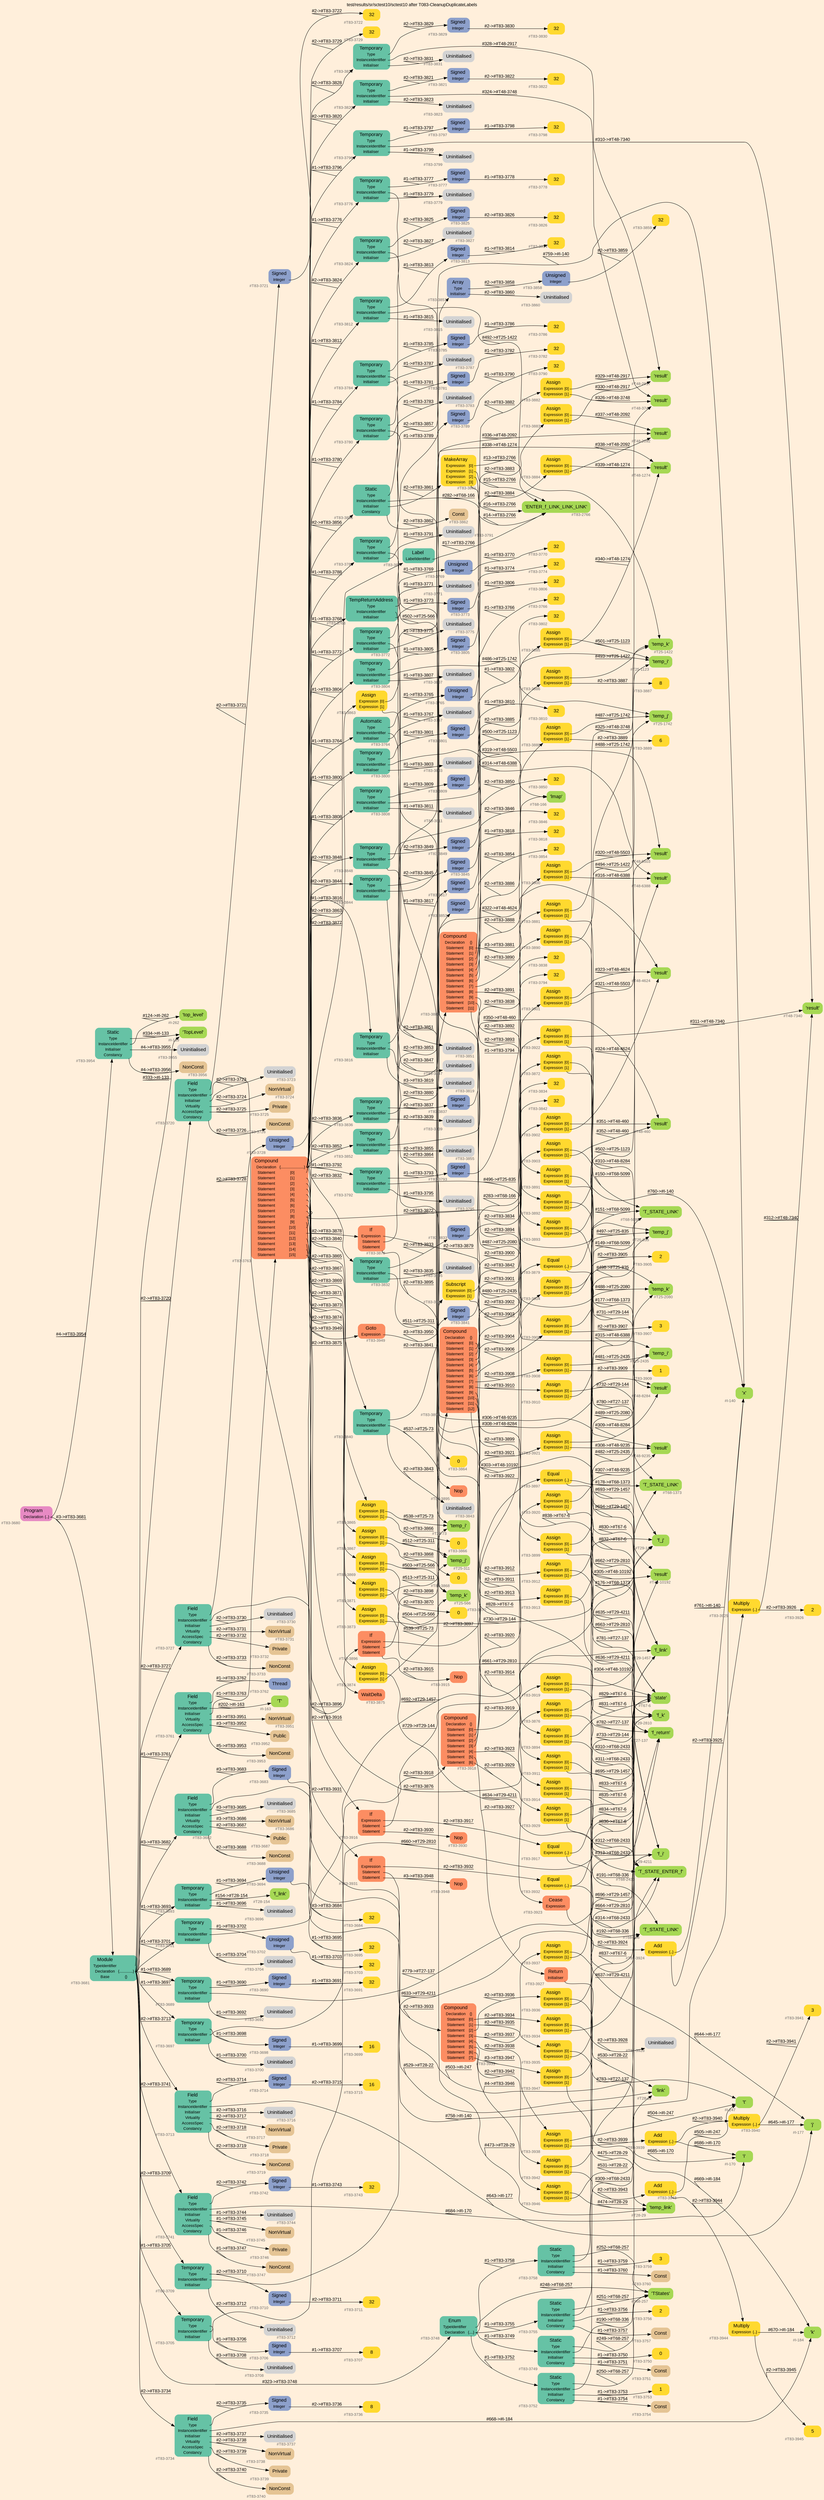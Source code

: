 digraph "test/results/sr/sctest10/sctest10 after T083-CleanupDuplicateLabels" {
label = "test/results/sr/sctest10/sctest10 after T083-CleanupDuplicateLabels"
labelloc = t
graph [
    rankdir = "LR"
    ranksep = 0.3
    bgcolor = antiquewhite1
    color = black
    fontcolor = black
    fontname = "Arial"
];
node [
    fontname = "Arial"
];
edge [
    fontname = "Arial"
];

// -------------------- node figure --------------------
// -------- block #T83-3680 ----------
"#T83-3680" [
    fillcolor = "/set28/4"
    xlabel = "#T83-3680"
    fontsize = "12"
    fontcolor = grey40
    shape = "plaintext"
    label = <<TABLE BORDER="0" CELLBORDER="0" CELLSPACING="0">
     <TR><TD><FONT COLOR="black" POINT-SIZE="15">Program</FONT></TD></TR>
     <TR><TD><FONT COLOR="black" POINT-SIZE="12">Declaration</FONT></TD><TD PORT="port0"><FONT COLOR="black" POINT-SIZE="12">{..}</FONT></TD></TR>
    </TABLE>>
    style = "rounded,filled"
];

// -------- block #T83-3681 ----------
"#T83-3681" [
    fillcolor = "/set28/1"
    xlabel = "#T83-3681"
    fontsize = "12"
    fontcolor = grey40
    shape = "plaintext"
    label = <<TABLE BORDER="0" CELLBORDER="0" CELLSPACING="0">
     <TR><TD><FONT COLOR="black" POINT-SIZE="15">Module</FONT></TD></TR>
     <TR><TD><FONT COLOR="black" POINT-SIZE="12">TypeIdentifier</FONT></TD><TD PORT="port0"></TD></TR>
     <TR><TD><FONT COLOR="black" POINT-SIZE="12">Declaration</FONT></TD><TD PORT="port1"><FONT COLOR="black" POINT-SIZE="12">{..............}</FONT></TD></TR>
     <TR><TD><FONT COLOR="black" POINT-SIZE="12">Base</FONT></TD><TD PORT="port2"><FONT COLOR="black" POINT-SIZE="12">{}</FONT></TD></TR>
    </TABLE>>
    style = "rounded,filled"
];

// -------- block #I-133 ----------
"#I-133" [
    fillcolor = "/set28/5"
    xlabel = "#I-133"
    fontsize = "12"
    fontcolor = grey40
    shape = "plaintext"
    label = <<TABLE BORDER="0" CELLBORDER="0" CELLSPACING="0">
     <TR><TD><FONT COLOR="black" POINT-SIZE="15">'TopLevel'</FONT></TD></TR>
    </TABLE>>
    style = "rounded,filled"
];

// -------- block #T83-3682 ----------
"#T83-3682" [
    fillcolor = "/set28/1"
    xlabel = "#T83-3682"
    fontsize = "12"
    fontcolor = grey40
    shape = "plaintext"
    label = <<TABLE BORDER="0" CELLBORDER="0" CELLSPACING="0">
     <TR><TD><FONT COLOR="black" POINT-SIZE="15">Field</FONT></TD></TR>
     <TR><TD><FONT COLOR="black" POINT-SIZE="12">Type</FONT></TD><TD PORT="port0"></TD></TR>
     <TR><TD><FONT COLOR="black" POINT-SIZE="12">InstanceIdentifier</FONT></TD><TD PORT="port1"></TD></TR>
     <TR><TD><FONT COLOR="black" POINT-SIZE="12">Initialiser</FONT></TD><TD PORT="port2"></TD></TR>
     <TR><TD><FONT COLOR="black" POINT-SIZE="12">Virtuality</FONT></TD><TD PORT="port3"></TD></TR>
     <TR><TD><FONT COLOR="black" POINT-SIZE="12">AccessSpec</FONT></TD><TD PORT="port4"></TD></TR>
     <TR><TD><FONT COLOR="black" POINT-SIZE="12">Constancy</FONT></TD><TD PORT="port5"></TD></TR>
    </TABLE>>
    style = "rounded,filled"
];

// -------- block #T83-3683 ----------
"#T83-3683" [
    fillcolor = "/set28/3"
    xlabel = "#T83-3683"
    fontsize = "12"
    fontcolor = grey40
    shape = "plaintext"
    label = <<TABLE BORDER="0" CELLBORDER="0" CELLSPACING="0">
     <TR><TD><FONT COLOR="black" POINT-SIZE="15">Signed</FONT></TD></TR>
     <TR><TD><FONT COLOR="black" POINT-SIZE="12">Integer</FONT></TD><TD PORT="port0"></TD></TR>
    </TABLE>>
    style = "rounded,filled"
];

// -------- block #T83-3684 ----------
"#T83-3684" [
    fillcolor = "/set28/6"
    xlabel = "#T83-3684"
    fontsize = "12"
    fontcolor = grey40
    shape = "plaintext"
    label = <<TABLE BORDER="0" CELLBORDER="0" CELLSPACING="0">
     <TR><TD><FONT COLOR="black" POINT-SIZE="15">32</FONT></TD></TR>
    </TABLE>>
    style = "rounded,filled"
];

// -------- block #I-140 ----------
"#I-140" [
    fillcolor = "/set28/5"
    xlabel = "#I-140"
    fontsize = "12"
    fontcolor = grey40
    shape = "plaintext"
    label = <<TABLE BORDER="0" CELLBORDER="0" CELLSPACING="0">
     <TR><TD><FONT COLOR="black" POINT-SIZE="15">'x'</FONT></TD></TR>
    </TABLE>>
    style = "rounded,filled"
];

// -------- block #T83-3685 ----------
"#T83-3685" [
    xlabel = "#T83-3685"
    fontsize = "12"
    fontcolor = grey40
    shape = "plaintext"
    label = <<TABLE BORDER="0" CELLBORDER="0" CELLSPACING="0">
     <TR><TD><FONT COLOR="black" POINT-SIZE="15">Uninitialised</FONT></TD></TR>
    </TABLE>>
    style = "rounded,filled"
];

// -------- block #T83-3686 ----------
"#T83-3686" [
    fillcolor = "/set28/7"
    xlabel = "#T83-3686"
    fontsize = "12"
    fontcolor = grey40
    shape = "plaintext"
    label = <<TABLE BORDER="0" CELLBORDER="0" CELLSPACING="0">
     <TR><TD><FONT COLOR="black" POINT-SIZE="15">NonVirtual</FONT></TD></TR>
    </TABLE>>
    style = "rounded,filled"
];

// -------- block #T83-3687 ----------
"#T83-3687" [
    fillcolor = "/set28/7"
    xlabel = "#T83-3687"
    fontsize = "12"
    fontcolor = grey40
    shape = "plaintext"
    label = <<TABLE BORDER="0" CELLBORDER="0" CELLSPACING="0">
     <TR><TD><FONT COLOR="black" POINT-SIZE="15">Public</FONT></TD></TR>
    </TABLE>>
    style = "rounded,filled"
];

// -------- block #T83-3688 ----------
"#T83-3688" [
    fillcolor = "/set28/7"
    xlabel = "#T83-3688"
    fontsize = "12"
    fontcolor = grey40
    shape = "plaintext"
    label = <<TABLE BORDER="0" CELLBORDER="0" CELLSPACING="0">
     <TR><TD><FONT COLOR="black" POINT-SIZE="15">NonConst</FONT></TD></TR>
    </TABLE>>
    style = "rounded,filled"
];

// -------- block #T83-3689 ----------
"#T83-3689" [
    fillcolor = "/set28/1"
    xlabel = "#T83-3689"
    fontsize = "12"
    fontcolor = grey40
    shape = "plaintext"
    label = <<TABLE BORDER="0" CELLBORDER="0" CELLSPACING="0">
     <TR><TD><FONT COLOR="black" POINT-SIZE="15">Temporary</FONT></TD></TR>
     <TR><TD><FONT COLOR="black" POINT-SIZE="12">Type</FONT></TD><TD PORT="port0"></TD></TR>
     <TR><TD><FONT COLOR="black" POINT-SIZE="12">InstanceIdentifier</FONT></TD><TD PORT="port1"></TD></TR>
     <TR><TD><FONT COLOR="black" POINT-SIZE="12">Initialiser</FONT></TD><TD PORT="port2"></TD></TR>
    </TABLE>>
    style = "rounded,filled"
];

// -------- block #T83-3690 ----------
"#T83-3690" [
    fillcolor = "/set28/3"
    xlabel = "#T83-3690"
    fontsize = "12"
    fontcolor = grey40
    shape = "plaintext"
    label = <<TABLE BORDER="0" CELLBORDER="0" CELLSPACING="0">
     <TR><TD><FONT COLOR="black" POINT-SIZE="15">Signed</FONT></TD></TR>
     <TR><TD><FONT COLOR="black" POINT-SIZE="12">Integer</FONT></TD><TD PORT="port0"></TD></TR>
    </TABLE>>
    style = "rounded,filled"
];

// -------- block #T83-3691 ----------
"#T83-3691" [
    fillcolor = "/set28/6"
    xlabel = "#T83-3691"
    fontsize = "12"
    fontcolor = grey40
    shape = "plaintext"
    label = <<TABLE BORDER="0" CELLBORDER="0" CELLSPACING="0">
     <TR><TD><FONT COLOR="black" POINT-SIZE="15">32</FONT></TD></TR>
    </TABLE>>
    style = "rounded,filled"
];

// -------- block #T27-137 ----------
"#T27-137" [
    fillcolor = "/set28/5"
    xlabel = "#T27-137"
    fontsize = "12"
    fontcolor = grey40
    shape = "plaintext"
    label = <<TABLE BORDER="0" CELLBORDER="0" CELLSPACING="0">
     <TR><TD><FONT COLOR="black" POINT-SIZE="15">'f_return'</FONT></TD></TR>
    </TABLE>>
    style = "rounded,filled"
];

// -------- block #T83-3692 ----------
"#T83-3692" [
    xlabel = "#T83-3692"
    fontsize = "12"
    fontcolor = grey40
    shape = "plaintext"
    label = <<TABLE BORDER="0" CELLBORDER="0" CELLSPACING="0">
     <TR><TD><FONT COLOR="black" POINT-SIZE="15">Uninitialised</FONT></TD></TR>
    </TABLE>>
    style = "rounded,filled"
];

// -------- block #T83-3693 ----------
"#T83-3693" [
    fillcolor = "/set28/1"
    xlabel = "#T83-3693"
    fontsize = "12"
    fontcolor = grey40
    shape = "plaintext"
    label = <<TABLE BORDER="0" CELLBORDER="0" CELLSPACING="0">
     <TR><TD><FONT COLOR="black" POINT-SIZE="15">Temporary</FONT></TD></TR>
     <TR><TD><FONT COLOR="black" POINT-SIZE="12">Type</FONT></TD><TD PORT="port0"></TD></TR>
     <TR><TD><FONT COLOR="black" POINT-SIZE="12">InstanceIdentifier</FONT></TD><TD PORT="port1"></TD></TR>
     <TR><TD><FONT COLOR="black" POINT-SIZE="12">Initialiser</FONT></TD><TD PORT="port2"></TD></TR>
    </TABLE>>
    style = "rounded,filled"
];

// -------- block #T83-3694 ----------
"#T83-3694" [
    fillcolor = "/set28/3"
    xlabel = "#T83-3694"
    fontsize = "12"
    fontcolor = grey40
    shape = "plaintext"
    label = <<TABLE BORDER="0" CELLBORDER="0" CELLSPACING="0">
     <TR><TD><FONT COLOR="black" POINT-SIZE="15">Unsigned</FONT></TD></TR>
     <TR><TD><FONT COLOR="black" POINT-SIZE="12">Integer</FONT></TD><TD PORT="port0"></TD></TR>
    </TABLE>>
    style = "rounded,filled"
];

// -------- block #T83-3695 ----------
"#T83-3695" [
    fillcolor = "/set28/6"
    xlabel = "#T83-3695"
    fontsize = "12"
    fontcolor = grey40
    shape = "plaintext"
    label = <<TABLE BORDER="0" CELLBORDER="0" CELLSPACING="0">
     <TR><TD><FONT COLOR="black" POINT-SIZE="15">32</FONT></TD></TR>
    </TABLE>>
    style = "rounded,filled"
];

// -------- block #T28-154 ----------
"#T28-154" [
    fillcolor = "/set28/5"
    xlabel = "#T28-154"
    fontsize = "12"
    fontcolor = grey40
    shape = "plaintext"
    label = <<TABLE BORDER="0" CELLBORDER="0" CELLSPACING="0">
     <TR><TD><FONT COLOR="black" POINT-SIZE="15">'f_link'</FONT></TD></TR>
    </TABLE>>
    style = "rounded,filled"
];

// -------- block #T83-3696 ----------
"#T83-3696" [
    xlabel = "#T83-3696"
    fontsize = "12"
    fontcolor = grey40
    shape = "plaintext"
    label = <<TABLE BORDER="0" CELLBORDER="0" CELLSPACING="0">
     <TR><TD><FONT COLOR="black" POINT-SIZE="15">Uninitialised</FONT></TD></TR>
    </TABLE>>
    style = "rounded,filled"
];

// -------- block #T83-3697 ----------
"#T83-3697" [
    fillcolor = "/set28/1"
    xlabel = "#T83-3697"
    fontsize = "12"
    fontcolor = grey40
    shape = "plaintext"
    label = <<TABLE BORDER="0" CELLBORDER="0" CELLSPACING="0">
     <TR><TD><FONT COLOR="black" POINT-SIZE="15">Temporary</FONT></TD></TR>
     <TR><TD><FONT COLOR="black" POINT-SIZE="12">Type</FONT></TD><TD PORT="port0"></TD></TR>
     <TR><TD><FONT COLOR="black" POINT-SIZE="12">InstanceIdentifier</FONT></TD><TD PORT="port1"></TD></TR>
     <TR><TD><FONT COLOR="black" POINT-SIZE="12">Initialiser</FONT></TD><TD PORT="port2"></TD></TR>
    </TABLE>>
    style = "rounded,filled"
];

// -------- block #T83-3698 ----------
"#T83-3698" [
    fillcolor = "/set28/3"
    xlabel = "#T83-3698"
    fontsize = "12"
    fontcolor = grey40
    shape = "plaintext"
    label = <<TABLE BORDER="0" CELLBORDER="0" CELLSPACING="0">
     <TR><TD><FONT COLOR="black" POINT-SIZE="15">Signed</FONT></TD></TR>
     <TR><TD><FONT COLOR="black" POINT-SIZE="12">Integer</FONT></TD><TD PORT="port0"></TD></TR>
    </TABLE>>
    style = "rounded,filled"
];

// -------- block #T83-3699 ----------
"#T83-3699" [
    fillcolor = "/set28/6"
    xlabel = "#T83-3699"
    fontsize = "12"
    fontcolor = grey40
    shape = "plaintext"
    label = <<TABLE BORDER="0" CELLBORDER="0" CELLSPACING="0">
     <TR><TD><FONT COLOR="black" POINT-SIZE="15">16</FONT></TD></TR>
    </TABLE>>
    style = "rounded,filled"
];

// -------- block #T29-144 ----------
"#T29-144" [
    fillcolor = "/set28/5"
    xlabel = "#T29-144"
    fontsize = "12"
    fontcolor = grey40
    shape = "plaintext"
    label = <<TABLE BORDER="0" CELLBORDER="0" CELLSPACING="0">
     <TR><TD><FONT COLOR="black" POINT-SIZE="15">'f_j'</FONT></TD></TR>
    </TABLE>>
    style = "rounded,filled"
];

// -------- block #T83-3700 ----------
"#T83-3700" [
    xlabel = "#T83-3700"
    fontsize = "12"
    fontcolor = grey40
    shape = "plaintext"
    label = <<TABLE BORDER="0" CELLBORDER="0" CELLSPACING="0">
     <TR><TD><FONT COLOR="black" POINT-SIZE="15">Uninitialised</FONT></TD></TR>
    </TABLE>>
    style = "rounded,filled"
];

// -------- block #T83-3701 ----------
"#T83-3701" [
    fillcolor = "/set28/1"
    xlabel = "#T83-3701"
    fontsize = "12"
    fontcolor = grey40
    shape = "plaintext"
    label = <<TABLE BORDER="0" CELLBORDER="0" CELLSPACING="0">
     <TR><TD><FONT COLOR="black" POINT-SIZE="15">Temporary</FONT></TD></TR>
     <TR><TD><FONT COLOR="black" POINT-SIZE="12">Type</FONT></TD><TD PORT="port0"></TD></TR>
     <TR><TD><FONT COLOR="black" POINT-SIZE="12">InstanceIdentifier</FONT></TD><TD PORT="port1"></TD></TR>
     <TR><TD><FONT COLOR="black" POINT-SIZE="12">Initialiser</FONT></TD><TD PORT="port2"></TD></TR>
    </TABLE>>
    style = "rounded,filled"
];

// -------- block #T83-3702 ----------
"#T83-3702" [
    fillcolor = "/set28/3"
    xlabel = "#T83-3702"
    fontsize = "12"
    fontcolor = grey40
    shape = "plaintext"
    label = <<TABLE BORDER="0" CELLBORDER="0" CELLSPACING="0">
     <TR><TD><FONT COLOR="black" POINT-SIZE="15">Unsigned</FONT></TD></TR>
     <TR><TD><FONT COLOR="black" POINT-SIZE="12">Integer</FONT></TD><TD PORT="port0"></TD></TR>
    </TABLE>>
    style = "rounded,filled"
];

// -------- block #T83-3703 ----------
"#T83-3703" [
    fillcolor = "/set28/6"
    xlabel = "#T83-3703"
    fontsize = "12"
    fontcolor = grey40
    shape = "plaintext"
    label = <<TABLE BORDER="0" CELLBORDER="0" CELLSPACING="0">
     <TR><TD><FONT COLOR="black" POINT-SIZE="15">32</FONT></TD></TR>
    </TABLE>>
    style = "rounded,filled"
];

// -------- block #T29-1457 ----------
"#T29-1457" [
    fillcolor = "/set28/5"
    xlabel = "#T29-1457"
    fontsize = "12"
    fontcolor = grey40
    shape = "plaintext"
    label = <<TABLE BORDER="0" CELLBORDER="0" CELLSPACING="0">
     <TR><TD><FONT COLOR="black" POINT-SIZE="15">'f_link'</FONT></TD></TR>
    </TABLE>>
    style = "rounded,filled"
];

// -------- block #T83-3704 ----------
"#T83-3704" [
    xlabel = "#T83-3704"
    fontsize = "12"
    fontcolor = grey40
    shape = "plaintext"
    label = <<TABLE BORDER="0" CELLBORDER="0" CELLSPACING="0">
     <TR><TD><FONT COLOR="black" POINT-SIZE="15">Uninitialised</FONT></TD></TR>
    </TABLE>>
    style = "rounded,filled"
];

// -------- block #T83-3705 ----------
"#T83-3705" [
    fillcolor = "/set28/1"
    xlabel = "#T83-3705"
    fontsize = "12"
    fontcolor = grey40
    shape = "plaintext"
    label = <<TABLE BORDER="0" CELLBORDER="0" CELLSPACING="0">
     <TR><TD><FONT COLOR="black" POINT-SIZE="15">Temporary</FONT></TD></TR>
     <TR><TD><FONT COLOR="black" POINT-SIZE="12">Type</FONT></TD><TD PORT="port0"></TD></TR>
     <TR><TD><FONT COLOR="black" POINT-SIZE="12">InstanceIdentifier</FONT></TD><TD PORT="port1"></TD></TR>
     <TR><TD><FONT COLOR="black" POINT-SIZE="12">Initialiser</FONT></TD><TD PORT="port2"></TD></TR>
    </TABLE>>
    style = "rounded,filled"
];

// -------- block #T83-3706 ----------
"#T83-3706" [
    fillcolor = "/set28/3"
    xlabel = "#T83-3706"
    fontsize = "12"
    fontcolor = grey40
    shape = "plaintext"
    label = <<TABLE BORDER="0" CELLBORDER="0" CELLSPACING="0">
     <TR><TD><FONT COLOR="black" POINT-SIZE="15">Signed</FONT></TD></TR>
     <TR><TD><FONT COLOR="black" POINT-SIZE="12">Integer</FONT></TD><TD PORT="port0"></TD></TR>
    </TABLE>>
    style = "rounded,filled"
];

// -------- block #T83-3707 ----------
"#T83-3707" [
    fillcolor = "/set28/6"
    xlabel = "#T83-3707"
    fontsize = "12"
    fontcolor = grey40
    shape = "plaintext"
    label = <<TABLE BORDER="0" CELLBORDER="0" CELLSPACING="0">
     <TR><TD><FONT COLOR="black" POINT-SIZE="15">8</FONT></TD></TR>
    </TABLE>>
    style = "rounded,filled"
];

// -------- block #T29-2810 ----------
"#T29-2810" [
    fillcolor = "/set28/5"
    xlabel = "#T29-2810"
    fontsize = "12"
    fontcolor = grey40
    shape = "plaintext"
    label = <<TABLE BORDER="0" CELLBORDER="0" CELLSPACING="0">
     <TR><TD><FONT COLOR="black" POINT-SIZE="15">'f_k'</FONT></TD></TR>
    </TABLE>>
    style = "rounded,filled"
];

// -------- block #T83-3708 ----------
"#T83-3708" [
    xlabel = "#T83-3708"
    fontsize = "12"
    fontcolor = grey40
    shape = "plaintext"
    label = <<TABLE BORDER="0" CELLBORDER="0" CELLSPACING="0">
     <TR><TD><FONT COLOR="black" POINT-SIZE="15">Uninitialised</FONT></TD></TR>
    </TABLE>>
    style = "rounded,filled"
];

// -------- block #T83-3709 ----------
"#T83-3709" [
    fillcolor = "/set28/1"
    xlabel = "#T83-3709"
    fontsize = "12"
    fontcolor = grey40
    shape = "plaintext"
    label = <<TABLE BORDER="0" CELLBORDER="0" CELLSPACING="0">
     <TR><TD><FONT COLOR="black" POINT-SIZE="15">Temporary</FONT></TD></TR>
     <TR><TD><FONT COLOR="black" POINT-SIZE="12">Type</FONT></TD><TD PORT="port0"></TD></TR>
     <TR><TD><FONT COLOR="black" POINT-SIZE="12">InstanceIdentifier</FONT></TD><TD PORT="port1"></TD></TR>
     <TR><TD><FONT COLOR="black" POINT-SIZE="12">Initialiser</FONT></TD><TD PORT="port2"></TD></TR>
    </TABLE>>
    style = "rounded,filled"
];

// -------- block #T83-3710 ----------
"#T83-3710" [
    fillcolor = "/set28/3"
    xlabel = "#T83-3710"
    fontsize = "12"
    fontcolor = grey40
    shape = "plaintext"
    label = <<TABLE BORDER="0" CELLBORDER="0" CELLSPACING="0">
     <TR><TD><FONT COLOR="black" POINT-SIZE="15">Signed</FONT></TD></TR>
     <TR><TD><FONT COLOR="black" POINT-SIZE="12">Integer</FONT></TD><TD PORT="port0"></TD></TR>
    </TABLE>>
    style = "rounded,filled"
];

// -------- block #T83-3711 ----------
"#T83-3711" [
    fillcolor = "/set28/6"
    xlabel = "#T83-3711"
    fontsize = "12"
    fontcolor = grey40
    shape = "plaintext"
    label = <<TABLE BORDER="0" CELLBORDER="0" CELLSPACING="0">
     <TR><TD><FONT COLOR="black" POINT-SIZE="15">32</FONT></TD></TR>
    </TABLE>>
    style = "rounded,filled"
];

// -------- block #T29-4211 ----------
"#T29-4211" [
    fillcolor = "/set28/5"
    xlabel = "#T29-4211"
    fontsize = "12"
    fontcolor = grey40
    shape = "plaintext"
    label = <<TABLE BORDER="0" CELLBORDER="0" CELLSPACING="0">
     <TR><TD><FONT COLOR="black" POINT-SIZE="15">'f_i'</FONT></TD></TR>
    </TABLE>>
    style = "rounded,filled"
];

// -------- block #T83-3712 ----------
"#T83-3712" [
    xlabel = "#T83-3712"
    fontsize = "12"
    fontcolor = grey40
    shape = "plaintext"
    label = <<TABLE BORDER="0" CELLBORDER="0" CELLSPACING="0">
     <TR><TD><FONT COLOR="black" POINT-SIZE="15">Uninitialised</FONT></TD></TR>
    </TABLE>>
    style = "rounded,filled"
];

// -------- block #T83-3713 ----------
"#T83-3713" [
    fillcolor = "/set28/1"
    xlabel = "#T83-3713"
    fontsize = "12"
    fontcolor = grey40
    shape = "plaintext"
    label = <<TABLE BORDER="0" CELLBORDER="0" CELLSPACING="0">
     <TR><TD><FONT COLOR="black" POINT-SIZE="15">Field</FONT></TD></TR>
     <TR><TD><FONT COLOR="black" POINT-SIZE="12">Type</FONT></TD><TD PORT="port0"></TD></TR>
     <TR><TD><FONT COLOR="black" POINT-SIZE="12">InstanceIdentifier</FONT></TD><TD PORT="port1"></TD></TR>
     <TR><TD><FONT COLOR="black" POINT-SIZE="12">Initialiser</FONT></TD><TD PORT="port2"></TD></TR>
     <TR><TD><FONT COLOR="black" POINT-SIZE="12">Virtuality</FONT></TD><TD PORT="port3"></TD></TR>
     <TR><TD><FONT COLOR="black" POINT-SIZE="12">AccessSpec</FONT></TD><TD PORT="port4"></TD></TR>
     <TR><TD><FONT COLOR="black" POINT-SIZE="12">Constancy</FONT></TD><TD PORT="port5"></TD></TR>
    </TABLE>>
    style = "rounded,filled"
];

// -------- block #T83-3714 ----------
"#T83-3714" [
    fillcolor = "/set28/3"
    xlabel = "#T83-3714"
    fontsize = "12"
    fontcolor = grey40
    shape = "plaintext"
    label = <<TABLE BORDER="0" CELLBORDER="0" CELLSPACING="0">
     <TR><TD><FONT COLOR="black" POINT-SIZE="15">Signed</FONT></TD></TR>
     <TR><TD><FONT COLOR="black" POINT-SIZE="12">Integer</FONT></TD><TD PORT="port0"></TD></TR>
    </TABLE>>
    style = "rounded,filled"
];

// -------- block #T83-3715 ----------
"#T83-3715" [
    fillcolor = "/set28/6"
    xlabel = "#T83-3715"
    fontsize = "12"
    fontcolor = grey40
    shape = "plaintext"
    label = <<TABLE BORDER="0" CELLBORDER="0" CELLSPACING="0">
     <TR><TD><FONT COLOR="black" POINT-SIZE="15">16</FONT></TD></TR>
    </TABLE>>
    style = "rounded,filled"
];

// -------- block #I-177 ----------
"#I-177" [
    fillcolor = "/set28/5"
    xlabel = "#I-177"
    fontsize = "12"
    fontcolor = grey40
    shape = "plaintext"
    label = <<TABLE BORDER="0" CELLBORDER="0" CELLSPACING="0">
     <TR><TD><FONT COLOR="black" POINT-SIZE="15">'j'</FONT></TD></TR>
    </TABLE>>
    style = "rounded,filled"
];

// -------- block #T83-3716 ----------
"#T83-3716" [
    xlabel = "#T83-3716"
    fontsize = "12"
    fontcolor = grey40
    shape = "plaintext"
    label = <<TABLE BORDER="0" CELLBORDER="0" CELLSPACING="0">
     <TR><TD><FONT COLOR="black" POINT-SIZE="15">Uninitialised</FONT></TD></TR>
    </TABLE>>
    style = "rounded,filled"
];

// -------- block #T83-3717 ----------
"#T83-3717" [
    fillcolor = "/set28/7"
    xlabel = "#T83-3717"
    fontsize = "12"
    fontcolor = grey40
    shape = "plaintext"
    label = <<TABLE BORDER="0" CELLBORDER="0" CELLSPACING="0">
     <TR><TD><FONT COLOR="black" POINT-SIZE="15">NonVirtual</FONT></TD></TR>
    </TABLE>>
    style = "rounded,filled"
];

// -------- block #T83-3718 ----------
"#T83-3718" [
    fillcolor = "/set28/7"
    xlabel = "#T83-3718"
    fontsize = "12"
    fontcolor = grey40
    shape = "plaintext"
    label = <<TABLE BORDER="0" CELLBORDER="0" CELLSPACING="0">
     <TR><TD><FONT COLOR="black" POINT-SIZE="15">Private</FONT></TD></TR>
    </TABLE>>
    style = "rounded,filled"
];

// -------- block #T83-3719 ----------
"#T83-3719" [
    fillcolor = "/set28/7"
    xlabel = "#T83-3719"
    fontsize = "12"
    fontcolor = grey40
    shape = "plaintext"
    label = <<TABLE BORDER="0" CELLBORDER="0" CELLSPACING="0">
     <TR><TD><FONT COLOR="black" POINT-SIZE="15">NonConst</FONT></TD></TR>
    </TABLE>>
    style = "rounded,filled"
];

// -------- block #T83-3720 ----------
"#T83-3720" [
    fillcolor = "/set28/1"
    xlabel = "#T83-3720"
    fontsize = "12"
    fontcolor = grey40
    shape = "plaintext"
    label = <<TABLE BORDER="0" CELLBORDER="0" CELLSPACING="0">
     <TR><TD><FONT COLOR="black" POINT-SIZE="15">Field</FONT></TD></TR>
     <TR><TD><FONT COLOR="black" POINT-SIZE="12">Type</FONT></TD><TD PORT="port0"></TD></TR>
     <TR><TD><FONT COLOR="black" POINT-SIZE="12">InstanceIdentifier</FONT></TD><TD PORT="port1"></TD></TR>
     <TR><TD><FONT COLOR="black" POINT-SIZE="12">Initialiser</FONT></TD><TD PORT="port2"></TD></TR>
     <TR><TD><FONT COLOR="black" POINT-SIZE="12">Virtuality</FONT></TD><TD PORT="port3"></TD></TR>
     <TR><TD><FONT COLOR="black" POINT-SIZE="12">AccessSpec</FONT></TD><TD PORT="port4"></TD></TR>
     <TR><TD><FONT COLOR="black" POINT-SIZE="12">Constancy</FONT></TD><TD PORT="port5"></TD></TR>
    </TABLE>>
    style = "rounded,filled"
];

// -------- block #T83-3721 ----------
"#T83-3721" [
    fillcolor = "/set28/3"
    xlabel = "#T83-3721"
    fontsize = "12"
    fontcolor = grey40
    shape = "plaintext"
    label = <<TABLE BORDER="0" CELLBORDER="0" CELLSPACING="0">
     <TR><TD><FONT COLOR="black" POINT-SIZE="15">Signed</FONT></TD></TR>
     <TR><TD><FONT COLOR="black" POINT-SIZE="12">Integer</FONT></TD><TD PORT="port0"></TD></TR>
    </TABLE>>
    style = "rounded,filled"
];

// -------- block #T83-3722 ----------
"#T83-3722" [
    fillcolor = "/set28/6"
    xlabel = "#T83-3722"
    fontsize = "12"
    fontcolor = grey40
    shape = "plaintext"
    label = <<TABLE BORDER="0" CELLBORDER="0" CELLSPACING="0">
     <TR><TD><FONT COLOR="black" POINT-SIZE="15">32</FONT></TD></TR>
    </TABLE>>
    style = "rounded,filled"
];

// -------- block #I-247 ----------
"#I-247" [
    fillcolor = "/set28/5"
    xlabel = "#I-247"
    fontsize = "12"
    fontcolor = grey40
    shape = "plaintext"
    label = <<TABLE BORDER="0" CELLBORDER="0" CELLSPACING="0">
     <TR><TD><FONT COLOR="black" POINT-SIZE="15">'t'</FONT></TD></TR>
    </TABLE>>
    style = "rounded,filled"
];

// -------- block #T83-3723 ----------
"#T83-3723" [
    xlabel = "#T83-3723"
    fontsize = "12"
    fontcolor = grey40
    shape = "plaintext"
    label = <<TABLE BORDER="0" CELLBORDER="0" CELLSPACING="0">
     <TR><TD><FONT COLOR="black" POINT-SIZE="15">Uninitialised</FONT></TD></TR>
    </TABLE>>
    style = "rounded,filled"
];

// -------- block #T83-3724 ----------
"#T83-3724" [
    fillcolor = "/set28/7"
    xlabel = "#T83-3724"
    fontsize = "12"
    fontcolor = grey40
    shape = "plaintext"
    label = <<TABLE BORDER="0" CELLBORDER="0" CELLSPACING="0">
     <TR><TD><FONT COLOR="black" POINT-SIZE="15">NonVirtual</FONT></TD></TR>
    </TABLE>>
    style = "rounded,filled"
];

// -------- block #T83-3725 ----------
"#T83-3725" [
    fillcolor = "/set28/7"
    xlabel = "#T83-3725"
    fontsize = "12"
    fontcolor = grey40
    shape = "plaintext"
    label = <<TABLE BORDER="0" CELLBORDER="0" CELLSPACING="0">
     <TR><TD><FONT COLOR="black" POINT-SIZE="15">Private</FONT></TD></TR>
    </TABLE>>
    style = "rounded,filled"
];

// -------- block #T83-3726 ----------
"#T83-3726" [
    fillcolor = "/set28/7"
    xlabel = "#T83-3726"
    fontsize = "12"
    fontcolor = grey40
    shape = "plaintext"
    label = <<TABLE BORDER="0" CELLBORDER="0" CELLSPACING="0">
     <TR><TD><FONT COLOR="black" POINT-SIZE="15">NonConst</FONT></TD></TR>
    </TABLE>>
    style = "rounded,filled"
];

// -------- block #T83-3727 ----------
"#T83-3727" [
    fillcolor = "/set28/1"
    xlabel = "#T83-3727"
    fontsize = "12"
    fontcolor = grey40
    shape = "plaintext"
    label = <<TABLE BORDER="0" CELLBORDER="0" CELLSPACING="0">
     <TR><TD><FONT COLOR="black" POINT-SIZE="15">Field</FONT></TD></TR>
     <TR><TD><FONT COLOR="black" POINT-SIZE="12">Type</FONT></TD><TD PORT="port0"></TD></TR>
     <TR><TD><FONT COLOR="black" POINT-SIZE="12">InstanceIdentifier</FONT></TD><TD PORT="port1"></TD></TR>
     <TR><TD><FONT COLOR="black" POINT-SIZE="12">Initialiser</FONT></TD><TD PORT="port2"></TD></TR>
     <TR><TD><FONT COLOR="black" POINT-SIZE="12">Virtuality</FONT></TD><TD PORT="port3"></TD></TR>
     <TR><TD><FONT COLOR="black" POINT-SIZE="12">AccessSpec</FONT></TD><TD PORT="port4"></TD></TR>
     <TR><TD><FONT COLOR="black" POINT-SIZE="12">Constancy</FONT></TD><TD PORT="port5"></TD></TR>
    </TABLE>>
    style = "rounded,filled"
];

// -------- block #T83-3728 ----------
"#T83-3728" [
    fillcolor = "/set28/3"
    xlabel = "#T83-3728"
    fontsize = "12"
    fontcolor = grey40
    shape = "plaintext"
    label = <<TABLE BORDER="0" CELLBORDER="0" CELLSPACING="0">
     <TR><TD><FONT COLOR="black" POINT-SIZE="15">Unsigned</FONT></TD></TR>
     <TR><TD><FONT COLOR="black" POINT-SIZE="12">Integer</FONT></TD><TD PORT="port0"></TD></TR>
    </TABLE>>
    style = "rounded,filled"
];

// -------- block #T83-3729 ----------
"#T83-3729" [
    fillcolor = "/set28/6"
    xlabel = "#T83-3729"
    fontsize = "12"
    fontcolor = grey40
    shape = "plaintext"
    label = <<TABLE BORDER="0" CELLBORDER="0" CELLSPACING="0">
     <TR><TD><FONT COLOR="black" POINT-SIZE="15">32</FONT></TD></TR>
    </TABLE>>
    style = "rounded,filled"
];

// -------- block #T28-22 ----------
"#T28-22" [
    fillcolor = "/set28/5"
    xlabel = "#T28-22"
    fontsize = "12"
    fontcolor = grey40
    shape = "plaintext"
    label = <<TABLE BORDER="0" CELLBORDER="0" CELLSPACING="0">
     <TR><TD><FONT COLOR="black" POINT-SIZE="15">'link'</FONT></TD></TR>
    </TABLE>>
    style = "rounded,filled"
];

// -------- block #T83-3730 ----------
"#T83-3730" [
    xlabel = "#T83-3730"
    fontsize = "12"
    fontcolor = grey40
    shape = "plaintext"
    label = <<TABLE BORDER="0" CELLBORDER="0" CELLSPACING="0">
     <TR><TD><FONT COLOR="black" POINT-SIZE="15">Uninitialised</FONT></TD></TR>
    </TABLE>>
    style = "rounded,filled"
];

// -------- block #T83-3731 ----------
"#T83-3731" [
    fillcolor = "/set28/7"
    xlabel = "#T83-3731"
    fontsize = "12"
    fontcolor = grey40
    shape = "plaintext"
    label = <<TABLE BORDER="0" CELLBORDER="0" CELLSPACING="0">
     <TR><TD><FONT COLOR="black" POINT-SIZE="15">NonVirtual</FONT></TD></TR>
    </TABLE>>
    style = "rounded,filled"
];

// -------- block #T83-3732 ----------
"#T83-3732" [
    fillcolor = "/set28/7"
    xlabel = "#T83-3732"
    fontsize = "12"
    fontcolor = grey40
    shape = "plaintext"
    label = <<TABLE BORDER="0" CELLBORDER="0" CELLSPACING="0">
     <TR><TD><FONT COLOR="black" POINT-SIZE="15">Private</FONT></TD></TR>
    </TABLE>>
    style = "rounded,filled"
];

// -------- block #T83-3733 ----------
"#T83-3733" [
    fillcolor = "/set28/7"
    xlabel = "#T83-3733"
    fontsize = "12"
    fontcolor = grey40
    shape = "plaintext"
    label = <<TABLE BORDER="0" CELLBORDER="0" CELLSPACING="0">
     <TR><TD><FONT COLOR="black" POINT-SIZE="15">NonConst</FONT></TD></TR>
    </TABLE>>
    style = "rounded,filled"
];

// -------- block #T83-3734 ----------
"#T83-3734" [
    fillcolor = "/set28/1"
    xlabel = "#T83-3734"
    fontsize = "12"
    fontcolor = grey40
    shape = "plaintext"
    label = <<TABLE BORDER="0" CELLBORDER="0" CELLSPACING="0">
     <TR><TD><FONT COLOR="black" POINT-SIZE="15">Field</FONT></TD></TR>
     <TR><TD><FONT COLOR="black" POINT-SIZE="12">Type</FONT></TD><TD PORT="port0"></TD></TR>
     <TR><TD><FONT COLOR="black" POINT-SIZE="12">InstanceIdentifier</FONT></TD><TD PORT="port1"></TD></TR>
     <TR><TD><FONT COLOR="black" POINT-SIZE="12">Initialiser</FONT></TD><TD PORT="port2"></TD></TR>
     <TR><TD><FONT COLOR="black" POINT-SIZE="12">Virtuality</FONT></TD><TD PORT="port3"></TD></TR>
     <TR><TD><FONT COLOR="black" POINT-SIZE="12">AccessSpec</FONT></TD><TD PORT="port4"></TD></TR>
     <TR><TD><FONT COLOR="black" POINT-SIZE="12">Constancy</FONT></TD><TD PORT="port5"></TD></TR>
    </TABLE>>
    style = "rounded,filled"
];

// -------- block #T83-3735 ----------
"#T83-3735" [
    fillcolor = "/set28/3"
    xlabel = "#T83-3735"
    fontsize = "12"
    fontcolor = grey40
    shape = "plaintext"
    label = <<TABLE BORDER="0" CELLBORDER="0" CELLSPACING="0">
     <TR><TD><FONT COLOR="black" POINT-SIZE="15">Signed</FONT></TD></TR>
     <TR><TD><FONT COLOR="black" POINT-SIZE="12">Integer</FONT></TD><TD PORT="port0"></TD></TR>
    </TABLE>>
    style = "rounded,filled"
];

// -------- block #T83-3736 ----------
"#T83-3736" [
    fillcolor = "/set28/6"
    xlabel = "#T83-3736"
    fontsize = "12"
    fontcolor = grey40
    shape = "plaintext"
    label = <<TABLE BORDER="0" CELLBORDER="0" CELLSPACING="0">
     <TR><TD><FONT COLOR="black" POINT-SIZE="15">8</FONT></TD></TR>
    </TABLE>>
    style = "rounded,filled"
];

// -------- block #I-184 ----------
"#I-184" [
    fillcolor = "/set28/5"
    xlabel = "#I-184"
    fontsize = "12"
    fontcolor = grey40
    shape = "plaintext"
    label = <<TABLE BORDER="0" CELLBORDER="0" CELLSPACING="0">
     <TR><TD><FONT COLOR="black" POINT-SIZE="15">'k'</FONT></TD></TR>
    </TABLE>>
    style = "rounded,filled"
];

// -------- block #T83-3737 ----------
"#T83-3737" [
    xlabel = "#T83-3737"
    fontsize = "12"
    fontcolor = grey40
    shape = "plaintext"
    label = <<TABLE BORDER="0" CELLBORDER="0" CELLSPACING="0">
     <TR><TD><FONT COLOR="black" POINT-SIZE="15">Uninitialised</FONT></TD></TR>
    </TABLE>>
    style = "rounded,filled"
];

// -------- block #T83-3738 ----------
"#T83-3738" [
    fillcolor = "/set28/7"
    xlabel = "#T83-3738"
    fontsize = "12"
    fontcolor = grey40
    shape = "plaintext"
    label = <<TABLE BORDER="0" CELLBORDER="0" CELLSPACING="0">
     <TR><TD><FONT COLOR="black" POINT-SIZE="15">NonVirtual</FONT></TD></TR>
    </TABLE>>
    style = "rounded,filled"
];

// -------- block #T83-3739 ----------
"#T83-3739" [
    fillcolor = "/set28/7"
    xlabel = "#T83-3739"
    fontsize = "12"
    fontcolor = grey40
    shape = "plaintext"
    label = <<TABLE BORDER="0" CELLBORDER="0" CELLSPACING="0">
     <TR><TD><FONT COLOR="black" POINT-SIZE="15">Private</FONT></TD></TR>
    </TABLE>>
    style = "rounded,filled"
];

// -------- block #T83-3740 ----------
"#T83-3740" [
    fillcolor = "/set28/7"
    xlabel = "#T83-3740"
    fontsize = "12"
    fontcolor = grey40
    shape = "plaintext"
    label = <<TABLE BORDER="0" CELLBORDER="0" CELLSPACING="0">
     <TR><TD><FONT COLOR="black" POINT-SIZE="15">NonConst</FONT></TD></TR>
    </TABLE>>
    style = "rounded,filled"
];

// -------- block #T83-3741 ----------
"#T83-3741" [
    fillcolor = "/set28/1"
    xlabel = "#T83-3741"
    fontsize = "12"
    fontcolor = grey40
    shape = "plaintext"
    label = <<TABLE BORDER="0" CELLBORDER="0" CELLSPACING="0">
     <TR><TD><FONT COLOR="black" POINT-SIZE="15">Field</FONT></TD></TR>
     <TR><TD><FONT COLOR="black" POINT-SIZE="12">Type</FONT></TD><TD PORT="port0"></TD></TR>
     <TR><TD><FONT COLOR="black" POINT-SIZE="12">InstanceIdentifier</FONT></TD><TD PORT="port1"></TD></TR>
     <TR><TD><FONT COLOR="black" POINT-SIZE="12">Initialiser</FONT></TD><TD PORT="port2"></TD></TR>
     <TR><TD><FONT COLOR="black" POINT-SIZE="12">Virtuality</FONT></TD><TD PORT="port3"></TD></TR>
     <TR><TD><FONT COLOR="black" POINT-SIZE="12">AccessSpec</FONT></TD><TD PORT="port4"></TD></TR>
     <TR><TD><FONT COLOR="black" POINT-SIZE="12">Constancy</FONT></TD><TD PORT="port5"></TD></TR>
    </TABLE>>
    style = "rounded,filled"
];

// -------- block #T83-3742 ----------
"#T83-3742" [
    fillcolor = "/set28/3"
    xlabel = "#T83-3742"
    fontsize = "12"
    fontcolor = grey40
    shape = "plaintext"
    label = <<TABLE BORDER="0" CELLBORDER="0" CELLSPACING="0">
     <TR><TD><FONT COLOR="black" POINT-SIZE="15">Signed</FONT></TD></TR>
     <TR><TD><FONT COLOR="black" POINT-SIZE="12">Integer</FONT></TD><TD PORT="port0"></TD></TR>
    </TABLE>>
    style = "rounded,filled"
];

// -------- block #T83-3743 ----------
"#T83-3743" [
    fillcolor = "/set28/6"
    xlabel = "#T83-3743"
    fontsize = "12"
    fontcolor = grey40
    shape = "plaintext"
    label = <<TABLE BORDER="0" CELLBORDER="0" CELLSPACING="0">
     <TR><TD><FONT COLOR="black" POINT-SIZE="15">32</FONT></TD></TR>
    </TABLE>>
    style = "rounded,filled"
];

// -------- block #I-170 ----------
"#I-170" [
    fillcolor = "/set28/5"
    xlabel = "#I-170"
    fontsize = "12"
    fontcolor = grey40
    shape = "plaintext"
    label = <<TABLE BORDER="0" CELLBORDER="0" CELLSPACING="0">
     <TR><TD><FONT COLOR="black" POINT-SIZE="15">'i'</FONT></TD></TR>
    </TABLE>>
    style = "rounded,filled"
];

// -------- block #T83-3744 ----------
"#T83-3744" [
    xlabel = "#T83-3744"
    fontsize = "12"
    fontcolor = grey40
    shape = "plaintext"
    label = <<TABLE BORDER="0" CELLBORDER="0" CELLSPACING="0">
     <TR><TD><FONT COLOR="black" POINT-SIZE="15">Uninitialised</FONT></TD></TR>
    </TABLE>>
    style = "rounded,filled"
];

// -------- block #T83-3745 ----------
"#T83-3745" [
    fillcolor = "/set28/7"
    xlabel = "#T83-3745"
    fontsize = "12"
    fontcolor = grey40
    shape = "plaintext"
    label = <<TABLE BORDER="0" CELLBORDER="0" CELLSPACING="0">
     <TR><TD><FONT COLOR="black" POINT-SIZE="15">NonVirtual</FONT></TD></TR>
    </TABLE>>
    style = "rounded,filled"
];

// -------- block #T83-3746 ----------
"#T83-3746" [
    fillcolor = "/set28/7"
    xlabel = "#T83-3746"
    fontsize = "12"
    fontcolor = grey40
    shape = "plaintext"
    label = <<TABLE BORDER="0" CELLBORDER="0" CELLSPACING="0">
     <TR><TD><FONT COLOR="black" POINT-SIZE="15">Private</FONT></TD></TR>
    </TABLE>>
    style = "rounded,filled"
];

// -------- block #T83-3747 ----------
"#T83-3747" [
    fillcolor = "/set28/7"
    xlabel = "#T83-3747"
    fontsize = "12"
    fontcolor = grey40
    shape = "plaintext"
    label = <<TABLE BORDER="0" CELLBORDER="0" CELLSPACING="0">
     <TR><TD><FONT COLOR="black" POINT-SIZE="15">NonConst</FONT></TD></TR>
    </TABLE>>
    style = "rounded,filled"
];

// -------- block #T83-3748 ----------
"#T83-3748" [
    fillcolor = "/set28/1"
    xlabel = "#T83-3748"
    fontsize = "12"
    fontcolor = grey40
    shape = "plaintext"
    label = <<TABLE BORDER="0" CELLBORDER="0" CELLSPACING="0">
     <TR><TD><FONT COLOR="black" POINT-SIZE="15">Enum</FONT></TD></TR>
     <TR><TD><FONT COLOR="black" POINT-SIZE="12">TypeIdentifier</FONT></TD><TD PORT="port0"></TD></TR>
     <TR><TD><FONT COLOR="black" POINT-SIZE="12">Declaration</FONT></TD><TD PORT="port1"><FONT COLOR="black" POINT-SIZE="12">{....}</FONT></TD></TR>
    </TABLE>>
    style = "rounded,filled"
];

// -------- block #T68-257 ----------
"#T68-257" [
    fillcolor = "/set28/5"
    xlabel = "#T68-257"
    fontsize = "12"
    fontcolor = grey40
    shape = "plaintext"
    label = <<TABLE BORDER="0" CELLBORDER="0" CELLSPACING="0">
     <TR><TD><FONT COLOR="black" POINT-SIZE="15">'TStates'</FONT></TD></TR>
    </TABLE>>
    style = "rounded,filled"
];

// -------- block #T83-3749 ----------
"#T83-3749" [
    fillcolor = "/set28/1"
    xlabel = "#T83-3749"
    fontsize = "12"
    fontcolor = grey40
    shape = "plaintext"
    label = <<TABLE BORDER="0" CELLBORDER="0" CELLSPACING="0">
     <TR><TD><FONT COLOR="black" POINT-SIZE="15">Static</FONT></TD></TR>
     <TR><TD><FONT COLOR="black" POINT-SIZE="12">Type</FONT></TD><TD PORT="port0"></TD></TR>
     <TR><TD><FONT COLOR="black" POINT-SIZE="12">InstanceIdentifier</FONT></TD><TD PORT="port1"></TD></TR>
     <TR><TD><FONT COLOR="black" POINT-SIZE="12">Initialiser</FONT></TD><TD PORT="port2"></TD></TR>
     <TR><TD><FONT COLOR="black" POINT-SIZE="12">Constancy</FONT></TD><TD PORT="port3"></TD></TR>
    </TABLE>>
    style = "rounded,filled"
];

// -------- block #T68-336 ----------
"#T68-336" [
    fillcolor = "/set28/5"
    xlabel = "#T68-336"
    fontsize = "12"
    fontcolor = grey40
    shape = "plaintext"
    label = <<TABLE BORDER="0" CELLBORDER="0" CELLSPACING="0">
     <TR><TD><FONT COLOR="black" POINT-SIZE="15">'T_STATE_LINK'</FONT></TD></TR>
    </TABLE>>
    style = "rounded,filled"
];

// -------- block #T83-3750 ----------
"#T83-3750" [
    fillcolor = "/set28/6"
    xlabel = "#T83-3750"
    fontsize = "12"
    fontcolor = grey40
    shape = "plaintext"
    label = <<TABLE BORDER="0" CELLBORDER="0" CELLSPACING="0">
     <TR><TD><FONT COLOR="black" POINT-SIZE="15">0</FONT></TD></TR>
    </TABLE>>
    style = "rounded,filled"
];

// -------- block #T83-3751 ----------
"#T83-3751" [
    fillcolor = "/set28/7"
    xlabel = "#T83-3751"
    fontsize = "12"
    fontcolor = grey40
    shape = "plaintext"
    label = <<TABLE BORDER="0" CELLBORDER="0" CELLSPACING="0">
     <TR><TD><FONT COLOR="black" POINT-SIZE="15">Const</FONT></TD></TR>
    </TABLE>>
    style = "rounded,filled"
];

// -------- block #T83-3752 ----------
"#T83-3752" [
    fillcolor = "/set28/1"
    xlabel = "#T83-3752"
    fontsize = "12"
    fontcolor = grey40
    shape = "plaintext"
    label = <<TABLE BORDER="0" CELLBORDER="0" CELLSPACING="0">
     <TR><TD><FONT COLOR="black" POINT-SIZE="15">Static</FONT></TD></TR>
     <TR><TD><FONT COLOR="black" POINT-SIZE="12">Type</FONT></TD><TD PORT="port0"></TD></TR>
     <TR><TD><FONT COLOR="black" POINT-SIZE="12">InstanceIdentifier</FONT></TD><TD PORT="port1"></TD></TR>
     <TR><TD><FONT COLOR="black" POINT-SIZE="12">Initialiser</FONT></TD><TD PORT="port2"></TD></TR>
     <TR><TD><FONT COLOR="black" POINT-SIZE="12">Constancy</FONT></TD><TD PORT="port3"></TD></TR>
    </TABLE>>
    style = "rounded,filled"
];

// -------- block #T68-1373 ----------
"#T68-1373" [
    fillcolor = "/set28/5"
    xlabel = "#T68-1373"
    fontsize = "12"
    fontcolor = grey40
    shape = "plaintext"
    label = <<TABLE BORDER="0" CELLBORDER="0" CELLSPACING="0">
     <TR><TD><FONT COLOR="black" POINT-SIZE="15">'T_STATE_LINK'</FONT></TD></TR>
    </TABLE>>
    style = "rounded,filled"
];

// -------- block #T83-3753 ----------
"#T83-3753" [
    fillcolor = "/set28/6"
    xlabel = "#T83-3753"
    fontsize = "12"
    fontcolor = grey40
    shape = "plaintext"
    label = <<TABLE BORDER="0" CELLBORDER="0" CELLSPACING="0">
     <TR><TD><FONT COLOR="black" POINT-SIZE="15">1</FONT></TD></TR>
    </TABLE>>
    style = "rounded,filled"
];

// -------- block #T83-3754 ----------
"#T83-3754" [
    fillcolor = "/set28/7"
    xlabel = "#T83-3754"
    fontsize = "12"
    fontcolor = grey40
    shape = "plaintext"
    label = <<TABLE BORDER="0" CELLBORDER="0" CELLSPACING="0">
     <TR><TD><FONT COLOR="black" POINT-SIZE="15">Const</FONT></TD></TR>
    </TABLE>>
    style = "rounded,filled"
];

// -------- block #T83-3755 ----------
"#T83-3755" [
    fillcolor = "/set28/1"
    xlabel = "#T83-3755"
    fontsize = "12"
    fontcolor = grey40
    shape = "plaintext"
    label = <<TABLE BORDER="0" CELLBORDER="0" CELLSPACING="0">
     <TR><TD><FONT COLOR="black" POINT-SIZE="15">Static</FONT></TD></TR>
     <TR><TD><FONT COLOR="black" POINT-SIZE="12">Type</FONT></TD><TD PORT="port0"></TD></TR>
     <TR><TD><FONT COLOR="black" POINT-SIZE="12">InstanceIdentifier</FONT></TD><TD PORT="port1"></TD></TR>
     <TR><TD><FONT COLOR="black" POINT-SIZE="12">Initialiser</FONT></TD><TD PORT="port2"></TD></TR>
     <TR><TD><FONT COLOR="black" POINT-SIZE="12">Constancy</FONT></TD><TD PORT="port3"></TD></TR>
    </TABLE>>
    style = "rounded,filled"
];

// -------- block #T68-2433 ----------
"#T68-2433" [
    fillcolor = "/set28/5"
    xlabel = "#T68-2433"
    fontsize = "12"
    fontcolor = grey40
    shape = "plaintext"
    label = <<TABLE BORDER="0" CELLBORDER="0" CELLSPACING="0">
     <TR><TD><FONT COLOR="black" POINT-SIZE="15">'T_STATE_ENTER_f'</FONT></TD></TR>
    </TABLE>>
    style = "rounded,filled"
];

// -------- block #T83-3756 ----------
"#T83-3756" [
    fillcolor = "/set28/6"
    xlabel = "#T83-3756"
    fontsize = "12"
    fontcolor = grey40
    shape = "plaintext"
    label = <<TABLE BORDER="0" CELLBORDER="0" CELLSPACING="0">
     <TR><TD><FONT COLOR="black" POINT-SIZE="15">2</FONT></TD></TR>
    </TABLE>>
    style = "rounded,filled"
];

// -------- block #T83-3757 ----------
"#T83-3757" [
    fillcolor = "/set28/7"
    xlabel = "#T83-3757"
    fontsize = "12"
    fontcolor = grey40
    shape = "plaintext"
    label = <<TABLE BORDER="0" CELLBORDER="0" CELLSPACING="0">
     <TR><TD><FONT COLOR="black" POINT-SIZE="15">Const</FONT></TD></TR>
    </TABLE>>
    style = "rounded,filled"
];

// -------- block #T83-3758 ----------
"#T83-3758" [
    fillcolor = "/set28/1"
    xlabel = "#T83-3758"
    fontsize = "12"
    fontcolor = grey40
    shape = "plaintext"
    label = <<TABLE BORDER="0" CELLBORDER="0" CELLSPACING="0">
     <TR><TD><FONT COLOR="black" POINT-SIZE="15">Static</FONT></TD></TR>
     <TR><TD><FONT COLOR="black" POINT-SIZE="12">Type</FONT></TD><TD PORT="port0"></TD></TR>
     <TR><TD><FONT COLOR="black" POINT-SIZE="12">InstanceIdentifier</FONT></TD><TD PORT="port1"></TD></TR>
     <TR><TD><FONT COLOR="black" POINT-SIZE="12">Initialiser</FONT></TD><TD PORT="port2"></TD></TR>
     <TR><TD><FONT COLOR="black" POINT-SIZE="12">Constancy</FONT></TD><TD PORT="port3"></TD></TR>
    </TABLE>>
    style = "rounded,filled"
];

// -------- block #T68-5099 ----------
"#T68-5099" [
    fillcolor = "/set28/5"
    xlabel = "#T68-5099"
    fontsize = "12"
    fontcolor = grey40
    shape = "plaintext"
    label = <<TABLE BORDER="0" CELLBORDER="0" CELLSPACING="0">
     <TR><TD><FONT COLOR="black" POINT-SIZE="15">'T_STATE_LINK'</FONT></TD></TR>
    </TABLE>>
    style = "rounded,filled"
];

// -------- block #T83-3759 ----------
"#T83-3759" [
    fillcolor = "/set28/6"
    xlabel = "#T83-3759"
    fontsize = "12"
    fontcolor = grey40
    shape = "plaintext"
    label = <<TABLE BORDER="0" CELLBORDER="0" CELLSPACING="0">
     <TR><TD><FONT COLOR="black" POINT-SIZE="15">3</FONT></TD></TR>
    </TABLE>>
    style = "rounded,filled"
];

// -------- block #T83-3760 ----------
"#T83-3760" [
    fillcolor = "/set28/7"
    xlabel = "#T83-3760"
    fontsize = "12"
    fontcolor = grey40
    shape = "plaintext"
    label = <<TABLE BORDER="0" CELLBORDER="0" CELLSPACING="0">
     <TR><TD><FONT COLOR="black" POINT-SIZE="15">Const</FONT></TD></TR>
    </TABLE>>
    style = "rounded,filled"
];

// -------- block #T83-3761 ----------
"#T83-3761" [
    fillcolor = "/set28/1"
    xlabel = "#T83-3761"
    fontsize = "12"
    fontcolor = grey40
    shape = "plaintext"
    label = <<TABLE BORDER="0" CELLBORDER="0" CELLSPACING="0">
     <TR><TD><FONT COLOR="black" POINT-SIZE="15">Field</FONT></TD></TR>
     <TR><TD><FONT COLOR="black" POINT-SIZE="12">Type</FONT></TD><TD PORT="port0"></TD></TR>
     <TR><TD><FONT COLOR="black" POINT-SIZE="12">InstanceIdentifier</FONT></TD><TD PORT="port1"></TD></TR>
     <TR><TD><FONT COLOR="black" POINT-SIZE="12">Initialiser</FONT></TD><TD PORT="port2"></TD></TR>
     <TR><TD><FONT COLOR="black" POINT-SIZE="12">Virtuality</FONT></TD><TD PORT="port3"></TD></TR>
     <TR><TD><FONT COLOR="black" POINT-SIZE="12">AccessSpec</FONT></TD><TD PORT="port4"></TD></TR>
     <TR><TD><FONT COLOR="black" POINT-SIZE="12">Constancy</FONT></TD><TD PORT="port5"></TD></TR>
    </TABLE>>
    style = "rounded,filled"
];

// -------- block #T83-3762 ----------
"#T83-3762" [
    fillcolor = "/set28/3"
    xlabel = "#T83-3762"
    fontsize = "12"
    fontcolor = grey40
    shape = "plaintext"
    label = <<TABLE BORDER="0" CELLBORDER="0" CELLSPACING="0">
     <TR><TD><FONT COLOR="black" POINT-SIZE="15">Thread</FONT></TD></TR>
    </TABLE>>
    style = "rounded,filled"
];

// -------- block #I-163 ----------
"#I-163" [
    fillcolor = "/set28/5"
    xlabel = "#I-163"
    fontsize = "12"
    fontcolor = grey40
    shape = "plaintext"
    label = <<TABLE BORDER="0" CELLBORDER="0" CELLSPACING="0">
     <TR><TD><FONT COLOR="black" POINT-SIZE="15">'T'</FONT></TD></TR>
    </TABLE>>
    style = "rounded,filled"
];

// -------- block #T83-3763 ----------
"#T83-3763" [
    fillcolor = "/set28/2"
    xlabel = "#T83-3763"
    fontsize = "12"
    fontcolor = grey40
    shape = "plaintext"
    label = <<TABLE BORDER="0" CELLBORDER="0" CELLSPACING="0">
     <TR><TD><FONT COLOR="black" POINT-SIZE="15">Compound</FONT></TD></TR>
     <TR><TD><FONT COLOR="black" POINT-SIZE="12">Declaration</FONT></TD><TD PORT="port0"><FONT COLOR="black" POINT-SIZE="12">{........................}</FONT></TD></TR>
     <TR><TD><FONT COLOR="black" POINT-SIZE="12">Statement</FONT></TD><TD PORT="port1"><FONT COLOR="black" POINT-SIZE="12">[0]</FONT></TD></TR>
     <TR><TD><FONT COLOR="black" POINT-SIZE="12">Statement</FONT></TD><TD PORT="port2"><FONT COLOR="black" POINT-SIZE="12">[1]</FONT></TD></TR>
     <TR><TD><FONT COLOR="black" POINT-SIZE="12">Statement</FONT></TD><TD PORT="port3"><FONT COLOR="black" POINT-SIZE="12">[2]</FONT></TD></TR>
     <TR><TD><FONT COLOR="black" POINT-SIZE="12">Statement</FONT></TD><TD PORT="port4"><FONT COLOR="black" POINT-SIZE="12">[3]</FONT></TD></TR>
     <TR><TD><FONT COLOR="black" POINT-SIZE="12">Statement</FONT></TD><TD PORT="port5"><FONT COLOR="black" POINT-SIZE="12">[4]</FONT></TD></TR>
     <TR><TD><FONT COLOR="black" POINT-SIZE="12">Statement</FONT></TD><TD PORT="port6"><FONT COLOR="black" POINT-SIZE="12">[5]</FONT></TD></TR>
     <TR><TD><FONT COLOR="black" POINT-SIZE="12">Statement</FONT></TD><TD PORT="port7"><FONT COLOR="black" POINT-SIZE="12">[6]</FONT></TD></TR>
     <TR><TD><FONT COLOR="black" POINT-SIZE="12">Statement</FONT></TD><TD PORT="port8"><FONT COLOR="black" POINT-SIZE="12">[7]</FONT></TD></TR>
     <TR><TD><FONT COLOR="black" POINT-SIZE="12">Statement</FONT></TD><TD PORT="port9"><FONT COLOR="black" POINT-SIZE="12">[8]</FONT></TD></TR>
     <TR><TD><FONT COLOR="black" POINT-SIZE="12">Statement</FONT></TD><TD PORT="port10"><FONT COLOR="black" POINT-SIZE="12">[9]</FONT></TD></TR>
     <TR><TD><FONT COLOR="black" POINT-SIZE="12">Statement</FONT></TD><TD PORT="port11"><FONT COLOR="black" POINT-SIZE="12">[10]</FONT></TD></TR>
     <TR><TD><FONT COLOR="black" POINT-SIZE="12">Statement</FONT></TD><TD PORT="port12"><FONT COLOR="black" POINT-SIZE="12">[11]</FONT></TD></TR>
     <TR><TD><FONT COLOR="black" POINT-SIZE="12">Statement</FONT></TD><TD PORT="port13"><FONT COLOR="black" POINT-SIZE="12">[12]</FONT></TD></TR>
     <TR><TD><FONT COLOR="black" POINT-SIZE="12">Statement</FONT></TD><TD PORT="port14"><FONT COLOR="black" POINT-SIZE="12">[13]</FONT></TD></TR>
     <TR><TD><FONT COLOR="black" POINT-SIZE="12">Statement</FONT></TD><TD PORT="port15"><FONT COLOR="black" POINT-SIZE="12">[14]</FONT></TD></TR>
     <TR><TD><FONT COLOR="black" POINT-SIZE="12">Statement</FONT></TD><TD PORT="port16"><FONT COLOR="black" POINT-SIZE="12">[15]</FONT></TD></TR>
    </TABLE>>
    style = "rounded,filled"
];

// -------- block #T83-3764 ----------
"#T83-3764" [
    fillcolor = "/set28/1"
    xlabel = "#T83-3764"
    fontsize = "12"
    fontcolor = grey40
    shape = "plaintext"
    label = <<TABLE BORDER="0" CELLBORDER="0" CELLSPACING="0">
     <TR><TD><FONT COLOR="black" POINT-SIZE="15">Automatic</FONT></TD></TR>
     <TR><TD><FONT COLOR="black" POINT-SIZE="12">Type</FONT></TD><TD PORT="port0"></TD></TR>
     <TR><TD><FONT COLOR="black" POINT-SIZE="12">InstanceIdentifier</FONT></TD><TD PORT="port1"></TD></TR>
     <TR><TD><FONT COLOR="black" POINT-SIZE="12">Initialiser</FONT></TD><TD PORT="port2"></TD></TR>
    </TABLE>>
    style = "rounded,filled"
];

// -------- block #T83-3765 ----------
"#T83-3765" [
    fillcolor = "/set28/3"
    xlabel = "#T83-3765"
    fontsize = "12"
    fontcolor = grey40
    shape = "plaintext"
    label = <<TABLE BORDER="0" CELLBORDER="0" CELLSPACING="0">
     <TR><TD><FONT COLOR="black" POINT-SIZE="15">Unsigned</FONT></TD></TR>
     <TR><TD><FONT COLOR="black" POINT-SIZE="12">Integer</FONT></TD><TD PORT="port0"></TD></TR>
    </TABLE>>
    style = "rounded,filled"
];

// -------- block #T83-3766 ----------
"#T83-3766" [
    fillcolor = "/set28/6"
    xlabel = "#T83-3766"
    fontsize = "12"
    fontcolor = grey40
    shape = "plaintext"
    label = <<TABLE BORDER="0" CELLBORDER="0" CELLSPACING="0">
     <TR><TD><FONT COLOR="black" POINT-SIZE="15">32</FONT></TD></TR>
    </TABLE>>
    style = "rounded,filled"
];

// -------- block #T67-6 ----------
"#T67-6" [
    fillcolor = "/set28/5"
    xlabel = "#T67-6"
    fontsize = "12"
    fontcolor = grey40
    shape = "plaintext"
    label = <<TABLE BORDER="0" CELLBORDER="0" CELLSPACING="0">
     <TR><TD><FONT COLOR="black" POINT-SIZE="15">'state'</FONT></TD></TR>
    </TABLE>>
    style = "rounded,filled"
];

// -------- block #T83-3767 ----------
"#T83-3767" [
    xlabel = "#T83-3767"
    fontsize = "12"
    fontcolor = grey40
    shape = "plaintext"
    label = <<TABLE BORDER="0" CELLBORDER="0" CELLSPACING="0">
     <TR><TD><FONT COLOR="black" POINT-SIZE="15">Uninitialised</FONT></TD></TR>
    </TABLE>>
    style = "rounded,filled"
];

// -------- block #T83-3768 ----------
"#T83-3768" [
    fillcolor = "/set28/1"
    xlabel = "#T83-3768"
    fontsize = "12"
    fontcolor = grey40
    shape = "plaintext"
    label = <<TABLE BORDER="0" CELLBORDER="0" CELLSPACING="0">
     <TR><TD><FONT COLOR="black" POINT-SIZE="15">TempReturnAddress</FONT></TD></TR>
     <TR><TD><FONT COLOR="black" POINT-SIZE="12">Type</FONT></TD><TD PORT="port0"></TD></TR>
     <TR><TD><FONT COLOR="black" POINT-SIZE="12">InstanceIdentifier</FONT></TD><TD PORT="port1"></TD></TR>
     <TR><TD><FONT COLOR="black" POINT-SIZE="12">Initialiser</FONT></TD><TD PORT="port2"></TD></TR>
    </TABLE>>
    style = "rounded,filled"
];

// -------- block #T83-3769 ----------
"#T83-3769" [
    fillcolor = "/set28/3"
    xlabel = "#T83-3769"
    fontsize = "12"
    fontcolor = grey40
    shape = "plaintext"
    label = <<TABLE BORDER="0" CELLBORDER="0" CELLSPACING="0">
     <TR><TD><FONT COLOR="black" POINT-SIZE="15">Unsigned</FONT></TD></TR>
     <TR><TD><FONT COLOR="black" POINT-SIZE="12">Integer</FONT></TD><TD PORT="port0"></TD></TR>
    </TABLE>>
    style = "rounded,filled"
];

// -------- block #T83-3770 ----------
"#T83-3770" [
    fillcolor = "/set28/6"
    xlabel = "#T83-3770"
    fontsize = "12"
    fontcolor = grey40
    shape = "plaintext"
    label = <<TABLE BORDER="0" CELLBORDER="0" CELLSPACING="0">
     <TR><TD><FONT COLOR="black" POINT-SIZE="15">32</FONT></TD></TR>
    </TABLE>>
    style = "rounded,filled"
];

// -------- block #T28-29 ----------
"#T28-29" [
    fillcolor = "/set28/5"
    xlabel = "#T28-29"
    fontsize = "12"
    fontcolor = grey40
    shape = "plaintext"
    label = <<TABLE BORDER="0" CELLBORDER="0" CELLSPACING="0">
     <TR><TD><FONT COLOR="black" POINT-SIZE="15">'temp_link'</FONT></TD></TR>
    </TABLE>>
    style = "rounded,filled"
];

// -------- block #T83-3771 ----------
"#T83-3771" [
    xlabel = "#T83-3771"
    fontsize = "12"
    fontcolor = grey40
    shape = "plaintext"
    label = <<TABLE BORDER="0" CELLBORDER="0" CELLSPACING="0">
     <TR><TD><FONT COLOR="black" POINT-SIZE="15">Uninitialised</FONT></TD></TR>
    </TABLE>>
    style = "rounded,filled"
];

// -------- block #T83-3772 ----------
"#T83-3772" [
    fillcolor = "/set28/1"
    xlabel = "#T83-3772"
    fontsize = "12"
    fontcolor = grey40
    shape = "plaintext"
    label = <<TABLE BORDER="0" CELLBORDER="0" CELLSPACING="0">
     <TR><TD><FONT COLOR="black" POINT-SIZE="15">Temporary</FONT></TD></TR>
     <TR><TD><FONT COLOR="black" POINT-SIZE="12">Type</FONT></TD><TD PORT="port0"></TD></TR>
     <TR><TD><FONT COLOR="black" POINT-SIZE="12">InstanceIdentifier</FONT></TD><TD PORT="port1"></TD></TR>
     <TR><TD><FONT COLOR="black" POINT-SIZE="12">Initialiser</FONT></TD><TD PORT="port2"></TD></TR>
    </TABLE>>
    style = "rounded,filled"
];

// -------- block #T83-3773 ----------
"#T83-3773" [
    fillcolor = "/set28/3"
    xlabel = "#T83-3773"
    fontsize = "12"
    fontcolor = grey40
    shape = "plaintext"
    label = <<TABLE BORDER="0" CELLBORDER="0" CELLSPACING="0">
     <TR><TD><FONT COLOR="black" POINT-SIZE="15">Signed</FONT></TD></TR>
     <TR><TD><FONT COLOR="black" POINT-SIZE="12">Integer</FONT></TD><TD PORT="port0"></TD></TR>
    </TABLE>>
    style = "rounded,filled"
];

// -------- block #T83-3774 ----------
"#T83-3774" [
    fillcolor = "/set28/6"
    xlabel = "#T83-3774"
    fontsize = "12"
    fontcolor = grey40
    shape = "plaintext"
    label = <<TABLE BORDER="0" CELLBORDER="0" CELLSPACING="0">
     <TR><TD><FONT COLOR="black" POINT-SIZE="15">32</FONT></TD></TR>
    </TABLE>>
    style = "rounded,filled"
];

// -------- block #T48-10192 ----------
"#T48-10192" [
    fillcolor = "/set28/5"
    xlabel = "#T48-10192"
    fontsize = "12"
    fontcolor = grey40
    shape = "plaintext"
    label = <<TABLE BORDER="0" CELLBORDER="0" CELLSPACING="0">
     <TR><TD><FONT COLOR="black" POINT-SIZE="15">'result'</FONT></TD></TR>
    </TABLE>>
    style = "rounded,filled"
];

// -------- block #T83-3775 ----------
"#T83-3775" [
    xlabel = "#T83-3775"
    fontsize = "12"
    fontcolor = grey40
    shape = "plaintext"
    label = <<TABLE BORDER="0" CELLBORDER="0" CELLSPACING="0">
     <TR><TD><FONT COLOR="black" POINT-SIZE="15">Uninitialised</FONT></TD></TR>
    </TABLE>>
    style = "rounded,filled"
];

// -------- block #T83-3776 ----------
"#T83-3776" [
    fillcolor = "/set28/1"
    xlabel = "#T83-3776"
    fontsize = "12"
    fontcolor = grey40
    shape = "plaintext"
    label = <<TABLE BORDER="0" CELLBORDER="0" CELLSPACING="0">
     <TR><TD><FONT COLOR="black" POINT-SIZE="15">Temporary</FONT></TD></TR>
     <TR><TD><FONT COLOR="black" POINT-SIZE="12">Type</FONT></TD><TD PORT="port0"></TD></TR>
     <TR><TD><FONT COLOR="black" POINT-SIZE="12">InstanceIdentifier</FONT></TD><TD PORT="port1"></TD></TR>
     <TR><TD><FONT COLOR="black" POINT-SIZE="12">Initialiser</FONT></TD><TD PORT="port2"></TD></TR>
    </TABLE>>
    style = "rounded,filled"
];

// -------- block #T83-3777 ----------
"#T83-3777" [
    fillcolor = "/set28/3"
    xlabel = "#T83-3777"
    fontsize = "12"
    fontcolor = grey40
    shape = "plaintext"
    label = <<TABLE BORDER="0" CELLBORDER="0" CELLSPACING="0">
     <TR><TD><FONT COLOR="black" POINT-SIZE="15">Signed</FONT></TD></TR>
     <TR><TD><FONT COLOR="black" POINT-SIZE="12">Integer</FONT></TD><TD PORT="port0"></TD></TR>
    </TABLE>>
    style = "rounded,filled"
];

// -------- block #T83-3778 ----------
"#T83-3778" [
    fillcolor = "/set28/6"
    xlabel = "#T83-3778"
    fontsize = "12"
    fontcolor = grey40
    shape = "plaintext"
    label = <<TABLE BORDER="0" CELLBORDER="0" CELLSPACING="0">
     <TR><TD><FONT COLOR="black" POINT-SIZE="15">32</FONT></TD></TR>
    </TABLE>>
    style = "rounded,filled"
];

// -------- block #T25-2435 ----------
"#T25-2435" [
    fillcolor = "/set28/5"
    xlabel = "#T25-2435"
    fontsize = "12"
    fontcolor = grey40
    shape = "plaintext"
    label = <<TABLE BORDER="0" CELLBORDER="0" CELLSPACING="0">
     <TR><TD><FONT COLOR="black" POINT-SIZE="15">'temp_i'</FONT></TD></TR>
    </TABLE>>
    style = "rounded,filled"
];

// -------- block #T83-3779 ----------
"#T83-3779" [
    xlabel = "#T83-3779"
    fontsize = "12"
    fontcolor = grey40
    shape = "plaintext"
    label = <<TABLE BORDER="0" CELLBORDER="0" CELLSPACING="0">
     <TR><TD><FONT COLOR="black" POINT-SIZE="15">Uninitialised</FONT></TD></TR>
    </TABLE>>
    style = "rounded,filled"
];

// -------- block #T83-3780 ----------
"#T83-3780" [
    fillcolor = "/set28/1"
    xlabel = "#T83-3780"
    fontsize = "12"
    fontcolor = grey40
    shape = "plaintext"
    label = <<TABLE BORDER="0" CELLBORDER="0" CELLSPACING="0">
     <TR><TD><FONT COLOR="black" POINT-SIZE="15">Temporary</FONT></TD></TR>
     <TR><TD><FONT COLOR="black" POINT-SIZE="12">Type</FONT></TD><TD PORT="port0"></TD></TR>
     <TR><TD><FONT COLOR="black" POINT-SIZE="12">InstanceIdentifier</FONT></TD><TD PORT="port1"></TD></TR>
     <TR><TD><FONT COLOR="black" POINT-SIZE="12">Initialiser</FONT></TD><TD PORT="port2"></TD></TR>
    </TABLE>>
    style = "rounded,filled"
];

// -------- block #T83-3781 ----------
"#T83-3781" [
    fillcolor = "/set28/3"
    xlabel = "#T83-3781"
    fontsize = "12"
    fontcolor = grey40
    shape = "plaintext"
    label = <<TABLE BORDER="0" CELLBORDER="0" CELLSPACING="0">
     <TR><TD><FONT COLOR="black" POINT-SIZE="15">Signed</FONT></TD></TR>
     <TR><TD><FONT COLOR="black" POINT-SIZE="12">Integer</FONT></TD><TD PORT="port0"></TD></TR>
    </TABLE>>
    style = "rounded,filled"
];

// -------- block #T83-3782 ----------
"#T83-3782" [
    fillcolor = "/set28/6"
    xlabel = "#T83-3782"
    fontsize = "12"
    fontcolor = grey40
    shape = "plaintext"
    label = <<TABLE BORDER="0" CELLBORDER="0" CELLSPACING="0">
     <TR><TD><FONT COLOR="black" POINT-SIZE="15">32</FONT></TD></TR>
    </TABLE>>
    style = "rounded,filled"
];

// -------- block #T48-9235 ----------
"#T48-9235" [
    fillcolor = "/set28/5"
    xlabel = "#T48-9235"
    fontsize = "12"
    fontcolor = grey40
    shape = "plaintext"
    label = <<TABLE BORDER="0" CELLBORDER="0" CELLSPACING="0">
     <TR><TD><FONT COLOR="black" POINT-SIZE="15">'result'</FONT></TD></TR>
    </TABLE>>
    style = "rounded,filled"
];

// -------- block #T83-3783 ----------
"#T83-3783" [
    xlabel = "#T83-3783"
    fontsize = "12"
    fontcolor = grey40
    shape = "plaintext"
    label = <<TABLE BORDER="0" CELLBORDER="0" CELLSPACING="0">
     <TR><TD><FONT COLOR="black" POINT-SIZE="15">Uninitialised</FONT></TD></TR>
    </TABLE>>
    style = "rounded,filled"
];

// -------- block #T83-3784 ----------
"#T83-3784" [
    fillcolor = "/set28/1"
    xlabel = "#T83-3784"
    fontsize = "12"
    fontcolor = grey40
    shape = "plaintext"
    label = <<TABLE BORDER="0" CELLBORDER="0" CELLSPACING="0">
     <TR><TD><FONT COLOR="black" POINT-SIZE="15">Temporary</FONT></TD></TR>
     <TR><TD><FONT COLOR="black" POINT-SIZE="12">Type</FONT></TD><TD PORT="port0"></TD></TR>
     <TR><TD><FONT COLOR="black" POINT-SIZE="12">InstanceIdentifier</FONT></TD><TD PORT="port1"></TD></TR>
     <TR><TD><FONT COLOR="black" POINT-SIZE="12">Initialiser</FONT></TD><TD PORT="port2"></TD></TR>
    </TABLE>>
    style = "rounded,filled"
];

// -------- block #T83-3785 ----------
"#T83-3785" [
    fillcolor = "/set28/3"
    xlabel = "#T83-3785"
    fontsize = "12"
    fontcolor = grey40
    shape = "plaintext"
    label = <<TABLE BORDER="0" CELLBORDER="0" CELLSPACING="0">
     <TR><TD><FONT COLOR="black" POINT-SIZE="15">Signed</FONT></TD></TR>
     <TR><TD><FONT COLOR="black" POINT-SIZE="12">Integer</FONT></TD><TD PORT="port0"></TD></TR>
    </TABLE>>
    style = "rounded,filled"
];

// -------- block #T83-3786 ----------
"#T83-3786" [
    fillcolor = "/set28/6"
    xlabel = "#T83-3786"
    fontsize = "12"
    fontcolor = grey40
    shape = "plaintext"
    label = <<TABLE BORDER="0" CELLBORDER="0" CELLSPACING="0">
     <TR><TD><FONT COLOR="black" POINT-SIZE="15">32</FONT></TD></TR>
    </TABLE>>
    style = "rounded,filled"
];

// -------- block #T25-2080 ----------
"#T25-2080" [
    fillcolor = "/set28/5"
    xlabel = "#T25-2080"
    fontsize = "12"
    fontcolor = grey40
    shape = "plaintext"
    label = <<TABLE BORDER="0" CELLBORDER="0" CELLSPACING="0">
     <TR><TD><FONT COLOR="black" POINT-SIZE="15">'temp_k'</FONT></TD></TR>
    </TABLE>>
    style = "rounded,filled"
];

// -------- block #T83-3787 ----------
"#T83-3787" [
    xlabel = "#T83-3787"
    fontsize = "12"
    fontcolor = grey40
    shape = "plaintext"
    label = <<TABLE BORDER="0" CELLBORDER="0" CELLSPACING="0">
     <TR><TD><FONT COLOR="black" POINT-SIZE="15">Uninitialised</FONT></TD></TR>
    </TABLE>>
    style = "rounded,filled"
];

// -------- block #T83-3788 ----------
"#T83-3788" [
    fillcolor = "/set28/1"
    xlabel = "#T83-3788"
    fontsize = "12"
    fontcolor = grey40
    shape = "plaintext"
    label = <<TABLE BORDER="0" CELLBORDER="0" CELLSPACING="0">
     <TR><TD><FONT COLOR="black" POINT-SIZE="15">Temporary</FONT></TD></TR>
     <TR><TD><FONT COLOR="black" POINT-SIZE="12">Type</FONT></TD><TD PORT="port0"></TD></TR>
     <TR><TD><FONT COLOR="black" POINT-SIZE="12">InstanceIdentifier</FONT></TD><TD PORT="port1"></TD></TR>
     <TR><TD><FONT COLOR="black" POINT-SIZE="12">Initialiser</FONT></TD><TD PORT="port2"></TD></TR>
    </TABLE>>
    style = "rounded,filled"
];

// -------- block #T83-3789 ----------
"#T83-3789" [
    fillcolor = "/set28/3"
    xlabel = "#T83-3789"
    fontsize = "12"
    fontcolor = grey40
    shape = "plaintext"
    label = <<TABLE BORDER="0" CELLBORDER="0" CELLSPACING="0">
     <TR><TD><FONT COLOR="black" POINT-SIZE="15">Signed</FONT></TD></TR>
     <TR><TD><FONT COLOR="black" POINT-SIZE="12">Integer</FONT></TD><TD PORT="port0"></TD></TR>
    </TABLE>>
    style = "rounded,filled"
];

// -------- block #T83-3790 ----------
"#T83-3790" [
    fillcolor = "/set28/6"
    xlabel = "#T83-3790"
    fontsize = "12"
    fontcolor = grey40
    shape = "plaintext"
    label = <<TABLE BORDER="0" CELLBORDER="0" CELLSPACING="0">
     <TR><TD><FONT COLOR="black" POINT-SIZE="15">32</FONT></TD></TR>
    </TABLE>>
    style = "rounded,filled"
];

// -------- block #T48-8284 ----------
"#T48-8284" [
    fillcolor = "/set28/5"
    xlabel = "#T48-8284"
    fontsize = "12"
    fontcolor = grey40
    shape = "plaintext"
    label = <<TABLE BORDER="0" CELLBORDER="0" CELLSPACING="0">
     <TR><TD><FONT COLOR="black" POINT-SIZE="15">'result'</FONT></TD></TR>
    </TABLE>>
    style = "rounded,filled"
];

// -------- block #T83-3791 ----------
"#T83-3791" [
    xlabel = "#T83-3791"
    fontsize = "12"
    fontcolor = grey40
    shape = "plaintext"
    label = <<TABLE BORDER="0" CELLBORDER="0" CELLSPACING="0">
     <TR><TD><FONT COLOR="black" POINT-SIZE="15">Uninitialised</FONT></TD></TR>
    </TABLE>>
    style = "rounded,filled"
];

// -------- block #T83-3792 ----------
"#T83-3792" [
    fillcolor = "/set28/1"
    xlabel = "#T83-3792"
    fontsize = "12"
    fontcolor = grey40
    shape = "plaintext"
    label = <<TABLE BORDER="0" CELLBORDER="0" CELLSPACING="0">
     <TR><TD><FONT COLOR="black" POINT-SIZE="15">Temporary</FONT></TD></TR>
     <TR><TD><FONT COLOR="black" POINT-SIZE="12">Type</FONT></TD><TD PORT="port0"></TD></TR>
     <TR><TD><FONT COLOR="black" POINT-SIZE="12">InstanceIdentifier</FONT></TD><TD PORT="port1"></TD></TR>
     <TR><TD><FONT COLOR="black" POINT-SIZE="12">Initialiser</FONT></TD><TD PORT="port2"></TD></TR>
    </TABLE>>
    style = "rounded,filled"
];

// -------- block #T83-3793 ----------
"#T83-3793" [
    fillcolor = "/set28/3"
    xlabel = "#T83-3793"
    fontsize = "12"
    fontcolor = grey40
    shape = "plaintext"
    label = <<TABLE BORDER="0" CELLBORDER="0" CELLSPACING="0">
     <TR><TD><FONT COLOR="black" POINT-SIZE="15">Signed</FONT></TD></TR>
     <TR><TD><FONT COLOR="black" POINT-SIZE="12">Integer</FONT></TD><TD PORT="port0"></TD></TR>
    </TABLE>>
    style = "rounded,filled"
];

// -------- block #T83-3794 ----------
"#T83-3794" [
    fillcolor = "/set28/6"
    xlabel = "#T83-3794"
    fontsize = "12"
    fontcolor = grey40
    shape = "plaintext"
    label = <<TABLE BORDER="0" CELLBORDER="0" CELLSPACING="0">
     <TR><TD><FONT COLOR="black" POINT-SIZE="15">32</FONT></TD></TR>
    </TABLE>>
    style = "rounded,filled"
];

// -------- block #T25-835 ----------
"#T25-835" [
    fillcolor = "/set28/5"
    xlabel = "#T25-835"
    fontsize = "12"
    fontcolor = grey40
    shape = "plaintext"
    label = <<TABLE BORDER="0" CELLBORDER="0" CELLSPACING="0">
     <TR><TD><FONT COLOR="black" POINT-SIZE="15">'temp_j'</FONT></TD></TR>
    </TABLE>>
    style = "rounded,filled"
];

// -------- block #T83-3795 ----------
"#T83-3795" [
    xlabel = "#T83-3795"
    fontsize = "12"
    fontcolor = grey40
    shape = "plaintext"
    label = <<TABLE BORDER="0" CELLBORDER="0" CELLSPACING="0">
     <TR><TD><FONT COLOR="black" POINT-SIZE="15">Uninitialised</FONT></TD></TR>
    </TABLE>>
    style = "rounded,filled"
];

// -------- block #T83-3796 ----------
"#T83-3796" [
    fillcolor = "/set28/1"
    xlabel = "#T83-3796"
    fontsize = "12"
    fontcolor = grey40
    shape = "plaintext"
    label = <<TABLE BORDER="0" CELLBORDER="0" CELLSPACING="0">
     <TR><TD><FONT COLOR="black" POINT-SIZE="15">Temporary</FONT></TD></TR>
     <TR><TD><FONT COLOR="black" POINT-SIZE="12">Type</FONT></TD><TD PORT="port0"></TD></TR>
     <TR><TD><FONT COLOR="black" POINT-SIZE="12">InstanceIdentifier</FONT></TD><TD PORT="port1"></TD></TR>
     <TR><TD><FONT COLOR="black" POINT-SIZE="12">Initialiser</FONT></TD><TD PORT="port2"></TD></TR>
    </TABLE>>
    style = "rounded,filled"
];

// -------- block #T83-3797 ----------
"#T83-3797" [
    fillcolor = "/set28/3"
    xlabel = "#T83-3797"
    fontsize = "12"
    fontcolor = grey40
    shape = "plaintext"
    label = <<TABLE BORDER="0" CELLBORDER="0" CELLSPACING="0">
     <TR><TD><FONT COLOR="black" POINT-SIZE="15">Signed</FONT></TD></TR>
     <TR><TD><FONT COLOR="black" POINT-SIZE="12">Integer</FONT></TD><TD PORT="port0"></TD></TR>
    </TABLE>>
    style = "rounded,filled"
];

// -------- block #T83-3798 ----------
"#T83-3798" [
    fillcolor = "/set28/6"
    xlabel = "#T83-3798"
    fontsize = "12"
    fontcolor = grey40
    shape = "plaintext"
    label = <<TABLE BORDER="0" CELLBORDER="0" CELLSPACING="0">
     <TR><TD><FONT COLOR="black" POINT-SIZE="15">32</FONT></TD></TR>
    </TABLE>>
    style = "rounded,filled"
];

// -------- block #T48-7340 ----------
"#T48-7340" [
    fillcolor = "/set28/5"
    xlabel = "#T48-7340"
    fontsize = "12"
    fontcolor = grey40
    shape = "plaintext"
    label = <<TABLE BORDER="0" CELLBORDER="0" CELLSPACING="0">
     <TR><TD><FONT COLOR="black" POINT-SIZE="15">'result'</FONT></TD></TR>
    </TABLE>>
    style = "rounded,filled"
];

// -------- block #T83-3799 ----------
"#T83-3799" [
    xlabel = "#T83-3799"
    fontsize = "12"
    fontcolor = grey40
    shape = "plaintext"
    label = <<TABLE BORDER="0" CELLBORDER="0" CELLSPACING="0">
     <TR><TD><FONT COLOR="black" POINT-SIZE="15">Uninitialised</FONT></TD></TR>
    </TABLE>>
    style = "rounded,filled"
];

// -------- block #T83-3800 ----------
"#T83-3800" [
    fillcolor = "/set28/1"
    xlabel = "#T83-3800"
    fontsize = "12"
    fontcolor = grey40
    shape = "plaintext"
    label = <<TABLE BORDER="0" CELLBORDER="0" CELLSPACING="0">
     <TR><TD><FONT COLOR="black" POINT-SIZE="15">Temporary</FONT></TD></TR>
     <TR><TD><FONT COLOR="black" POINT-SIZE="12">Type</FONT></TD><TD PORT="port0"></TD></TR>
     <TR><TD><FONT COLOR="black" POINT-SIZE="12">InstanceIdentifier</FONT></TD><TD PORT="port1"></TD></TR>
     <TR><TD><FONT COLOR="black" POINT-SIZE="12">Initialiser</FONT></TD><TD PORT="port2"></TD></TR>
    </TABLE>>
    style = "rounded,filled"
];

// -------- block #T83-3801 ----------
"#T83-3801" [
    fillcolor = "/set28/3"
    xlabel = "#T83-3801"
    fontsize = "12"
    fontcolor = grey40
    shape = "plaintext"
    label = <<TABLE BORDER="0" CELLBORDER="0" CELLSPACING="0">
     <TR><TD><FONT COLOR="black" POINT-SIZE="15">Signed</FONT></TD></TR>
     <TR><TD><FONT COLOR="black" POINT-SIZE="12">Integer</FONT></TD><TD PORT="port0"></TD></TR>
    </TABLE>>
    style = "rounded,filled"
];

// -------- block #T83-3802 ----------
"#T83-3802" [
    fillcolor = "/set28/6"
    xlabel = "#T83-3802"
    fontsize = "12"
    fontcolor = grey40
    shape = "plaintext"
    label = <<TABLE BORDER="0" CELLBORDER="0" CELLSPACING="0">
     <TR><TD><FONT COLOR="black" POINT-SIZE="15">32</FONT></TD></TR>
    </TABLE>>
    style = "rounded,filled"
];

// -------- block #T48-6388 ----------
"#T48-6388" [
    fillcolor = "/set28/5"
    xlabel = "#T48-6388"
    fontsize = "12"
    fontcolor = grey40
    shape = "plaintext"
    label = <<TABLE BORDER="0" CELLBORDER="0" CELLSPACING="0">
     <TR><TD><FONT COLOR="black" POINT-SIZE="15">'result'</FONT></TD></TR>
    </TABLE>>
    style = "rounded,filled"
];

// -------- block #T83-3803 ----------
"#T83-3803" [
    xlabel = "#T83-3803"
    fontsize = "12"
    fontcolor = grey40
    shape = "plaintext"
    label = <<TABLE BORDER="0" CELLBORDER="0" CELLSPACING="0">
     <TR><TD><FONT COLOR="black" POINT-SIZE="15">Uninitialised</FONT></TD></TR>
    </TABLE>>
    style = "rounded,filled"
];

// -------- block #T83-3804 ----------
"#T83-3804" [
    fillcolor = "/set28/1"
    xlabel = "#T83-3804"
    fontsize = "12"
    fontcolor = grey40
    shape = "plaintext"
    label = <<TABLE BORDER="0" CELLBORDER="0" CELLSPACING="0">
     <TR><TD><FONT COLOR="black" POINT-SIZE="15">Temporary</FONT></TD></TR>
     <TR><TD><FONT COLOR="black" POINT-SIZE="12">Type</FONT></TD><TD PORT="port0"></TD></TR>
     <TR><TD><FONT COLOR="black" POINT-SIZE="12">InstanceIdentifier</FONT></TD><TD PORT="port1"></TD></TR>
     <TR><TD><FONT COLOR="black" POINT-SIZE="12">Initialiser</FONT></TD><TD PORT="port2"></TD></TR>
    </TABLE>>
    style = "rounded,filled"
];

// -------- block #T83-3805 ----------
"#T83-3805" [
    fillcolor = "/set28/3"
    xlabel = "#T83-3805"
    fontsize = "12"
    fontcolor = grey40
    shape = "plaintext"
    label = <<TABLE BORDER="0" CELLBORDER="0" CELLSPACING="0">
     <TR><TD><FONT COLOR="black" POINT-SIZE="15">Signed</FONT></TD></TR>
     <TR><TD><FONT COLOR="black" POINT-SIZE="12">Integer</FONT></TD><TD PORT="port0"></TD></TR>
    </TABLE>>
    style = "rounded,filled"
];

// -------- block #T83-3806 ----------
"#T83-3806" [
    fillcolor = "/set28/6"
    xlabel = "#T83-3806"
    fontsize = "12"
    fontcolor = grey40
    shape = "plaintext"
    label = <<TABLE BORDER="0" CELLBORDER="0" CELLSPACING="0">
     <TR><TD><FONT COLOR="black" POINT-SIZE="15">32</FONT></TD></TR>
    </TABLE>>
    style = "rounded,filled"
];

// -------- block #T25-1742 ----------
"#T25-1742" [
    fillcolor = "/set28/5"
    xlabel = "#T25-1742"
    fontsize = "12"
    fontcolor = grey40
    shape = "plaintext"
    label = <<TABLE BORDER="0" CELLBORDER="0" CELLSPACING="0">
     <TR><TD><FONT COLOR="black" POINT-SIZE="15">'temp_j'</FONT></TD></TR>
    </TABLE>>
    style = "rounded,filled"
];

// -------- block #T83-3807 ----------
"#T83-3807" [
    xlabel = "#T83-3807"
    fontsize = "12"
    fontcolor = grey40
    shape = "plaintext"
    label = <<TABLE BORDER="0" CELLBORDER="0" CELLSPACING="0">
     <TR><TD><FONT COLOR="black" POINT-SIZE="15">Uninitialised</FONT></TD></TR>
    </TABLE>>
    style = "rounded,filled"
];

// -------- block #T83-3808 ----------
"#T83-3808" [
    fillcolor = "/set28/1"
    xlabel = "#T83-3808"
    fontsize = "12"
    fontcolor = grey40
    shape = "plaintext"
    label = <<TABLE BORDER="0" CELLBORDER="0" CELLSPACING="0">
     <TR><TD><FONT COLOR="black" POINT-SIZE="15">Temporary</FONT></TD></TR>
     <TR><TD><FONT COLOR="black" POINT-SIZE="12">Type</FONT></TD><TD PORT="port0"></TD></TR>
     <TR><TD><FONT COLOR="black" POINT-SIZE="12">InstanceIdentifier</FONT></TD><TD PORT="port1"></TD></TR>
     <TR><TD><FONT COLOR="black" POINT-SIZE="12">Initialiser</FONT></TD><TD PORT="port2"></TD></TR>
    </TABLE>>
    style = "rounded,filled"
];

// -------- block #T83-3809 ----------
"#T83-3809" [
    fillcolor = "/set28/3"
    xlabel = "#T83-3809"
    fontsize = "12"
    fontcolor = grey40
    shape = "plaintext"
    label = <<TABLE BORDER="0" CELLBORDER="0" CELLSPACING="0">
     <TR><TD><FONT COLOR="black" POINT-SIZE="15">Signed</FONT></TD></TR>
     <TR><TD><FONT COLOR="black" POINT-SIZE="12">Integer</FONT></TD><TD PORT="port0"></TD></TR>
    </TABLE>>
    style = "rounded,filled"
];

// -------- block #T83-3810 ----------
"#T83-3810" [
    fillcolor = "/set28/6"
    xlabel = "#T83-3810"
    fontsize = "12"
    fontcolor = grey40
    shape = "plaintext"
    label = <<TABLE BORDER="0" CELLBORDER="0" CELLSPACING="0">
     <TR><TD><FONT COLOR="black" POINT-SIZE="15">32</FONT></TD></TR>
    </TABLE>>
    style = "rounded,filled"
];

// -------- block #T48-5503 ----------
"#T48-5503" [
    fillcolor = "/set28/5"
    xlabel = "#T48-5503"
    fontsize = "12"
    fontcolor = grey40
    shape = "plaintext"
    label = <<TABLE BORDER="0" CELLBORDER="0" CELLSPACING="0">
     <TR><TD><FONT COLOR="black" POINT-SIZE="15">'result'</FONT></TD></TR>
    </TABLE>>
    style = "rounded,filled"
];

// -------- block #T83-3811 ----------
"#T83-3811" [
    xlabel = "#T83-3811"
    fontsize = "12"
    fontcolor = grey40
    shape = "plaintext"
    label = <<TABLE BORDER="0" CELLBORDER="0" CELLSPACING="0">
     <TR><TD><FONT COLOR="black" POINT-SIZE="15">Uninitialised</FONT></TD></TR>
    </TABLE>>
    style = "rounded,filled"
];

// -------- block #T83-3812 ----------
"#T83-3812" [
    fillcolor = "/set28/1"
    xlabel = "#T83-3812"
    fontsize = "12"
    fontcolor = grey40
    shape = "plaintext"
    label = <<TABLE BORDER="0" CELLBORDER="0" CELLSPACING="0">
     <TR><TD><FONT COLOR="black" POINT-SIZE="15">Temporary</FONT></TD></TR>
     <TR><TD><FONT COLOR="black" POINT-SIZE="12">Type</FONT></TD><TD PORT="port0"></TD></TR>
     <TR><TD><FONT COLOR="black" POINT-SIZE="12">InstanceIdentifier</FONT></TD><TD PORT="port1"></TD></TR>
     <TR><TD><FONT COLOR="black" POINT-SIZE="12">Initialiser</FONT></TD><TD PORT="port2"></TD></TR>
    </TABLE>>
    style = "rounded,filled"
];

// -------- block #T83-3813 ----------
"#T83-3813" [
    fillcolor = "/set28/3"
    xlabel = "#T83-3813"
    fontsize = "12"
    fontcolor = grey40
    shape = "plaintext"
    label = <<TABLE BORDER="0" CELLBORDER="0" CELLSPACING="0">
     <TR><TD><FONT COLOR="black" POINT-SIZE="15">Signed</FONT></TD></TR>
     <TR><TD><FONT COLOR="black" POINT-SIZE="12">Integer</FONT></TD><TD PORT="port0"></TD></TR>
    </TABLE>>
    style = "rounded,filled"
];

// -------- block #T83-3814 ----------
"#T83-3814" [
    fillcolor = "/set28/6"
    xlabel = "#T83-3814"
    fontsize = "12"
    fontcolor = grey40
    shape = "plaintext"
    label = <<TABLE BORDER="0" CELLBORDER="0" CELLSPACING="0">
     <TR><TD><FONT COLOR="black" POINT-SIZE="15">32</FONT></TD></TR>
    </TABLE>>
    style = "rounded,filled"
];

// -------- block #T25-1422 ----------
"#T25-1422" [
    fillcolor = "/set28/5"
    xlabel = "#T25-1422"
    fontsize = "12"
    fontcolor = grey40
    shape = "plaintext"
    label = <<TABLE BORDER="0" CELLBORDER="0" CELLSPACING="0">
     <TR><TD><FONT COLOR="black" POINT-SIZE="15">'temp_k'</FONT></TD></TR>
    </TABLE>>
    style = "rounded,filled"
];

// -------- block #T83-3815 ----------
"#T83-3815" [
    xlabel = "#T83-3815"
    fontsize = "12"
    fontcolor = grey40
    shape = "plaintext"
    label = <<TABLE BORDER="0" CELLBORDER="0" CELLSPACING="0">
     <TR><TD><FONT COLOR="black" POINT-SIZE="15">Uninitialised</FONT></TD></TR>
    </TABLE>>
    style = "rounded,filled"
];

// -------- block #T83-3816 ----------
"#T83-3816" [
    fillcolor = "/set28/1"
    xlabel = "#T83-3816"
    fontsize = "12"
    fontcolor = grey40
    shape = "plaintext"
    label = <<TABLE BORDER="0" CELLBORDER="0" CELLSPACING="0">
     <TR><TD><FONT COLOR="black" POINT-SIZE="15">Temporary</FONT></TD></TR>
     <TR><TD><FONT COLOR="black" POINT-SIZE="12">Type</FONT></TD><TD PORT="port0"></TD></TR>
     <TR><TD><FONT COLOR="black" POINT-SIZE="12">InstanceIdentifier</FONT></TD><TD PORT="port1"></TD></TR>
     <TR><TD><FONT COLOR="black" POINT-SIZE="12">Initialiser</FONT></TD><TD PORT="port2"></TD></TR>
    </TABLE>>
    style = "rounded,filled"
];

// -------- block #T83-3817 ----------
"#T83-3817" [
    fillcolor = "/set28/3"
    xlabel = "#T83-3817"
    fontsize = "12"
    fontcolor = grey40
    shape = "plaintext"
    label = <<TABLE BORDER="0" CELLBORDER="0" CELLSPACING="0">
     <TR><TD><FONT COLOR="black" POINT-SIZE="15">Signed</FONT></TD></TR>
     <TR><TD><FONT COLOR="black" POINT-SIZE="12">Integer</FONT></TD><TD PORT="port0"></TD></TR>
    </TABLE>>
    style = "rounded,filled"
];

// -------- block #T83-3818 ----------
"#T83-3818" [
    fillcolor = "/set28/6"
    xlabel = "#T83-3818"
    fontsize = "12"
    fontcolor = grey40
    shape = "plaintext"
    label = <<TABLE BORDER="0" CELLBORDER="0" CELLSPACING="0">
     <TR><TD><FONT COLOR="black" POINT-SIZE="15">32</FONT></TD></TR>
    </TABLE>>
    style = "rounded,filled"
];

// -------- block #T48-4624 ----------
"#T48-4624" [
    fillcolor = "/set28/5"
    xlabel = "#T48-4624"
    fontsize = "12"
    fontcolor = grey40
    shape = "plaintext"
    label = <<TABLE BORDER="0" CELLBORDER="0" CELLSPACING="0">
     <TR><TD><FONT COLOR="black" POINT-SIZE="15">'result'</FONT></TD></TR>
    </TABLE>>
    style = "rounded,filled"
];

// -------- block #T83-3819 ----------
"#T83-3819" [
    xlabel = "#T83-3819"
    fontsize = "12"
    fontcolor = grey40
    shape = "plaintext"
    label = <<TABLE BORDER="0" CELLBORDER="0" CELLSPACING="0">
     <TR><TD><FONT COLOR="black" POINT-SIZE="15">Uninitialised</FONT></TD></TR>
    </TABLE>>
    style = "rounded,filled"
];

// -------- block #T83-3820 ----------
"#T83-3820" [
    fillcolor = "/set28/1"
    xlabel = "#T83-3820"
    fontsize = "12"
    fontcolor = grey40
    shape = "plaintext"
    label = <<TABLE BORDER="0" CELLBORDER="0" CELLSPACING="0">
     <TR><TD><FONT COLOR="black" POINT-SIZE="15">Temporary</FONT></TD></TR>
     <TR><TD><FONT COLOR="black" POINT-SIZE="12">Type</FONT></TD><TD PORT="port0"></TD></TR>
     <TR><TD><FONT COLOR="black" POINT-SIZE="12">InstanceIdentifier</FONT></TD><TD PORT="port1"></TD></TR>
     <TR><TD><FONT COLOR="black" POINT-SIZE="12">Initialiser</FONT></TD><TD PORT="port2"></TD></TR>
    </TABLE>>
    style = "rounded,filled"
];

// -------- block #T83-3821 ----------
"#T83-3821" [
    fillcolor = "/set28/3"
    xlabel = "#T83-3821"
    fontsize = "12"
    fontcolor = grey40
    shape = "plaintext"
    label = <<TABLE BORDER="0" CELLBORDER="0" CELLSPACING="0">
     <TR><TD><FONT COLOR="black" POINT-SIZE="15">Signed</FONT></TD></TR>
     <TR><TD><FONT COLOR="black" POINT-SIZE="12">Integer</FONT></TD><TD PORT="port0"></TD></TR>
    </TABLE>>
    style = "rounded,filled"
];

// -------- block #T83-3822 ----------
"#T83-3822" [
    fillcolor = "/set28/6"
    xlabel = "#T83-3822"
    fontsize = "12"
    fontcolor = grey40
    shape = "plaintext"
    label = <<TABLE BORDER="0" CELLBORDER="0" CELLSPACING="0">
     <TR><TD><FONT COLOR="black" POINT-SIZE="15">32</FONT></TD></TR>
    </TABLE>>
    style = "rounded,filled"
];

// -------- block #T48-3748 ----------
"#T48-3748" [
    fillcolor = "/set28/5"
    xlabel = "#T48-3748"
    fontsize = "12"
    fontcolor = grey40
    shape = "plaintext"
    label = <<TABLE BORDER="0" CELLBORDER="0" CELLSPACING="0">
     <TR><TD><FONT COLOR="black" POINT-SIZE="15">'result'</FONT></TD></TR>
    </TABLE>>
    style = "rounded,filled"
];

// -------- block #T83-3823 ----------
"#T83-3823" [
    xlabel = "#T83-3823"
    fontsize = "12"
    fontcolor = grey40
    shape = "plaintext"
    label = <<TABLE BORDER="0" CELLBORDER="0" CELLSPACING="0">
     <TR><TD><FONT COLOR="black" POINT-SIZE="15">Uninitialised</FONT></TD></TR>
    </TABLE>>
    style = "rounded,filled"
];

// -------- block #T83-3824 ----------
"#T83-3824" [
    fillcolor = "/set28/1"
    xlabel = "#T83-3824"
    fontsize = "12"
    fontcolor = grey40
    shape = "plaintext"
    label = <<TABLE BORDER="0" CELLBORDER="0" CELLSPACING="0">
     <TR><TD><FONT COLOR="black" POINT-SIZE="15">Temporary</FONT></TD></TR>
     <TR><TD><FONT COLOR="black" POINT-SIZE="12">Type</FONT></TD><TD PORT="port0"></TD></TR>
     <TR><TD><FONT COLOR="black" POINT-SIZE="12">InstanceIdentifier</FONT></TD><TD PORT="port1"></TD></TR>
     <TR><TD><FONT COLOR="black" POINT-SIZE="12">Initialiser</FONT></TD><TD PORT="port2"></TD></TR>
    </TABLE>>
    style = "rounded,filled"
];

// -------- block #T83-3825 ----------
"#T83-3825" [
    fillcolor = "/set28/3"
    xlabel = "#T83-3825"
    fontsize = "12"
    fontcolor = grey40
    shape = "plaintext"
    label = <<TABLE BORDER="0" CELLBORDER="0" CELLSPACING="0">
     <TR><TD><FONT COLOR="black" POINT-SIZE="15">Signed</FONT></TD></TR>
     <TR><TD><FONT COLOR="black" POINT-SIZE="12">Integer</FONT></TD><TD PORT="port0"></TD></TR>
    </TABLE>>
    style = "rounded,filled"
];

// -------- block #T83-3826 ----------
"#T83-3826" [
    fillcolor = "/set28/6"
    xlabel = "#T83-3826"
    fontsize = "12"
    fontcolor = grey40
    shape = "plaintext"
    label = <<TABLE BORDER="0" CELLBORDER="0" CELLSPACING="0">
     <TR><TD><FONT COLOR="black" POINT-SIZE="15">32</FONT></TD></TR>
    </TABLE>>
    style = "rounded,filled"
];

// -------- block #T25-566 ----------
"#T25-566" [
    fillcolor = "/set28/5"
    xlabel = "#T25-566"
    fontsize = "12"
    fontcolor = grey40
    shape = "plaintext"
    label = <<TABLE BORDER="0" CELLBORDER="0" CELLSPACING="0">
     <TR><TD><FONT COLOR="black" POINT-SIZE="15">'temp_k'</FONT></TD></TR>
    </TABLE>>
    style = "rounded,filled"
];

// -------- block #T83-3827 ----------
"#T83-3827" [
    xlabel = "#T83-3827"
    fontsize = "12"
    fontcolor = grey40
    shape = "plaintext"
    label = <<TABLE BORDER="0" CELLBORDER="0" CELLSPACING="0">
     <TR><TD><FONT COLOR="black" POINT-SIZE="15">Uninitialised</FONT></TD></TR>
    </TABLE>>
    style = "rounded,filled"
];

// -------- block #T83-3828 ----------
"#T83-3828" [
    fillcolor = "/set28/1"
    xlabel = "#T83-3828"
    fontsize = "12"
    fontcolor = grey40
    shape = "plaintext"
    label = <<TABLE BORDER="0" CELLBORDER="0" CELLSPACING="0">
     <TR><TD><FONT COLOR="black" POINT-SIZE="15">Temporary</FONT></TD></TR>
     <TR><TD><FONT COLOR="black" POINT-SIZE="12">Type</FONT></TD><TD PORT="port0"></TD></TR>
     <TR><TD><FONT COLOR="black" POINT-SIZE="12">InstanceIdentifier</FONT></TD><TD PORT="port1"></TD></TR>
     <TR><TD><FONT COLOR="black" POINT-SIZE="12">Initialiser</FONT></TD><TD PORT="port2"></TD></TR>
    </TABLE>>
    style = "rounded,filled"
];

// -------- block #T83-3829 ----------
"#T83-3829" [
    fillcolor = "/set28/3"
    xlabel = "#T83-3829"
    fontsize = "12"
    fontcolor = grey40
    shape = "plaintext"
    label = <<TABLE BORDER="0" CELLBORDER="0" CELLSPACING="0">
     <TR><TD><FONT COLOR="black" POINT-SIZE="15">Signed</FONT></TD></TR>
     <TR><TD><FONT COLOR="black" POINT-SIZE="12">Integer</FONT></TD><TD PORT="port0"></TD></TR>
    </TABLE>>
    style = "rounded,filled"
];

// -------- block #T83-3830 ----------
"#T83-3830" [
    fillcolor = "/set28/6"
    xlabel = "#T83-3830"
    fontsize = "12"
    fontcolor = grey40
    shape = "plaintext"
    label = <<TABLE BORDER="0" CELLBORDER="0" CELLSPACING="0">
     <TR><TD><FONT COLOR="black" POINT-SIZE="15">32</FONT></TD></TR>
    </TABLE>>
    style = "rounded,filled"
];

// -------- block #T48-2917 ----------
"#T48-2917" [
    fillcolor = "/set28/5"
    xlabel = "#T48-2917"
    fontsize = "12"
    fontcolor = grey40
    shape = "plaintext"
    label = <<TABLE BORDER="0" CELLBORDER="0" CELLSPACING="0">
     <TR><TD><FONT COLOR="black" POINT-SIZE="15">'result'</FONT></TD></TR>
    </TABLE>>
    style = "rounded,filled"
];

// -------- block #T83-3831 ----------
"#T83-3831" [
    xlabel = "#T83-3831"
    fontsize = "12"
    fontcolor = grey40
    shape = "plaintext"
    label = <<TABLE BORDER="0" CELLBORDER="0" CELLSPACING="0">
     <TR><TD><FONT COLOR="black" POINT-SIZE="15">Uninitialised</FONT></TD></TR>
    </TABLE>>
    style = "rounded,filled"
];

// -------- block #T83-3832 ----------
"#T83-3832" [
    fillcolor = "/set28/1"
    xlabel = "#T83-3832"
    fontsize = "12"
    fontcolor = grey40
    shape = "plaintext"
    label = <<TABLE BORDER="0" CELLBORDER="0" CELLSPACING="0">
     <TR><TD><FONT COLOR="black" POINT-SIZE="15">Temporary</FONT></TD></TR>
     <TR><TD><FONT COLOR="black" POINT-SIZE="12">Type</FONT></TD><TD PORT="port0"></TD></TR>
     <TR><TD><FONT COLOR="black" POINT-SIZE="12">InstanceIdentifier</FONT></TD><TD PORT="port1"></TD></TR>
     <TR><TD><FONT COLOR="black" POINT-SIZE="12">Initialiser</FONT></TD><TD PORT="port2"></TD></TR>
    </TABLE>>
    style = "rounded,filled"
];

// -------- block #T83-3833 ----------
"#T83-3833" [
    fillcolor = "/set28/3"
    xlabel = "#T83-3833"
    fontsize = "12"
    fontcolor = grey40
    shape = "plaintext"
    label = <<TABLE BORDER="0" CELLBORDER="0" CELLSPACING="0">
     <TR><TD><FONT COLOR="black" POINT-SIZE="15">Signed</FONT></TD></TR>
     <TR><TD><FONT COLOR="black" POINT-SIZE="12">Integer</FONT></TD><TD PORT="port0"></TD></TR>
    </TABLE>>
    style = "rounded,filled"
];

// -------- block #T83-3834 ----------
"#T83-3834" [
    fillcolor = "/set28/6"
    xlabel = "#T83-3834"
    fontsize = "12"
    fontcolor = grey40
    shape = "plaintext"
    label = <<TABLE BORDER="0" CELLBORDER="0" CELLSPACING="0">
     <TR><TD><FONT COLOR="black" POINT-SIZE="15">32</FONT></TD></TR>
    </TABLE>>
    style = "rounded,filled"
];

// -------- block #T25-311 ----------
"#T25-311" [
    fillcolor = "/set28/5"
    xlabel = "#T25-311"
    fontsize = "12"
    fontcolor = grey40
    shape = "plaintext"
    label = <<TABLE BORDER="0" CELLBORDER="0" CELLSPACING="0">
     <TR><TD><FONT COLOR="black" POINT-SIZE="15">'temp_j'</FONT></TD></TR>
    </TABLE>>
    style = "rounded,filled"
];

// -------- block #T83-3835 ----------
"#T83-3835" [
    xlabel = "#T83-3835"
    fontsize = "12"
    fontcolor = grey40
    shape = "plaintext"
    label = <<TABLE BORDER="0" CELLBORDER="0" CELLSPACING="0">
     <TR><TD><FONT COLOR="black" POINT-SIZE="15">Uninitialised</FONT></TD></TR>
    </TABLE>>
    style = "rounded,filled"
];

// -------- block #T83-3836 ----------
"#T83-3836" [
    fillcolor = "/set28/1"
    xlabel = "#T83-3836"
    fontsize = "12"
    fontcolor = grey40
    shape = "plaintext"
    label = <<TABLE BORDER="0" CELLBORDER="0" CELLSPACING="0">
     <TR><TD><FONT COLOR="black" POINT-SIZE="15">Temporary</FONT></TD></TR>
     <TR><TD><FONT COLOR="black" POINT-SIZE="12">Type</FONT></TD><TD PORT="port0"></TD></TR>
     <TR><TD><FONT COLOR="black" POINT-SIZE="12">InstanceIdentifier</FONT></TD><TD PORT="port1"></TD></TR>
     <TR><TD><FONT COLOR="black" POINT-SIZE="12">Initialiser</FONT></TD><TD PORT="port2"></TD></TR>
    </TABLE>>
    style = "rounded,filled"
];

// -------- block #T83-3837 ----------
"#T83-3837" [
    fillcolor = "/set28/3"
    xlabel = "#T83-3837"
    fontsize = "12"
    fontcolor = grey40
    shape = "plaintext"
    label = <<TABLE BORDER="0" CELLBORDER="0" CELLSPACING="0">
     <TR><TD><FONT COLOR="black" POINT-SIZE="15">Signed</FONT></TD></TR>
     <TR><TD><FONT COLOR="black" POINT-SIZE="12">Integer</FONT></TD><TD PORT="port0"></TD></TR>
    </TABLE>>
    style = "rounded,filled"
];

// -------- block #T83-3838 ----------
"#T83-3838" [
    fillcolor = "/set28/6"
    xlabel = "#T83-3838"
    fontsize = "12"
    fontcolor = grey40
    shape = "plaintext"
    label = <<TABLE BORDER="0" CELLBORDER="0" CELLSPACING="0">
     <TR><TD><FONT COLOR="black" POINT-SIZE="15">32</FONT></TD></TR>
    </TABLE>>
    style = "rounded,filled"
];

// -------- block #T48-2092 ----------
"#T48-2092" [
    fillcolor = "/set28/5"
    xlabel = "#T48-2092"
    fontsize = "12"
    fontcolor = grey40
    shape = "plaintext"
    label = <<TABLE BORDER="0" CELLBORDER="0" CELLSPACING="0">
     <TR><TD><FONT COLOR="black" POINT-SIZE="15">'result'</FONT></TD></TR>
    </TABLE>>
    style = "rounded,filled"
];

// -------- block #T83-3839 ----------
"#T83-3839" [
    xlabel = "#T83-3839"
    fontsize = "12"
    fontcolor = grey40
    shape = "plaintext"
    label = <<TABLE BORDER="0" CELLBORDER="0" CELLSPACING="0">
     <TR><TD><FONT COLOR="black" POINT-SIZE="15">Uninitialised</FONT></TD></TR>
    </TABLE>>
    style = "rounded,filled"
];

// -------- block #T83-3840 ----------
"#T83-3840" [
    fillcolor = "/set28/1"
    xlabel = "#T83-3840"
    fontsize = "12"
    fontcolor = grey40
    shape = "plaintext"
    label = <<TABLE BORDER="0" CELLBORDER="0" CELLSPACING="0">
     <TR><TD><FONT COLOR="black" POINT-SIZE="15">Temporary</FONT></TD></TR>
     <TR><TD><FONT COLOR="black" POINT-SIZE="12">Type</FONT></TD><TD PORT="port0"></TD></TR>
     <TR><TD><FONT COLOR="black" POINT-SIZE="12">InstanceIdentifier</FONT></TD><TD PORT="port1"></TD></TR>
     <TR><TD><FONT COLOR="black" POINT-SIZE="12">Initialiser</FONT></TD><TD PORT="port2"></TD></TR>
    </TABLE>>
    style = "rounded,filled"
];

// -------- block #T83-3841 ----------
"#T83-3841" [
    fillcolor = "/set28/3"
    xlabel = "#T83-3841"
    fontsize = "12"
    fontcolor = grey40
    shape = "plaintext"
    label = <<TABLE BORDER="0" CELLBORDER="0" CELLSPACING="0">
     <TR><TD><FONT COLOR="black" POINT-SIZE="15">Signed</FONT></TD></TR>
     <TR><TD><FONT COLOR="black" POINT-SIZE="12">Integer</FONT></TD><TD PORT="port0"></TD></TR>
    </TABLE>>
    style = "rounded,filled"
];

// -------- block #T83-3842 ----------
"#T83-3842" [
    fillcolor = "/set28/6"
    xlabel = "#T83-3842"
    fontsize = "12"
    fontcolor = grey40
    shape = "plaintext"
    label = <<TABLE BORDER="0" CELLBORDER="0" CELLSPACING="0">
     <TR><TD><FONT COLOR="black" POINT-SIZE="15">32</FONT></TD></TR>
    </TABLE>>
    style = "rounded,filled"
];

// -------- block #T25-73 ----------
"#T25-73" [
    fillcolor = "/set28/5"
    xlabel = "#T25-73"
    fontsize = "12"
    fontcolor = grey40
    shape = "plaintext"
    label = <<TABLE BORDER="0" CELLBORDER="0" CELLSPACING="0">
     <TR><TD><FONT COLOR="black" POINT-SIZE="15">'temp_i'</FONT></TD></TR>
    </TABLE>>
    style = "rounded,filled"
];

// -------- block #T83-3843 ----------
"#T83-3843" [
    xlabel = "#T83-3843"
    fontsize = "12"
    fontcolor = grey40
    shape = "plaintext"
    label = <<TABLE BORDER="0" CELLBORDER="0" CELLSPACING="0">
     <TR><TD><FONT COLOR="black" POINT-SIZE="15">Uninitialised</FONT></TD></TR>
    </TABLE>>
    style = "rounded,filled"
];

// -------- block #T83-3844 ----------
"#T83-3844" [
    fillcolor = "/set28/1"
    xlabel = "#T83-3844"
    fontsize = "12"
    fontcolor = grey40
    shape = "plaintext"
    label = <<TABLE BORDER="0" CELLBORDER="0" CELLSPACING="0">
     <TR><TD><FONT COLOR="black" POINT-SIZE="15">Temporary</FONT></TD></TR>
     <TR><TD><FONT COLOR="black" POINT-SIZE="12">Type</FONT></TD><TD PORT="port0"></TD></TR>
     <TR><TD><FONT COLOR="black" POINT-SIZE="12">InstanceIdentifier</FONT></TD><TD PORT="port1"></TD></TR>
     <TR><TD><FONT COLOR="black" POINT-SIZE="12">Initialiser</FONT></TD><TD PORT="port2"></TD></TR>
    </TABLE>>
    style = "rounded,filled"
];

// -------- block #T83-3845 ----------
"#T83-3845" [
    fillcolor = "/set28/3"
    xlabel = "#T83-3845"
    fontsize = "12"
    fontcolor = grey40
    shape = "plaintext"
    label = <<TABLE BORDER="0" CELLBORDER="0" CELLSPACING="0">
     <TR><TD><FONT COLOR="black" POINT-SIZE="15">Signed</FONT></TD></TR>
     <TR><TD><FONT COLOR="black" POINT-SIZE="12">Integer</FONT></TD><TD PORT="port0"></TD></TR>
    </TABLE>>
    style = "rounded,filled"
];

// -------- block #T83-3846 ----------
"#T83-3846" [
    fillcolor = "/set28/6"
    xlabel = "#T83-3846"
    fontsize = "12"
    fontcolor = grey40
    shape = "plaintext"
    label = <<TABLE BORDER="0" CELLBORDER="0" CELLSPACING="0">
     <TR><TD><FONT COLOR="black" POINT-SIZE="15">32</FONT></TD></TR>
    </TABLE>>
    style = "rounded,filled"
];

// -------- block #T48-1274 ----------
"#T48-1274" [
    fillcolor = "/set28/5"
    xlabel = "#T48-1274"
    fontsize = "12"
    fontcolor = grey40
    shape = "plaintext"
    label = <<TABLE BORDER="0" CELLBORDER="0" CELLSPACING="0">
     <TR><TD><FONT COLOR="black" POINT-SIZE="15">'result'</FONT></TD></TR>
    </TABLE>>
    style = "rounded,filled"
];

// -------- block #T83-3847 ----------
"#T83-3847" [
    xlabel = "#T83-3847"
    fontsize = "12"
    fontcolor = grey40
    shape = "plaintext"
    label = <<TABLE BORDER="0" CELLBORDER="0" CELLSPACING="0">
     <TR><TD><FONT COLOR="black" POINT-SIZE="15">Uninitialised</FONT></TD></TR>
    </TABLE>>
    style = "rounded,filled"
];

// -------- block #T83-3848 ----------
"#T83-3848" [
    fillcolor = "/set28/1"
    xlabel = "#T83-3848"
    fontsize = "12"
    fontcolor = grey40
    shape = "plaintext"
    label = <<TABLE BORDER="0" CELLBORDER="0" CELLSPACING="0">
     <TR><TD><FONT COLOR="black" POINT-SIZE="15">Temporary</FONT></TD></TR>
     <TR><TD><FONT COLOR="black" POINT-SIZE="12">Type</FONT></TD><TD PORT="port0"></TD></TR>
     <TR><TD><FONT COLOR="black" POINT-SIZE="12">InstanceIdentifier</FONT></TD><TD PORT="port1"></TD></TR>
     <TR><TD><FONT COLOR="black" POINT-SIZE="12">Initialiser</FONT></TD><TD PORT="port2"></TD></TR>
    </TABLE>>
    style = "rounded,filled"
];

// -------- block #T83-3849 ----------
"#T83-3849" [
    fillcolor = "/set28/3"
    xlabel = "#T83-3849"
    fontsize = "12"
    fontcolor = grey40
    shape = "plaintext"
    label = <<TABLE BORDER="0" CELLBORDER="0" CELLSPACING="0">
     <TR><TD><FONT COLOR="black" POINT-SIZE="15">Signed</FONT></TD></TR>
     <TR><TD><FONT COLOR="black" POINT-SIZE="12">Integer</FONT></TD><TD PORT="port0"></TD></TR>
    </TABLE>>
    style = "rounded,filled"
];

// -------- block #T83-3850 ----------
"#T83-3850" [
    fillcolor = "/set28/6"
    xlabel = "#T83-3850"
    fontsize = "12"
    fontcolor = grey40
    shape = "plaintext"
    label = <<TABLE BORDER="0" CELLBORDER="0" CELLSPACING="0">
     <TR><TD><FONT COLOR="black" POINT-SIZE="15">32</FONT></TD></TR>
    </TABLE>>
    style = "rounded,filled"
];

// -------- block #T25-1123 ----------
"#T25-1123" [
    fillcolor = "/set28/5"
    xlabel = "#T25-1123"
    fontsize = "12"
    fontcolor = grey40
    shape = "plaintext"
    label = <<TABLE BORDER="0" CELLBORDER="0" CELLSPACING="0">
     <TR><TD><FONT COLOR="black" POINT-SIZE="15">'temp_i'</FONT></TD></TR>
    </TABLE>>
    style = "rounded,filled"
];

// -------- block #T83-3851 ----------
"#T83-3851" [
    xlabel = "#T83-3851"
    fontsize = "12"
    fontcolor = grey40
    shape = "plaintext"
    label = <<TABLE BORDER="0" CELLBORDER="0" CELLSPACING="0">
     <TR><TD><FONT COLOR="black" POINT-SIZE="15">Uninitialised</FONT></TD></TR>
    </TABLE>>
    style = "rounded,filled"
];

// -------- block #T83-3852 ----------
"#T83-3852" [
    fillcolor = "/set28/1"
    xlabel = "#T83-3852"
    fontsize = "12"
    fontcolor = grey40
    shape = "plaintext"
    label = <<TABLE BORDER="0" CELLBORDER="0" CELLSPACING="0">
     <TR><TD><FONT COLOR="black" POINT-SIZE="15">Temporary</FONT></TD></TR>
     <TR><TD><FONT COLOR="black" POINT-SIZE="12">Type</FONT></TD><TD PORT="port0"></TD></TR>
     <TR><TD><FONT COLOR="black" POINT-SIZE="12">InstanceIdentifier</FONT></TD><TD PORT="port1"></TD></TR>
     <TR><TD><FONT COLOR="black" POINT-SIZE="12">Initialiser</FONT></TD><TD PORT="port2"></TD></TR>
    </TABLE>>
    style = "rounded,filled"
];

// -------- block #T83-3853 ----------
"#T83-3853" [
    fillcolor = "/set28/3"
    xlabel = "#T83-3853"
    fontsize = "12"
    fontcolor = grey40
    shape = "plaintext"
    label = <<TABLE BORDER="0" CELLBORDER="0" CELLSPACING="0">
     <TR><TD><FONT COLOR="black" POINT-SIZE="15">Signed</FONT></TD></TR>
     <TR><TD><FONT COLOR="black" POINT-SIZE="12">Integer</FONT></TD><TD PORT="port0"></TD></TR>
    </TABLE>>
    style = "rounded,filled"
];

// -------- block #T83-3854 ----------
"#T83-3854" [
    fillcolor = "/set28/6"
    xlabel = "#T83-3854"
    fontsize = "12"
    fontcolor = grey40
    shape = "plaintext"
    label = <<TABLE BORDER="0" CELLBORDER="0" CELLSPACING="0">
     <TR><TD><FONT COLOR="black" POINT-SIZE="15">32</FONT></TD></TR>
    </TABLE>>
    style = "rounded,filled"
];

// -------- block #T48-460 ----------
"#T48-460" [
    fillcolor = "/set28/5"
    xlabel = "#T48-460"
    fontsize = "12"
    fontcolor = grey40
    shape = "plaintext"
    label = <<TABLE BORDER="0" CELLBORDER="0" CELLSPACING="0">
     <TR><TD><FONT COLOR="black" POINT-SIZE="15">'result'</FONT></TD></TR>
    </TABLE>>
    style = "rounded,filled"
];

// -------- block #T83-3855 ----------
"#T83-3855" [
    xlabel = "#T83-3855"
    fontsize = "12"
    fontcolor = grey40
    shape = "plaintext"
    label = <<TABLE BORDER="0" CELLBORDER="0" CELLSPACING="0">
     <TR><TD><FONT COLOR="black" POINT-SIZE="15">Uninitialised</FONT></TD></TR>
    </TABLE>>
    style = "rounded,filled"
];

// -------- block #T83-3856 ----------
"#T83-3856" [
    fillcolor = "/set28/1"
    xlabel = "#T83-3856"
    fontsize = "12"
    fontcolor = grey40
    shape = "plaintext"
    label = <<TABLE BORDER="0" CELLBORDER="0" CELLSPACING="0">
     <TR><TD><FONT COLOR="black" POINT-SIZE="15">Static</FONT></TD></TR>
     <TR><TD><FONT COLOR="black" POINT-SIZE="12">Type</FONT></TD><TD PORT="port0"></TD></TR>
     <TR><TD><FONT COLOR="black" POINT-SIZE="12">InstanceIdentifier</FONT></TD><TD PORT="port1"></TD></TR>
     <TR><TD><FONT COLOR="black" POINT-SIZE="12">Initialiser</FONT></TD><TD PORT="port2"></TD></TR>
     <TR><TD><FONT COLOR="black" POINT-SIZE="12">Constancy</FONT></TD><TD PORT="port3"></TD></TR>
    </TABLE>>
    style = "rounded,filled"
];

// -------- block #T83-3857 ----------
"#T83-3857" [
    fillcolor = "/set28/3"
    xlabel = "#T83-3857"
    fontsize = "12"
    fontcolor = grey40
    shape = "plaintext"
    label = <<TABLE BORDER="0" CELLBORDER="0" CELLSPACING="0">
     <TR><TD><FONT COLOR="black" POINT-SIZE="15">Array</FONT></TD></TR>
     <TR><TD><FONT COLOR="black" POINT-SIZE="12">Type</FONT></TD><TD PORT="port0"></TD></TR>
     <TR><TD><FONT COLOR="black" POINT-SIZE="12">Initialiser</FONT></TD><TD PORT="port1"></TD></TR>
    </TABLE>>
    style = "rounded,filled"
];

// -------- block #T83-3858 ----------
"#T83-3858" [
    fillcolor = "/set28/3"
    xlabel = "#T83-3858"
    fontsize = "12"
    fontcolor = grey40
    shape = "plaintext"
    label = <<TABLE BORDER="0" CELLBORDER="0" CELLSPACING="0">
     <TR><TD><FONT COLOR="black" POINT-SIZE="15">Unsigned</FONT></TD></TR>
     <TR><TD><FONT COLOR="black" POINT-SIZE="12">Integer</FONT></TD><TD PORT="port0"></TD></TR>
    </TABLE>>
    style = "rounded,filled"
];

// -------- block #T83-3859 ----------
"#T83-3859" [
    fillcolor = "/set28/6"
    xlabel = "#T83-3859"
    fontsize = "12"
    fontcolor = grey40
    shape = "plaintext"
    label = <<TABLE BORDER="0" CELLBORDER="0" CELLSPACING="0">
     <TR><TD><FONT COLOR="black" POINT-SIZE="15">32</FONT></TD></TR>
    </TABLE>>
    style = "rounded,filled"
];

// -------- block #T83-3860 ----------
"#T83-3860" [
    xlabel = "#T83-3860"
    fontsize = "12"
    fontcolor = grey40
    shape = "plaintext"
    label = <<TABLE BORDER="0" CELLBORDER="0" CELLSPACING="0">
     <TR><TD><FONT COLOR="black" POINT-SIZE="15">Uninitialised</FONT></TD></TR>
    </TABLE>>
    style = "rounded,filled"
];

// -------- block #T68-166 ----------
"#T68-166" [
    fillcolor = "/set28/5"
    xlabel = "#T68-166"
    fontsize = "12"
    fontcolor = grey40
    shape = "plaintext"
    label = <<TABLE BORDER="0" CELLBORDER="0" CELLSPACING="0">
     <TR><TD><FONT COLOR="black" POINT-SIZE="15">'lmap'</FONT></TD></TR>
    </TABLE>>
    style = "rounded,filled"
];

// -------- block #T83-3861 ----------
"#T83-3861" [
    fillcolor = "/set28/6"
    xlabel = "#T83-3861"
    fontsize = "12"
    fontcolor = grey40
    shape = "plaintext"
    label = <<TABLE BORDER="0" CELLBORDER="0" CELLSPACING="0">
     <TR><TD><FONT COLOR="black" POINT-SIZE="15">MakeArray</FONT></TD></TR>
     <TR><TD><FONT COLOR="black" POINT-SIZE="12">Expression</FONT></TD><TD PORT="port0"><FONT COLOR="black" POINT-SIZE="12">[0]</FONT></TD></TR>
     <TR><TD><FONT COLOR="black" POINT-SIZE="12">Expression</FONT></TD><TD PORT="port1"><FONT COLOR="black" POINT-SIZE="12">[1]</FONT></TD></TR>
     <TR><TD><FONT COLOR="black" POINT-SIZE="12">Expression</FONT></TD><TD PORT="port2"><FONT COLOR="black" POINT-SIZE="12">[2]</FONT></TD></TR>
     <TR><TD><FONT COLOR="black" POINT-SIZE="12">Expression</FONT></TD><TD PORT="port3"><FONT COLOR="black" POINT-SIZE="12">[3]</FONT></TD></TR>
    </TABLE>>
    style = "rounded,filled"
];

// -------- block #T83-2766 ----------
"#T83-2766" [
    fillcolor = "/set28/5"
    xlabel = "#T83-2766"
    fontsize = "12"
    fontcolor = grey40
    shape = "plaintext"
    label = <<TABLE BORDER="0" CELLBORDER="0" CELLSPACING="0">
     <TR><TD><FONT COLOR="black" POINT-SIZE="15">'ENTER_f_LINK_LINK_LINK'</FONT></TD></TR>
    </TABLE>>
    style = "rounded,filled"
];

// -------- block #T83-3862 ----------
"#T83-3862" [
    fillcolor = "/set28/7"
    xlabel = "#T83-3862"
    fontsize = "12"
    fontcolor = grey40
    shape = "plaintext"
    label = <<TABLE BORDER="0" CELLBORDER="0" CELLSPACING="0">
     <TR><TD><FONT COLOR="black" POINT-SIZE="15">Const</FONT></TD></TR>
    </TABLE>>
    style = "rounded,filled"
];

// -------- block #T83-3863 ----------
"#T83-3863" [
    fillcolor = "/set28/6"
    xlabel = "#T83-3863"
    fontsize = "12"
    fontcolor = grey40
    shape = "plaintext"
    label = <<TABLE BORDER="0" CELLBORDER="0" CELLSPACING="0">
     <TR><TD><FONT COLOR="black" POINT-SIZE="15">Assign</FONT></TD></TR>
     <TR><TD><FONT COLOR="black" POINT-SIZE="12">Expression</FONT></TD><TD PORT="port0"><FONT COLOR="black" POINT-SIZE="12">[0]</FONT></TD></TR>
     <TR><TD><FONT COLOR="black" POINT-SIZE="12">Expression</FONT></TD><TD PORT="port1"><FONT COLOR="black" POINT-SIZE="12">[1]</FONT></TD></TR>
    </TABLE>>
    style = "rounded,filled"
];

// -------- block #T83-3864 ----------
"#T83-3864" [
    fillcolor = "/set28/6"
    xlabel = "#T83-3864"
    fontsize = "12"
    fontcolor = grey40
    shape = "plaintext"
    label = <<TABLE BORDER="0" CELLBORDER="0" CELLSPACING="0">
     <TR><TD><FONT COLOR="black" POINT-SIZE="15">0</FONT></TD></TR>
    </TABLE>>
    style = "rounded,filled"
];

// -------- block #T83-3865 ----------
"#T83-3865" [
    fillcolor = "/set28/6"
    xlabel = "#T83-3865"
    fontsize = "12"
    fontcolor = grey40
    shape = "plaintext"
    label = <<TABLE BORDER="0" CELLBORDER="0" CELLSPACING="0">
     <TR><TD><FONT COLOR="black" POINT-SIZE="15">Assign</FONT></TD></TR>
     <TR><TD><FONT COLOR="black" POINT-SIZE="12">Expression</FONT></TD><TD PORT="port0"><FONT COLOR="black" POINT-SIZE="12">[0]</FONT></TD></TR>
     <TR><TD><FONT COLOR="black" POINT-SIZE="12">Expression</FONT></TD><TD PORT="port1"><FONT COLOR="black" POINT-SIZE="12">[1]</FONT></TD></TR>
    </TABLE>>
    style = "rounded,filled"
];

// -------- block #T83-3866 ----------
"#T83-3866" [
    fillcolor = "/set28/6"
    xlabel = "#T83-3866"
    fontsize = "12"
    fontcolor = grey40
    shape = "plaintext"
    label = <<TABLE BORDER="0" CELLBORDER="0" CELLSPACING="0">
     <TR><TD><FONT COLOR="black" POINT-SIZE="15">0</FONT></TD></TR>
    </TABLE>>
    style = "rounded,filled"
];

// -------- block #T83-3867 ----------
"#T83-3867" [
    fillcolor = "/set28/6"
    xlabel = "#T83-3867"
    fontsize = "12"
    fontcolor = grey40
    shape = "plaintext"
    label = <<TABLE BORDER="0" CELLBORDER="0" CELLSPACING="0">
     <TR><TD><FONT COLOR="black" POINT-SIZE="15">Assign</FONT></TD></TR>
     <TR><TD><FONT COLOR="black" POINT-SIZE="12">Expression</FONT></TD><TD PORT="port0"><FONT COLOR="black" POINT-SIZE="12">[0]</FONT></TD></TR>
     <TR><TD><FONT COLOR="black" POINT-SIZE="12">Expression</FONT></TD><TD PORT="port1"><FONT COLOR="black" POINT-SIZE="12">[1]</FONT></TD></TR>
    </TABLE>>
    style = "rounded,filled"
];

// -------- block #T83-3868 ----------
"#T83-3868" [
    fillcolor = "/set28/6"
    xlabel = "#T83-3868"
    fontsize = "12"
    fontcolor = grey40
    shape = "plaintext"
    label = <<TABLE BORDER="0" CELLBORDER="0" CELLSPACING="0">
     <TR><TD><FONT COLOR="black" POINT-SIZE="15">0</FONT></TD></TR>
    </TABLE>>
    style = "rounded,filled"
];

// -------- block #T83-3869 ----------
"#T83-3869" [
    fillcolor = "/set28/6"
    xlabel = "#T83-3869"
    fontsize = "12"
    fontcolor = grey40
    shape = "plaintext"
    label = <<TABLE BORDER="0" CELLBORDER="0" CELLSPACING="0">
     <TR><TD><FONT COLOR="black" POINT-SIZE="15">Assign</FONT></TD></TR>
     <TR><TD><FONT COLOR="black" POINT-SIZE="12">Expression</FONT></TD><TD PORT="port0"><FONT COLOR="black" POINT-SIZE="12">[0]</FONT></TD></TR>
     <TR><TD><FONT COLOR="black" POINT-SIZE="12">Expression</FONT></TD><TD PORT="port1"><FONT COLOR="black" POINT-SIZE="12">[1]</FONT></TD></TR>
    </TABLE>>
    style = "rounded,filled"
];

// -------- block #T83-3870 ----------
"#T83-3870" [
    fillcolor = "/set28/6"
    xlabel = "#T83-3870"
    fontsize = "12"
    fontcolor = grey40
    shape = "plaintext"
    label = <<TABLE BORDER="0" CELLBORDER="0" CELLSPACING="0">
     <TR><TD><FONT COLOR="black" POINT-SIZE="15">0</FONT></TD></TR>
    </TABLE>>
    style = "rounded,filled"
];

// -------- block #T83-3871 ----------
"#T83-3871" [
    fillcolor = "/set28/6"
    xlabel = "#T83-3871"
    fontsize = "12"
    fontcolor = grey40
    shape = "plaintext"
    label = <<TABLE BORDER="0" CELLBORDER="0" CELLSPACING="0">
     <TR><TD><FONT COLOR="black" POINT-SIZE="15">Assign</FONT></TD></TR>
     <TR><TD><FONT COLOR="black" POINT-SIZE="12">Expression</FONT></TD><TD PORT="port0"><FONT COLOR="black" POINT-SIZE="12">[0]</FONT></TD></TR>
     <TR><TD><FONT COLOR="black" POINT-SIZE="12">Expression</FONT></TD><TD PORT="port1"><FONT COLOR="black" POINT-SIZE="12">[1]</FONT></TD></TR>
    </TABLE>>
    style = "rounded,filled"
];

// -------- block #T83-3872 ----------
"#T83-3872" [
    fillcolor = "/set28/6"
    xlabel = "#T83-3872"
    fontsize = "12"
    fontcolor = grey40
    shape = "plaintext"
    label = <<TABLE BORDER="0" CELLBORDER="0" CELLSPACING="0">
     <TR><TD><FONT COLOR="black" POINT-SIZE="15">Assign</FONT></TD></TR>
     <TR><TD><FONT COLOR="black" POINT-SIZE="12">Expression</FONT></TD><TD PORT="port0"><FONT COLOR="black" POINT-SIZE="12">[0]</FONT></TD></TR>
     <TR><TD><FONT COLOR="black" POINT-SIZE="12">Expression</FONT></TD><TD PORT="port1"><FONT COLOR="black" POINT-SIZE="12">[1]</FONT></TD></TR>
    </TABLE>>
    style = "rounded,filled"
];

// -------- block #T83-3873 ----------
"#T83-3873" [
    fillcolor = "/set28/6"
    xlabel = "#T83-3873"
    fontsize = "12"
    fontcolor = grey40
    shape = "plaintext"
    label = <<TABLE BORDER="0" CELLBORDER="0" CELLSPACING="0">
     <TR><TD><FONT COLOR="black" POINT-SIZE="15">Assign</FONT></TD></TR>
     <TR><TD><FONT COLOR="black" POINT-SIZE="12">Expression</FONT></TD><TD PORT="port0"><FONT COLOR="black" POINT-SIZE="12">[0]</FONT></TD></TR>
     <TR><TD><FONT COLOR="black" POINT-SIZE="12">Expression</FONT></TD><TD PORT="port1"><FONT COLOR="black" POINT-SIZE="12">[1]</FONT></TD></TR>
    </TABLE>>
    style = "rounded,filled"
];

// -------- block #T83-3874 ----------
"#T83-3874" [
    fillcolor = "/set28/6"
    xlabel = "#T83-3874"
    fontsize = "12"
    fontcolor = grey40
    shape = "plaintext"
    label = <<TABLE BORDER="0" CELLBORDER="0" CELLSPACING="0">
     <TR><TD><FONT COLOR="black" POINT-SIZE="15">Assign</FONT></TD></TR>
     <TR><TD><FONT COLOR="black" POINT-SIZE="12">Expression</FONT></TD><TD PORT="port0"><FONT COLOR="black" POINT-SIZE="12">[0]</FONT></TD></TR>
     <TR><TD><FONT COLOR="black" POINT-SIZE="12">Expression</FONT></TD><TD PORT="port1"><FONT COLOR="black" POINT-SIZE="12">[1]</FONT></TD></TR>
    </TABLE>>
    style = "rounded,filled"
];

// -------- block #T83-3875 ----------
"#T83-3875" [
    fillcolor = "/set28/2"
    xlabel = "#T83-3875"
    fontsize = "12"
    fontcolor = grey40
    shape = "plaintext"
    label = <<TABLE BORDER="0" CELLBORDER="0" CELLSPACING="0">
     <TR><TD><FONT COLOR="black" POINT-SIZE="15">WaitDelta</FONT></TD></TR>
    </TABLE>>
    style = "rounded,filled"
];

// -------- block #T83-3876 ----------
"#T83-3876" [
    fillcolor = "/set28/6"
    xlabel = "#T83-3876"
    fontsize = "12"
    fontcolor = grey40
    shape = "plaintext"
    label = <<TABLE BORDER="0" CELLBORDER="0" CELLSPACING="0">
     <TR><TD><FONT COLOR="black" POINT-SIZE="15">Assign</FONT></TD></TR>
     <TR><TD><FONT COLOR="black" POINT-SIZE="12">Expression</FONT></TD><TD PORT="port0"><FONT COLOR="black" POINT-SIZE="12">[0]</FONT></TD></TR>
     <TR><TD><FONT COLOR="black" POINT-SIZE="12">Expression</FONT></TD><TD PORT="port1"><FONT COLOR="black" POINT-SIZE="12">[1]</FONT></TD></TR>
    </TABLE>>
    style = "rounded,filled"
];

// -------- block #T83-3877 ----------
"#T83-3877" [
    fillcolor = "/set28/1"
    xlabel = "#T83-3877"
    fontsize = "12"
    fontcolor = grey40
    shape = "plaintext"
    label = <<TABLE BORDER="0" CELLBORDER="0" CELLSPACING="0">
     <TR><TD><FONT COLOR="black" POINT-SIZE="15">Label</FONT></TD></TR>
     <TR><TD><FONT COLOR="black" POINT-SIZE="12">LabelIdentifier</FONT></TD><TD PORT="port0"></TD></TR>
    </TABLE>>
    style = "rounded,filled"
];

// -------- block #T83-3878 ----------
"#T83-3878" [
    fillcolor = "/set28/2"
    xlabel = "#T83-3878"
    fontsize = "12"
    fontcolor = grey40
    shape = "plaintext"
    label = <<TABLE BORDER="0" CELLBORDER="0" CELLSPACING="0">
     <TR><TD><FONT COLOR="black" POINT-SIZE="15">If</FONT></TD></TR>
     <TR><TD><FONT COLOR="black" POINT-SIZE="12">Expression</FONT></TD><TD PORT="port0"></TD></TR>
     <TR><TD><FONT COLOR="black" POINT-SIZE="12">Statement</FONT></TD><TD PORT="port1"></TD></TR>
     <TR><TD><FONT COLOR="black" POINT-SIZE="12">Statement</FONT></TD><TD PORT="port2"></TD></TR>
    </TABLE>>
    style = "rounded,filled"
];

// -------- block #T83-3879 ----------
"#T83-3879" [
    fillcolor = "/set28/6"
    xlabel = "#T83-3879"
    fontsize = "12"
    fontcolor = grey40
    shape = "plaintext"
    label = <<TABLE BORDER="0" CELLBORDER="0" CELLSPACING="0">
     <TR><TD><FONT COLOR="black" POINT-SIZE="15">Equal</FONT></TD></TR>
     <TR><TD><FONT COLOR="black" POINT-SIZE="12">Expression</FONT></TD><TD PORT="port0"><FONT COLOR="black" POINT-SIZE="12">{..}</FONT></TD></TR>
    </TABLE>>
    style = "rounded,filled"
];

// -------- block #T83-3880 ----------
"#T83-3880" [
    fillcolor = "/set28/2"
    xlabel = "#T83-3880"
    fontsize = "12"
    fontcolor = grey40
    shape = "plaintext"
    label = <<TABLE BORDER="0" CELLBORDER="0" CELLSPACING="0">
     <TR><TD><FONT COLOR="black" POINT-SIZE="15">Compound</FONT></TD></TR>
     <TR><TD><FONT COLOR="black" POINT-SIZE="12">Declaration</FONT></TD><TD PORT="port0"><FONT COLOR="black" POINT-SIZE="12">{}</FONT></TD></TR>
     <TR><TD><FONT COLOR="black" POINT-SIZE="12">Statement</FONT></TD><TD PORT="port1"><FONT COLOR="black" POINT-SIZE="12">[0]</FONT></TD></TR>
     <TR><TD><FONT COLOR="black" POINT-SIZE="12">Statement</FONT></TD><TD PORT="port2"><FONT COLOR="black" POINT-SIZE="12">[1]</FONT></TD></TR>
     <TR><TD><FONT COLOR="black" POINT-SIZE="12">Statement</FONT></TD><TD PORT="port3"><FONT COLOR="black" POINT-SIZE="12">[2]</FONT></TD></TR>
     <TR><TD><FONT COLOR="black" POINT-SIZE="12">Statement</FONT></TD><TD PORT="port4"><FONT COLOR="black" POINT-SIZE="12">[3]</FONT></TD></TR>
     <TR><TD><FONT COLOR="black" POINT-SIZE="12">Statement</FONT></TD><TD PORT="port5"><FONT COLOR="black" POINT-SIZE="12">[4]</FONT></TD></TR>
     <TR><TD><FONT COLOR="black" POINT-SIZE="12">Statement</FONT></TD><TD PORT="port6"><FONT COLOR="black" POINT-SIZE="12">[5]</FONT></TD></TR>
     <TR><TD><FONT COLOR="black" POINT-SIZE="12">Statement</FONT></TD><TD PORT="port7"><FONT COLOR="black" POINT-SIZE="12">[6]</FONT></TD></TR>
     <TR><TD><FONT COLOR="black" POINT-SIZE="12">Statement</FONT></TD><TD PORT="port8"><FONT COLOR="black" POINT-SIZE="12">[7]</FONT></TD></TR>
     <TR><TD><FONT COLOR="black" POINT-SIZE="12">Statement</FONT></TD><TD PORT="port9"><FONT COLOR="black" POINT-SIZE="12">[8]</FONT></TD></TR>
     <TR><TD><FONT COLOR="black" POINT-SIZE="12">Statement</FONT></TD><TD PORT="port10"><FONT COLOR="black" POINT-SIZE="12">[9]</FONT></TD></TR>
     <TR><TD><FONT COLOR="black" POINT-SIZE="12">Statement</FONT></TD><TD PORT="port11"><FONT COLOR="black" POINT-SIZE="12">[10]</FONT></TD></TR>
     <TR><TD><FONT COLOR="black" POINT-SIZE="12">Statement</FONT></TD><TD PORT="port12"><FONT COLOR="black" POINT-SIZE="12">[11]</FONT></TD></TR>
    </TABLE>>
    style = "rounded,filled"
];

// -------- block #T83-3881 ----------
"#T83-3881" [
    fillcolor = "/set28/6"
    xlabel = "#T83-3881"
    fontsize = "12"
    fontcolor = grey40
    shape = "plaintext"
    label = <<TABLE BORDER="0" CELLBORDER="0" CELLSPACING="0">
     <TR><TD><FONT COLOR="black" POINT-SIZE="15">Assign</FONT></TD></TR>
     <TR><TD><FONT COLOR="black" POINT-SIZE="12">Expression</FONT></TD><TD PORT="port0"><FONT COLOR="black" POINT-SIZE="12">[0]</FONT></TD></TR>
     <TR><TD><FONT COLOR="black" POINT-SIZE="12">Expression</FONT></TD><TD PORT="port1"><FONT COLOR="black" POINT-SIZE="12">[1]</FONT></TD></TR>
    </TABLE>>
    style = "rounded,filled"
];

// -------- block #T83-3882 ----------
"#T83-3882" [
    fillcolor = "/set28/6"
    xlabel = "#T83-3882"
    fontsize = "12"
    fontcolor = grey40
    shape = "plaintext"
    label = <<TABLE BORDER="0" CELLBORDER="0" CELLSPACING="0">
     <TR><TD><FONT COLOR="black" POINT-SIZE="15">Assign</FONT></TD></TR>
     <TR><TD><FONT COLOR="black" POINT-SIZE="12">Expression</FONT></TD><TD PORT="port0"><FONT COLOR="black" POINT-SIZE="12">[0]</FONT></TD></TR>
     <TR><TD><FONT COLOR="black" POINT-SIZE="12">Expression</FONT></TD><TD PORT="port1"><FONT COLOR="black" POINT-SIZE="12">[1]</FONT></TD></TR>
    </TABLE>>
    style = "rounded,filled"
];

// -------- block #T83-3883 ----------
"#T83-3883" [
    fillcolor = "/set28/6"
    xlabel = "#T83-3883"
    fontsize = "12"
    fontcolor = grey40
    shape = "plaintext"
    label = <<TABLE BORDER="0" CELLBORDER="0" CELLSPACING="0">
     <TR><TD><FONT COLOR="black" POINT-SIZE="15">Assign</FONT></TD></TR>
     <TR><TD><FONT COLOR="black" POINT-SIZE="12">Expression</FONT></TD><TD PORT="port0"><FONT COLOR="black" POINT-SIZE="12">[0]</FONT></TD></TR>
     <TR><TD><FONT COLOR="black" POINT-SIZE="12">Expression</FONT></TD><TD PORT="port1"><FONT COLOR="black" POINT-SIZE="12">[1]</FONT></TD></TR>
    </TABLE>>
    style = "rounded,filled"
];

// -------- block #T83-3884 ----------
"#T83-3884" [
    fillcolor = "/set28/6"
    xlabel = "#T83-3884"
    fontsize = "12"
    fontcolor = grey40
    shape = "plaintext"
    label = <<TABLE BORDER="0" CELLBORDER="0" CELLSPACING="0">
     <TR><TD><FONT COLOR="black" POINT-SIZE="15">Assign</FONT></TD></TR>
     <TR><TD><FONT COLOR="black" POINT-SIZE="12">Expression</FONT></TD><TD PORT="port0"><FONT COLOR="black" POINT-SIZE="12">[0]</FONT></TD></TR>
     <TR><TD><FONT COLOR="black" POINT-SIZE="12">Expression</FONT></TD><TD PORT="port1"><FONT COLOR="black" POINT-SIZE="12">[1]</FONT></TD></TR>
    </TABLE>>
    style = "rounded,filled"
];

// -------- block #T83-3885 ----------
"#T83-3885" [
    fillcolor = "/set28/6"
    xlabel = "#T83-3885"
    fontsize = "12"
    fontcolor = grey40
    shape = "plaintext"
    label = <<TABLE BORDER="0" CELLBORDER="0" CELLSPACING="0">
     <TR><TD><FONT COLOR="black" POINT-SIZE="15">Assign</FONT></TD></TR>
     <TR><TD><FONT COLOR="black" POINT-SIZE="12">Expression</FONT></TD><TD PORT="port0"><FONT COLOR="black" POINT-SIZE="12">[0]</FONT></TD></TR>
     <TR><TD><FONT COLOR="black" POINT-SIZE="12">Expression</FONT></TD><TD PORT="port1"><FONT COLOR="black" POINT-SIZE="12">[1]</FONT></TD></TR>
    </TABLE>>
    style = "rounded,filled"
];

// -------- block #T83-3886 ----------
"#T83-3886" [
    fillcolor = "/set28/6"
    xlabel = "#T83-3886"
    fontsize = "12"
    fontcolor = grey40
    shape = "plaintext"
    label = <<TABLE BORDER="0" CELLBORDER="0" CELLSPACING="0">
     <TR><TD><FONT COLOR="black" POINT-SIZE="15">Assign</FONT></TD></TR>
     <TR><TD><FONT COLOR="black" POINT-SIZE="12">Expression</FONT></TD><TD PORT="port0"><FONT COLOR="black" POINT-SIZE="12">[0]</FONT></TD></TR>
     <TR><TD><FONT COLOR="black" POINT-SIZE="12">Expression</FONT></TD><TD PORT="port1"><FONT COLOR="black" POINT-SIZE="12">[1]</FONT></TD></TR>
    </TABLE>>
    style = "rounded,filled"
];

// -------- block #T83-3887 ----------
"#T83-3887" [
    fillcolor = "/set28/6"
    xlabel = "#T83-3887"
    fontsize = "12"
    fontcolor = grey40
    shape = "plaintext"
    label = <<TABLE BORDER="0" CELLBORDER="0" CELLSPACING="0">
     <TR><TD><FONT COLOR="black" POINT-SIZE="15">8</FONT></TD></TR>
    </TABLE>>
    style = "rounded,filled"
];

// -------- block #T83-3888 ----------
"#T83-3888" [
    fillcolor = "/set28/6"
    xlabel = "#T83-3888"
    fontsize = "12"
    fontcolor = grey40
    shape = "plaintext"
    label = <<TABLE BORDER="0" CELLBORDER="0" CELLSPACING="0">
     <TR><TD><FONT COLOR="black" POINT-SIZE="15">Assign</FONT></TD></TR>
     <TR><TD><FONT COLOR="black" POINT-SIZE="12">Expression</FONT></TD><TD PORT="port0"><FONT COLOR="black" POINT-SIZE="12">[0]</FONT></TD></TR>
     <TR><TD><FONT COLOR="black" POINT-SIZE="12">Expression</FONT></TD><TD PORT="port1"><FONT COLOR="black" POINT-SIZE="12">[1]</FONT></TD></TR>
    </TABLE>>
    style = "rounded,filled"
];

// -------- block #T83-3889 ----------
"#T83-3889" [
    fillcolor = "/set28/6"
    xlabel = "#T83-3889"
    fontsize = "12"
    fontcolor = grey40
    shape = "plaintext"
    label = <<TABLE BORDER="0" CELLBORDER="0" CELLSPACING="0">
     <TR><TD><FONT COLOR="black" POINT-SIZE="15">6</FONT></TD></TR>
    </TABLE>>
    style = "rounded,filled"
];

// -------- block #T83-3890 ----------
"#T83-3890" [
    fillcolor = "/set28/6"
    xlabel = "#T83-3890"
    fontsize = "12"
    fontcolor = grey40
    shape = "plaintext"
    label = <<TABLE BORDER="0" CELLBORDER="0" CELLSPACING="0">
     <TR><TD><FONT COLOR="black" POINT-SIZE="15">Assign</FONT></TD></TR>
     <TR><TD><FONT COLOR="black" POINT-SIZE="12">Expression</FONT></TD><TD PORT="port0"><FONT COLOR="black" POINT-SIZE="12">[0]</FONT></TD></TR>
     <TR><TD><FONT COLOR="black" POINT-SIZE="12">Expression</FONT></TD><TD PORT="port1"><FONT COLOR="black" POINT-SIZE="12">[1]</FONT></TD></TR>
    </TABLE>>
    style = "rounded,filled"
];

// -------- block #T83-3891 ----------
"#T83-3891" [
    fillcolor = "/set28/6"
    xlabel = "#T83-3891"
    fontsize = "12"
    fontcolor = grey40
    shape = "plaintext"
    label = <<TABLE BORDER="0" CELLBORDER="0" CELLSPACING="0">
     <TR><TD><FONT COLOR="black" POINT-SIZE="15">Assign</FONT></TD></TR>
     <TR><TD><FONT COLOR="black" POINT-SIZE="12">Expression</FONT></TD><TD PORT="port0"><FONT COLOR="black" POINT-SIZE="12">[0]</FONT></TD></TR>
     <TR><TD><FONT COLOR="black" POINT-SIZE="12">Expression</FONT></TD><TD PORT="port1"><FONT COLOR="black" POINT-SIZE="12">[1]</FONT></TD></TR>
    </TABLE>>
    style = "rounded,filled"
];

// -------- block #T83-3892 ----------
"#T83-3892" [
    fillcolor = "/set28/6"
    xlabel = "#T83-3892"
    fontsize = "12"
    fontcolor = grey40
    shape = "plaintext"
    label = <<TABLE BORDER="0" CELLBORDER="0" CELLSPACING="0">
     <TR><TD><FONT COLOR="black" POINT-SIZE="15">Assign</FONT></TD></TR>
     <TR><TD><FONT COLOR="black" POINT-SIZE="12">Expression</FONT></TD><TD PORT="port0"><FONT COLOR="black" POINT-SIZE="12">[0]</FONT></TD></TR>
     <TR><TD><FONT COLOR="black" POINT-SIZE="12">Expression</FONT></TD><TD PORT="port1"><FONT COLOR="black" POINT-SIZE="12">[1]</FONT></TD></TR>
    </TABLE>>
    style = "rounded,filled"
];

// -------- block #T83-3893 ----------
"#T83-3893" [
    fillcolor = "/set28/6"
    xlabel = "#T83-3893"
    fontsize = "12"
    fontcolor = grey40
    shape = "plaintext"
    label = <<TABLE BORDER="0" CELLBORDER="0" CELLSPACING="0">
     <TR><TD><FONT COLOR="black" POINT-SIZE="15">Assign</FONT></TD></TR>
     <TR><TD><FONT COLOR="black" POINT-SIZE="12">Expression</FONT></TD><TD PORT="port0"><FONT COLOR="black" POINT-SIZE="12">[0]</FONT></TD></TR>
     <TR><TD><FONT COLOR="black" POINT-SIZE="12">Expression</FONT></TD><TD PORT="port1"><FONT COLOR="black" POINT-SIZE="12">[1]</FONT></TD></TR>
    </TABLE>>
    style = "rounded,filled"
];

// -------- block #T83-3894 ----------
"#T83-3894" [
    fillcolor = "/set28/6"
    xlabel = "#T83-3894"
    fontsize = "12"
    fontcolor = grey40
    shape = "plaintext"
    label = <<TABLE BORDER="0" CELLBORDER="0" CELLSPACING="0">
     <TR><TD><FONT COLOR="black" POINT-SIZE="15">Assign</FONT></TD></TR>
     <TR><TD><FONT COLOR="black" POINT-SIZE="12">Expression</FONT></TD><TD PORT="port0"><FONT COLOR="black" POINT-SIZE="12">[0]</FONT></TD></TR>
     <TR><TD><FONT COLOR="black" POINT-SIZE="12">Expression</FONT></TD><TD PORT="port1"><FONT COLOR="black" POINT-SIZE="12">[1]</FONT></TD></TR>
    </TABLE>>
    style = "rounded,filled"
];

// -------- block #T83-3895 ----------
"#T83-3895" [
    fillcolor = "/set28/2"
    xlabel = "#T83-3895"
    fontsize = "12"
    fontcolor = grey40
    shape = "plaintext"
    label = <<TABLE BORDER="0" CELLBORDER="0" CELLSPACING="0">
     <TR><TD><FONT COLOR="black" POINT-SIZE="15">Nop</FONT></TD></TR>
    </TABLE>>
    style = "rounded,filled"
];

// -------- block #T83-3896 ----------
"#T83-3896" [
    fillcolor = "/set28/2"
    xlabel = "#T83-3896"
    fontsize = "12"
    fontcolor = grey40
    shape = "plaintext"
    label = <<TABLE BORDER="0" CELLBORDER="0" CELLSPACING="0">
     <TR><TD><FONT COLOR="black" POINT-SIZE="15">If</FONT></TD></TR>
     <TR><TD><FONT COLOR="black" POINT-SIZE="12">Expression</FONT></TD><TD PORT="port0"></TD></TR>
     <TR><TD><FONT COLOR="black" POINT-SIZE="12">Statement</FONT></TD><TD PORT="port1"></TD></TR>
     <TR><TD><FONT COLOR="black" POINT-SIZE="12">Statement</FONT></TD><TD PORT="port2"></TD></TR>
    </TABLE>>
    style = "rounded,filled"
];

// -------- block #T83-3897 ----------
"#T83-3897" [
    fillcolor = "/set28/6"
    xlabel = "#T83-3897"
    fontsize = "12"
    fontcolor = grey40
    shape = "plaintext"
    label = <<TABLE BORDER="0" CELLBORDER="0" CELLSPACING="0">
     <TR><TD><FONT COLOR="black" POINT-SIZE="15">Equal</FONT></TD></TR>
     <TR><TD><FONT COLOR="black" POINT-SIZE="12">Expression</FONT></TD><TD PORT="port0"><FONT COLOR="black" POINT-SIZE="12">{..}</FONT></TD></TR>
    </TABLE>>
    style = "rounded,filled"
];

// -------- block #T83-3898 ----------
"#T83-3898" [
    fillcolor = "/set28/2"
    xlabel = "#T83-3898"
    fontsize = "12"
    fontcolor = grey40
    shape = "plaintext"
    label = <<TABLE BORDER="0" CELLBORDER="0" CELLSPACING="0">
     <TR><TD><FONT COLOR="black" POINT-SIZE="15">Compound</FONT></TD></TR>
     <TR><TD><FONT COLOR="black" POINT-SIZE="12">Declaration</FONT></TD><TD PORT="port0"><FONT COLOR="black" POINT-SIZE="12">{}</FONT></TD></TR>
     <TR><TD><FONT COLOR="black" POINT-SIZE="12">Statement</FONT></TD><TD PORT="port1"><FONT COLOR="black" POINT-SIZE="12">[0]</FONT></TD></TR>
     <TR><TD><FONT COLOR="black" POINT-SIZE="12">Statement</FONT></TD><TD PORT="port2"><FONT COLOR="black" POINT-SIZE="12">[1]</FONT></TD></TR>
     <TR><TD><FONT COLOR="black" POINT-SIZE="12">Statement</FONT></TD><TD PORT="port3"><FONT COLOR="black" POINT-SIZE="12">[2]</FONT></TD></TR>
     <TR><TD><FONT COLOR="black" POINT-SIZE="12">Statement</FONT></TD><TD PORT="port4"><FONT COLOR="black" POINT-SIZE="12">[3]</FONT></TD></TR>
     <TR><TD><FONT COLOR="black" POINT-SIZE="12">Statement</FONT></TD><TD PORT="port5"><FONT COLOR="black" POINT-SIZE="12">[4]</FONT></TD></TR>
     <TR><TD><FONT COLOR="black" POINT-SIZE="12">Statement</FONT></TD><TD PORT="port6"><FONT COLOR="black" POINT-SIZE="12">[5]</FONT></TD></TR>
     <TR><TD><FONT COLOR="black" POINT-SIZE="12">Statement</FONT></TD><TD PORT="port7"><FONT COLOR="black" POINT-SIZE="12">[6]</FONT></TD></TR>
     <TR><TD><FONT COLOR="black" POINT-SIZE="12">Statement</FONT></TD><TD PORT="port8"><FONT COLOR="black" POINT-SIZE="12">[7]</FONT></TD></TR>
     <TR><TD><FONT COLOR="black" POINT-SIZE="12">Statement</FONT></TD><TD PORT="port9"><FONT COLOR="black" POINT-SIZE="12">[8]</FONT></TD></TR>
     <TR><TD><FONT COLOR="black" POINT-SIZE="12">Statement</FONT></TD><TD PORT="port10"><FONT COLOR="black" POINT-SIZE="12">[9]</FONT></TD></TR>
     <TR><TD><FONT COLOR="black" POINT-SIZE="12">Statement</FONT></TD><TD PORT="port11"><FONT COLOR="black" POINT-SIZE="12">[10]</FONT></TD></TR>
     <TR><TD><FONT COLOR="black" POINT-SIZE="12">Statement</FONT></TD><TD PORT="port12"><FONT COLOR="black" POINT-SIZE="12">[11]</FONT></TD></TR>
     <TR><TD><FONT COLOR="black" POINT-SIZE="12">Statement</FONT></TD><TD PORT="port13"><FONT COLOR="black" POINT-SIZE="12">[12]</FONT></TD></TR>
    </TABLE>>
    style = "rounded,filled"
];

// -------- block #T83-3899 ----------
"#T83-3899" [
    fillcolor = "/set28/6"
    xlabel = "#T83-3899"
    fontsize = "12"
    fontcolor = grey40
    shape = "plaintext"
    label = <<TABLE BORDER="0" CELLBORDER="0" CELLSPACING="0">
     <TR><TD><FONT COLOR="black" POINT-SIZE="15">Assign</FONT></TD></TR>
     <TR><TD><FONT COLOR="black" POINT-SIZE="12">Expression</FONT></TD><TD PORT="port0"><FONT COLOR="black" POINT-SIZE="12">[0]</FONT></TD></TR>
     <TR><TD><FONT COLOR="black" POINT-SIZE="12">Expression</FONT></TD><TD PORT="port1"><FONT COLOR="black" POINT-SIZE="12">[1]</FONT></TD></TR>
    </TABLE>>
    style = "rounded,filled"
];

// -------- block #T83-3900 ----------
"#T83-3900" [
    fillcolor = "/set28/6"
    xlabel = "#T83-3900"
    fontsize = "12"
    fontcolor = grey40
    shape = "plaintext"
    label = <<TABLE BORDER="0" CELLBORDER="0" CELLSPACING="0">
     <TR><TD><FONT COLOR="black" POINT-SIZE="15">Assign</FONT></TD></TR>
     <TR><TD><FONT COLOR="black" POINT-SIZE="12">Expression</FONT></TD><TD PORT="port0"><FONT COLOR="black" POINT-SIZE="12">[0]</FONT></TD></TR>
     <TR><TD><FONT COLOR="black" POINT-SIZE="12">Expression</FONT></TD><TD PORT="port1"><FONT COLOR="black" POINT-SIZE="12">[1]</FONT></TD></TR>
    </TABLE>>
    style = "rounded,filled"
];

// -------- block #T83-3901 ----------
"#T83-3901" [
    fillcolor = "/set28/6"
    xlabel = "#T83-3901"
    fontsize = "12"
    fontcolor = grey40
    shape = "plaintext"
    label = <<TABLE BORDER="0" CELLBORDER="0" CELLSPACING="0">
     <TR><TD><FONT COLOR="black" POINT-SIZE="15">Assign</FONT></TD></TR>
     <TR><TD><FONT COLOR="black" POINT-SIZE="12">Expression</FONT></TD><TD PORT="port0"><FONT COLOR="black" POINT-SIZE="12">[0]</FONT></TD></TR>
     <TR><TD><FONT COLOR="black" POINT-SIZE="12">Expression</FONT></TD><TD PORT="port1"><FONT COLOR="black" POINT-SIZE="12">[1]</FONT></TD></TR>
    </TABLE>>
    style = "rounded,filled"
];

// -------- block #T83-3902 ----------
"#T83-3902" [
    fillcolor = "/set28/6"
    xlabel = "#T83-3902"
    fontsize = "12"
    fontcolor = grey40
    shape = "plaintext"
    label = <<TABLE BORDER="0" CELLBORDER="0" CELLSPACING="0">
     <TR><TD><FONT COLOR="black" POINT-SIZE="15">Assign</FONT></TD></TR>
     <TR><TD><FONT COLOR="black" POINT-SIZE="12">Expression</FONT></TD><TD PORT="port0"><FONT COLOR="black" POINT-SIZE="12">[0]</FONT></TD></TR>
     <TR><TD><FONT COLOR="black" POINT-SIZE="12">Expression</FONT></TD><TD PORT="port1"><FONT COLOR="black" POINT-SIZE="12">[1]</FONT></TD></TR>
    </TABLE>>
    style = "rounded,filled"
];

// -------- block #T83-3903 ----------
"#T83-3903" [
    fillcolor = "/set28/6"
    xlabel = "#T83-3903"
    fontsize = "12"
    fontcolor = grey40
    shape = "plaintext"
    label = <<TABLE BORDER="0" CELLBORDER="0" CELLSPACING="0">
     <TR><TD><FONT COLOR="black" POINT-SIZE="15">Assign</FONT></TD></TR>
     <TR><TD><FONT COLOR="black" POINT-SIZE="12">Expression</FONT></TD><TD PORT="port0"><FONT COLOR="black" POINT-SIZE="12">[0]</FONT></TD></TR>
     <TR><TD><FONT COLOR="black" POINT-SIZE="12">Expression</FONT></TD><TD PORT="port1"><FONT COLOR="black" POINT-SIZE="12">[1]</FONT></TD></TR>
    </TABLE>>
    style = "rounded,filled"
];

// -------- block #T83-3904 ----------
"#T83-3904" [
    fillcolor = "/set28/6"
    xlabel = "#T83-3904"
    fontsize = "12"
    fontcolor = grey40
    shape = "plaintext"
    label = <<TABLE BORDER="0" CELLBORDER="0" CELLSPACING="0">
     <TR><TD><FONT COLOR="black" POINT-SIZE="15">Assign</FONT></TD></TR>
     <TR><TD><FONT COLOR="black" POINT-SIZE="12">Expression</FONT></TD><TD PORT="port0"><FONT COLOR="black" POINT-SIZE="12">[0]</FONT></TD></TR>
     <TR><TD><FONT COLOR="black" POINT-SIZE="12">Expression</FONT></TD><TD PORT="port1"><FONT COLOR="black" POINT-SIZE="12">[1]</FONT></TD></TR>
    </TABLE>>
    style = "rounded,filled"
];

// -------- block #T83-3905 ----------
"#T83-3905" [
    fillcolor = "/set28/6"
    xlabel = "#T83-3905"
    fontsize = "12"
    fontcolor = grey40
    shape = "plaintext"
    label = <<TABLE BORDER="0" CELLBORDER="0" CELLSPACING="0">
     <TR><TD><FONT COLOR="black" POINT-SIZE="15">2</FONT></TD></TR>
    </TABLE>>
    style = "rounded,filled"
];

// -------- block #T83-3906 ----------
"#T83-3906" [
    fillcolor = "/set28/6"
    xlabel = "#T83-3906"
    fontsize = "12"
    fontcolor = grey40
    shape = "plaintext"
    label = <<TABLE BORDER="0" CELLBORDER="0" CELLSPACING="0">
     <TR><TD><FONT COLOR="black" POINT-SIZE="15">Assign</FONT></TD></TR>
     <TR><TD><FONT COLOR="black" POINT-SIZE="12">Expression</FONT></TD><TD PORT="port0"><FONT COLOR="black" POINT-SIZE="12">[0]</FONT></TD></TR>
     <TR><TD><FONT COLOR="black" POINT-SIZE="12">Expression</FONT></TD><TD PORT="port1"><FONT COLOR="black" POINT-SIZE="12">[1]</FONT></TD></TR>
    </TABLE>>
    style = "rounded,filled"
];

// -------- block #T83-3907 ----------
"#T83-3907" [
    fillcolor = "/set28/6"
    xlabel = "#T83-3907"
    fontsize = "12"
    fontcolor = grey40
    shape = "plaintext"
    label = <<TABLE BORDER="0" CELLBORDER="0" CELLSPACING="0">
     <TR><TD><FONT COLOR="black" POINT-SIZE="15">3</FONT></TD></TR>
    </TABLE>>
    style = "rounded,filled"
];

// -------- block #T83-3908 ----------
"#T83-3908" [
    fillcolor = "/set28/6"
    xlabel = "#T83-3908"
    fontsize = "12"
    fontcolor = grey40
    shape = "plaintext"
    label = <<TABLE BORDER="0" CELLBORDER="0" CELLSPACING="0">
     <TR><TD><FONT COLOR="black" POINT-SIZE="15">Assign</FONT></TD></TR>
     <TR><TD><FONT COLOR="black" POINT-SIZE="12">Expression</FONT></TD><TD PORT="port0"><FONT COLOR="black" POINT-SIZE="12">[0]</FONT></TD></TR>
     <TR><TD><FONT COLOR="black" POINT-SIZE="12">Expression</FONT></TD><TD PORT="port1"><FONT COLOR="black" POINT-SIZE="12">[1]</FONT></TD></TR>
    </TABLE>>
    style = "rounded,filled"
];

// -------- block #T83-3909 ----------
"#T83-3909" [
    fillcolor = "/set28/6"
    xlabel = "#T83-3909"
    fontsize = "12"
    fontcolor = grey40
    shape = "plaintext"
    label = <<TABLE BORDER="0" CELLBORDER="0" CELLSPACING="0">
     <TR><TD><FONT COLOR="black" POINT-SIZE="15">1</FONT></TD></TR>
    </TABLE>>
    style = "rounded,filled"
];

// -------- block #T83-3910 ----------
"#T83-3910" [
    fillcolor = "/set28/6"
    xlabel = "#T83-3910"
    fontsize = "12"
    fontcolor = grey40
    shape = "plaintext"
    label = <<TABLE BORDER="0" CELLBORDER="0" CELLSPACING="0">
     <TR><TD><FONT COLOR="black" POINT-SIZE="15">Assign</FONT></TD></TR>
     <TR><TD><FONT COLOR="black" POINT-SIZE="12">Expression</FONT></TD><TD PORT="port0"><FONT COLOR="black" POINT-SIZE="12">[0]</FONT></TD></TR>
     <TR><TD><FONT COLOR="black" POINT-SIZE="12">Expression</FONT></TD><TD PORT="port1"><FONT COLOR="black" POINT-SIZE="12">[1]</FONT></TD></TR>
    </TABLE>>
    style = "rounded,filled"
];

// -------- block #T83-3911 ----------
"#T83-3911" [
    fillcolor = "/set28/6"
    xlabel = "#T83-3911"
    fontsize = "12"
    fontcolor = grey40
    shape = "plaintext"
    label = <<TABLE BORDER="0" CELLBORDER="0" CELLSPACING="0">
     <TR><TD><FONT COLOR="black" POINT-SIZE="15">Assign</FONT></TD></TR>
     <TR><TD><FONT COLOR="black" POINT-SIZE="12">Expression</FONT></TD><TD PORT="port0"><FONT COLOR="black" POINT-SIZE="12">[0]</FONT></TD></TR>
     <TR><TD><FONT COLOR="black" POINT-SIZE="12">Expression</FONT></TD><TD PORT="port1"><FONT COLOR="black" POINT-SIZE="12">[1]</FONT></TD></TR>
    </TABLE>>
    style = "rounded,filled"
];

// -------- block #T83-3912 ----------
"#T83-3912" [
    fillcolor = "/set28/6"
    xlabel = "#T83-3912"
    fontsize = "12"
    fontcolor = grey40
    shape = "plaintext"
    label = <<TABLE BORDER="0" CELLBORDER="0" CELLSPACING="0">
     <TR><TD><FONT COLOR="black" POINT-SIZE="15">Assign</FONT></TD></TR>
     <TR><TD><FONT COLOR="black" POINT-SIZE="12">Expression</FONT></TD><TD PORT="port0"><FONT COLOR="black" POINT-SIZE="12">[0]</FONT></TD></TR>
     <TR><TD><FONT COLOR="black" POINT-SIZE="12">Expression</FONT></TD><TD PORT="port1"><FONT COLOR="black" POINT-SIZE="12">[1]</FONT></TD></TR>
    </TABLE>>
    style = "rounded,filled"
];

// -------- block #T83-3913 ----------
"#T83-3913" [
    fillcolor = "/set28/6"
    xlabel = "#T83-3913"
    fontsize = "12"
    fontcolor = grey40
    shape = "plaintext"
    label = <<TABLE BORDER="0" CELLBORDER="0" CELLSPACING="0">
     <TR><TD><FONT COLOR="black" POINT-SIZE="15">Assign</FONT></TD></TR>
     <TR><TD><FONT COLOR="black" POINT-SIZE="12">Expression</FONT></TD><TD PORT="port0"><FONT COLOR="black" POINT-SIZE="12">[0]</FONT></TD></TR>
     <TR><TD><FONT COLOR="black" POINT-SIZE="12">Expression</FONT></TD><TD PORT="port1"><FONT COLOR="black" POINT-SIZE="12">[1]</FONT></TD></TR>
    </TABLE>>
    style = "rounded,filled"
];

// -------- block #T83-3914 ----------
"#T83-3914" [
    fillcolor = "/set28/6"
    xlabel = "#T83-3914"
    fontsize = "12"
    fontcolor = grey40
    shape = "plaintext"
    label = <<TABLE BORDER="0" CELLBORDER="0" CELLSPACING="0">
     <TR><TD><FONT COLOR="black" POINT-SIZE="15">Assign</FONT></TD></TR>
     <TR><TD><FONT COLOR="black" POINT-SIZE="12">Expression</FONT></TD><TD PORT="port0"><FONT COLOR="black" POINT-SIZE="12">[0]</FONT></TD></TR>
     <TR><TD><FONT COLOR="black" POINT-SIZE="12">Expression</FONT></TD><TD PORT="port1"><FONT COLOR="black" POINT-SIZE="12">[1]</FONT></TD></TR>
    </TABLE>>
    style = "rounded,filled"
];

// -------- block #T83-3915 ----------
"#T83-3915" [
    fillcolor = "/set28/2"
    xlabel = "#T83-3915"
    fontsize = "12"
    fontcolor = grey40
    shape = "plaintext"
    label = <<TABLE BORDER="0" CELLBORDER="0" CELLSPACING="0">
     <TR><TD><FONT COLOR="black" POINT-SIZE="15">Nop</FONT></TD></TR>
    </TABLE>>
    style = "rounded,filled"
];

// -------- block #T83-3916 ----------
"#T83-3916" [
    fillcolor = "/set28/2"
    xlabel = "#T83-3916"
    fontsize = "12"
    fontcolor = grey40
    shape = "plaintext"
    label = <<TABLE BORDER="0" CELLBORDER="0" CELLSPACING="0">
     <TR><TD><FONT COLOR="black" POINT-SIZE="15">If</FONT></TD></TR>
     <TR><TD><FONT COLOR="black" POINT-SIZE="12">Expression</FONT></TD><TD PORT="port0"></TD></TR>
     <TR><TD><FONT COLOR="black" POINT-SIZE="12">Statement</FONT></TD><TD PORT="port1"></TD></TR>
     <TR><TD><FONT COLOR="black" POINT-SIZE="12">Statement</FONT></TD><TD PORT="port2"></TD></TR>
    </TABLE>>
    style = "rounded,filled"
];

// -------- block #T83-3917 ----------
"#T83-3917" [
    fillcolor = "/set28/6"
    xlabel = "#T83-3917"
    fontsize = "12"
    fontcolor = grey40
    shape = "plaintext"
    label = <<TABLE BORDER="0" CELLBORDER="0" CELLSPACING="0">
     <TR><TD><FONT COLOR="black" POINT-SIZE="15">Equal</FONT></TD></TR>
     <TR><TD><FONT COLOR="black" POINT-SIZE="12">Expression</FONT></TD><TD PORT="port0"><FONT COLOR="black" POINT-SIZE="12">{..}</FONT></TD></TR>
    </TABLE>>
    style = "rounded,filled"
];

// -------- block #T83-3918 ----------
"#T83-3918" [
    fillcolor = "/set28/2"
    xlabel = "#T83-3918"
    fontsize = "12"
    fontcolor = grey40
    shape = "plaintext"
    label = <<TABLE BORDER="0" CELLBORDER="0" CELLSPACING="0">
     <TR><TD><FONT COLOR="black" POINT-SIZE="15">Compound</FONT></TD></TR>
     <TR><TD><FONT COLOR="black" POINT-SIZE="12">Declaration</FONT></TD><TD PORT="port0"><FONT COLOR="black" POINT-SIZE="12">{}</FONT></TD></TR>
     <TR><TD><FONT COLOR="black" POINT-SIZE="12">Statement</FONT></TD><TD PORT="port1"><FONT COLOR="black" POINT-SIZE="12">[0]</FONT></TD></TR>
     <TR><TD><FONT COLOR="black" POINT-SIZE="12">Statement</FONT></TD><TD PORT="port2"><FONT COLOR="black" POINT-SIZE="12">[1]</FONT></TD></TR>
     <TR><TD><FONT COLOR="black" POINT-SIZE="12">Statement</FONT></TD><TD PORT="port3"><FONT COLOR="black" POINT-SIZE="12">[2]</FONT></TD></TR>
     <TR><TD><FONT COLOR="black" POINT-SIZE="12">Statement</FONT></TD><TD PORT="port4"><FONT COLOR="black" POINT-SIZE="12">[3]</FONT></TD></TR>
     <TR><TD><FONT COLOR="black" POINT-SIZE="12">Statement</FONT></TD><TD PORT="port5"><FONT COLOR="black" POINT-SIZE="12">[4]</FONT></TD></TR>
     <TR><TD><FONT COLOR="black" POINT-SIZE="12">Statement</FONT></TD><TD PORT="port6"><FONT COLOR="black" POINT-SIZE="12">[5]</FONT></TD></TR>
     <TR><TD><FONT COLOR="black" POINT-SIZE="12">Statement</FONT></TD><TD PORT="port7"><FONT COLOR="black" POINT-SIZE="12">[6]</FONT></TD></TR>
    </TABLE>>
    style = "rounded,filled"
];

// -------- block #T83-3919 ----------
"#T83-3919" [
    fillcolor = "/set28/6"
    xlabel = "#T83-3919"
    fontsize = "12"
    fontcolor = grey40
    shape = "plaintext"
    label = <<TABLE BORDER="0" CELLBORDER="0" CELLSPACING="0">
     <TR><TD><FONT COLOR="black" POINT-SIZE="15">Assign</FONT></TD></TR>
     <TR><TD><FONT COLOR="black" POINT-SIZE="12">Expression</FONT></TD><TD PORT="port0"><FONT COLOR="black" POINT-SIZE="12">[0]</FONT></TD></TR>
     <TR><TD><FONT COLOR="black" POINT-SIZE="12">Expression</FONT></TD><TD PORT="port1"><FONT COLOR="black" POINT-SIZE="12">[1]</FONT></TD></TR>
    </TABLE>>
    style = "rounded,filled"
];

// -------- block #T83-3920 ----------
"#T83-3920" [
    fillcolor = "/set28/6"
    xlabel = "#T83-3920"
    fontsize = "12"
    fontcolor = grey40
    shape = "plaintext"
    label = <<TABLE BORDER="0" CELLBORDER="0" CELLSPACING="0">
     <TR><TD><FONT COLOR="black" POINT-SIZE="15">Assign</FONT></TD></TR>
     <TR><TD><FONT COLOR="black" POINT-SIZE="12">Expression</FONT></TD><TD PORT="port0"><FONT COLOR="black" POINT-SIZE="12">[0]</FONT></TD></TR>
     <TR><TD><FONT COLOR="black" POINT-SIZE="12">Expression</FONT></TD><TD PORT="port1"><FONT COLOR="black" POINT-SIZE="12">[1]</FONT></TD></TR>
    </TABLE>>
    style = "rounded,filled"
];

// -------- block #T83-3921 ----------
"#T83-3921" [
    fillcolor = "/set28/6"
    xlabel = "#T83-3921"
    fontsize = "12"
    fontcolor = grey40
    shape = "plaintext"
    label = <<TABLE BORDER="0" CELLBORDER="0" CELLSPACING="0">
     <TR><TD><FONT COLOR="black" POINT-SIZE="15">Assign</FONT></TD></TR>
     <TR><TD><FONT COLOR="black" POINT-SIZE="12">Expression</FONT></TD><TD PORT="port0"><FONT COLOR="black" POINT-SIZE="12">[0]</FONT></TD></TR>
     <TR><TD><FONT COLOR="black" POINT-SIZE="12">Expression</FONT></TD><TD PORT="port1"><FONT COLOR="black" POINT-SIZE="12">[1]</FONT></TD></TR>
    </TABLE>>
    style = "rounded,filled"
];

// -------- block #T83-3922 ----------
"#T83-3922" [
    fillcolor = "/set28/6"
    xlabel = "#T83-3922"
    fontsize = "12"
    fontcolor = grey40
    shape = "plaintext"
    label = <<TABLE BORDER="0" CELLBORDER="0" CELLSPACING="0">
     <TR><TD><FONT COLOR="black" POINT-SIZE="15">Assign</FONT></TD></TR>
     <TR><TD><FONT COLOR="black" POINT-SIZE="12">Expression</FONT></TD><TD PORT="port0"><FONT COLOR="black" POINT-SIZE="12">[0]</FONT></TD></TR>
     <TR><TD><FONT COLOR="black" POINT-SIZE="12">Expression</FONT></TD><TD PORT="port1"><FONT COLOR="black" POINT-SIZE="12">[1]</FONT></TD></TR>
    </TABLE>>
    style = "rounded,filled"
];

// -------- block #T83-3923 ----------
"#T83-3923" [
    fillcolor = "/set28/2"
    xlabel = "#T83-3923"
    fontsize = "12"
    fontcolor = grey40
    shape = "plaintext"
    label = <<TABLE BORDER="0" CELLBORDER="0" CELLSPACING="0">
     <TR><TD><FONT COLOR="black" POINT-SIZE="15">Cease</FONT></TD></TR>
     <TR><TD><FONT COLOR="black" POINT-SIZE="12">Expression</FONT></TD><TD PORT="port0"></TD></TR>
    </TABLE>>
    style = "rounded,filled"
];

// -------- block #T83-3924 ----------
"#T83-3924" [
    fillcolor = "/set28/6"
    xlabel = "#T83-3924"
    fontsize = "12"
    fontcolor = grey40
    shape = "plaintext"
    label = <<TABLE BORDER="0" CELLBORDER="0" CELLSPACING="0">
     <TR><TD><FONT COLOR="black" POINT-SIZE="15">Add</FONT></TD></TR>
     <TR><TD><FONT COLOR="black" POINT-SIZE="12">Expression</FONT></TD><TD PORT="port0"><FONT COLOR="black" POINT-SIZE="12">{..}</FONT></TD></TR>
    </TABLE>>
    style = "rounded,filled"
];

// -------- block #T83-3925 ----------
"#T83-3925" [
    fillcolor = "/set28/6"
    xlabel = "#T83-3925"
    fontsize = "12"
    fontcolor = grey40
    shape = "plaintext"
    label = <<TABLE BORDER="0" CELLBORDER="0" CELLSPACING="0">
     <TR><TD><FONT COLOR="black" POINT-SIZE="15">Multiply</FONT></TD></TR>
     <TR><TD><FONT COLOR="black" POINT-SIZE="12">Expression</FONT></TD><TD PORT="port0"><FONT COLOR="black" POINT-SIZE="12">{..}</FONT></TD></TR>
    </TABLE>>
    style = "rounded,filled"
];

// -------- block #T83-3926 ----------
"#T83-3926" [
    fillcolor = "/set28/6"
    xlabel = "#T83-3926"
    fontsize = "12"
    fontcolor = grey40
    shape = "plaintext"
    label = <<TABLE BORDER="0" CELLBORDER="0" CELLSPACING="0">
     <TR><TD><FONT COLOR="black" POINT-SIZE="15">2</FONT></TD></TR>
    </TABLE>>
    style = "rounded,filled"
];

// -------- block #T83-3927 ----------
"#T83-3927" [
    fillcolor = "/set28/2"
    xlabel = "#T83-3927"
    fontsize = "12"
    fontcolor = grey40
    shape = "plaintext"
    label = <<TABLE BORDER="0" CELLBORDER="0" CELLSPACING="0">
     <TR><TD><FONT COLOR="black" POINT-SIZE="15">Return</FONT></TD></TR>
     <TR><TD><FONT COLOR="black" POINT-SIZE="12">Initialiser</FONT></TD><TD PORT="port0"></TD></TR>
    </TABLE>>
    style = "rounded,filled"
];

// -------- block #T83-3928 ----------
"#T83-3928" [
    xlabel = "#T83-3928"
    fontsize = "12"
    fontcolor = grey40
    shape = "plaintext"
    label = <<TABLE BORDER="0" CELLBORDER="0" CELLSPACING="0">
     <TR><TD><FONT COLOR="black" POINT-SIZE="15">Uninitialised</FONT></TD></TR>
    </TABLE>>
    style = "rounded,filled"
];

// -------- block #T83-3929 ----------
"#T83-3929" [
    fillcolor = "/set28/6"
    xlabel = "#T83-3929"
    fontsize = "12"
    fontcolor = grey40
    shape = "plaintext"
    label = <<TABLE BORDER="0" CELLBORDER="0" CELLSPACING="0">
     <TR><TD><FONT COLOR="black" POINT-SIZE="15">Assign</FONT></TD></TR>
     <TR><TD><FONT COLOR="black" POINT-SIZE="12">Expression</FONT></TD><TD PORT="port0"><FONT COLOR="black" POINT-SIZE="12">[0]</FONT></TD></TR>
     <TR><TD><FONT COLOR="black" POINT-SIZE="12">Expression</FONT></TD><TD PORT="port1"><FONT COLOR="black" POINT-SIZE="12">[1]</FONT></TD></TR>
    </TABLE>>
    style = "rounded,filled"
];

// -------- block #T83-3930 ----------
"#T83-3930" [
    fillcolor = "/set28/2"
    xlabel = "#T83-3930"
    fontsize = "12"
    fontcolor = grey40
    shape = "plaintext"
    label = <<TABLE BORDER="0" CELLBORDER="0" CELLSPACING="0">
     <TR><TD><FONT COLOR="black" POINT-SIZE="15">Nop</FONT></TD></TR>
    </TABLE>>
    style = "rounded,filled"
];

// -------- block #T83-3931 ----------
"#T83-3931" [
    fillcolor = "/set28/2"
    xlabel = "#T83-3931"
    fontsize = "12"
    fontcolor = grey40
    shape = "plaintext"
    label = <<TABLE BORDER="0" CELLBORDER="0" CELLSPACING="0">
     <TR><TD><FONT COLOR="black" POINT-SIZE="15">If</FONT></TD></TR>
     <TR><TD><FONT COLOR="black" POINT-SIZE="12">Expression</FONT></TD><TD PORT="port0"></TD></TR>
     <TR><TD><FONT COLOR="black" POINT-SIZE="12">Statement</FONT></TD><TD PORT="port1"></TD></TR>
     <TR><TD><FONT COLOR="black" POINT-SIZE="12">Statement</FONT></TD><TD PORT="port2"></TD></TR>
    </TABLE>>
    style = "rounded,filled"
];

// -------- block #T83-3932 ----------
"#T83-3932" [
    fillcolor = "/set28/6"
    xlabel = "#T83-3932"
    fontsize = "12"
    fontcolor = grey40
    shape = "plaintext"
    label = <<TABLE BORDER="0" CELLBORDER="0" CELLSPACING="0">
     <TR><TD><FONT COLOR="black" POINT-SIZE="15">Equal</FONT></TD></TR>
     <TR><TD><FONT COLOR="black" POINT-SIZE="12">Expression</FONT></TD><TD PORT="port0"><FONT COLOR="black" POINT-SIZE="12">{..}</FONT></TD></TR>
    </TABLE>>
    style = "rounded,filled"
];

// -------- block #T83-3933 ----------
"#T83-3933" [
    fillcolor = "/set28/2"
    xlabel = "#T83-3933"
    fontsize = "12"
    fontcolor = grey40
    shape = "plaintext"
    label = <<TABLE BORDER="0" CELLBORDER="0" CELLSPACING="0">
     <TR><TD><FONT COLOR="black" POINT-SIZE="15">Compound</FONT></TD></TR>
     <TR><TD><FONT COLOR="black" POINT-SIZE="12">Declaration</FONT></TD><TD PORT="port0"><FONT COLOR="black" POINT-SIZE="12">{}</FONT></TD></TR>
     <TR><TD><FONT COLOR="black" POINT-SIZE="12">Statement</FONT></TD><TD PORT="port1"><FONT COLOR="black" POINT-SIZE="12">[0]</FONT></TD></TR>
     <TR><TD><FONT COLOR="black" POINT-SIZE="12">Statement</FONT></TD><TD PORT="port2"><FONT COLOR="black" POINT-SIZE="12">[1]</FONT></TD></TR>
     <TR><TD><FONT COLOR="black" POINT-SIZE="12">Statement</FONT></TD><TD PORT="port3"><FONT COLOR="black" POINT-SIZE="12">[2]</FONT></TD></TR>
     <TR><TD><FONT COLOR="black" POINT-SIZE="12">Statement</FONT></TD><TD PORT="port4"><FONT COLOR="black" POINT-SIZE="12">[3]</FONT></TD></TR>
     <TR><TD><FONT COLOR="black" POINT-SIZE="12">Statement</FONT></TD><TD PORT="port5"><FONT COLOR="black" POINT-SIZE="12">[4]</FONT></TD></TR>
     <TR><TD><FONT COLOR="black" POINT-SIZE="12">Statement</FONT></TD><TD PORT="port6"><FONT COLOR="black" POINT-SIZE="12">[5]</FONT></TD></TR>
     <TR><TD><FONT COLOR="black" POINT-SIZE="12">Statement</FONT></TD><TD PORT="port7"><FONT COLOR="black" POINT-SIZE="12">[6]</FONT></TD></TR>
     <TR><TD><FONT COLOR="black" POINT-SIZE="12">Statement</FONT></TD><TD PORT="port8"><FONT COLOR="black" POINT-SIZE="12">[7]</FONT></TD></TR>
    </TABLE>>
    style = "rounded,filled"
];

// -------- block #T83-3934 ----------
"#T83-3934" [
    fillcolor = "/set28/6"
    xlabel = "#T83-3934"
    fontsize = "12"
    fontcolor = grey40
    shape = "plaintext"
    label = <<TABLE BORDER="0" CELLBORDER="0" CELLSPACING="0">
     <TR><TD><FONT COLOR="black" POINT-SIZE="15">Assign</FONT></TD></TR>
     <TR><TD><FONT COLOR="black" POINT-SIZE="12">Expression</FONT></TD><TD PORT="port0"><FONT COLOR="black" POINT-SIZE="12">[0]</FONT></TD></TR>
     <TR><TD><FONT COLOR="black" POINT-SIZE="12">Expression</FONT></TD><TD PORT="port1"><FONT COLOR="black" POINT-SIZE="12">[1]</FONT></TD></TR>
    </TABLE>>
    style = "rounded,filled"
];

// -------- block #T83-3935 ----------
"#T83-3935" [
    fillcolor = "/set28/6"
    xlabel = "#T83-3935"
    fontsize = "12"
    fontcolor = grey40
    shape = "plaintext"
    label = <<TABLE BORDER="0" CELLBORDER="0" CELLSPACING="0">
     <TR><TD><FONT COLOR="black" POINT-SIZE="15">Assign</FONT></TD></TR>
     <TR><TD><FONT COLOR="black" POINT-SIZE="12">Expression</FONT></TD><TD PORT="port0"><FONT COLOR="black" POINT-SIZE="12">[0]</FONT></TD></TR>
     <TR><TD><FONT COLOR="black" POINT-SIZE="12">Expression</FONT></TD><TD PORT="port1"><FONT COLOR="black" POINT-SIZE="12">[1]</FONT></TD></TR>
    </TABLE>>
    style = "rounded,filled"
];

// -------- block #T83-3936 ----------
"#T83-3936" [
    fillcolor = "/set28/6"
    xlabel = "#T83-3936"
    fontsize = "12"
    fontcolor = grey40
    shape = "plaintext"
    label = <<TABLE BORDER="0" CELLBORDER="0" CELLSPACING="0">
     <TR><TD><FONT COLOR="black" POINT-SIZE="15">Assign</FONT></TD></TR>
     <TR><TD><FONT COLOR="black" POINT-SIZE="12">Expression</FONT></TD><TD PORT="port0"><FONT COLOR="black" POINT-SIZE="12">[0]</FONT></TD></TR>
     <TR><TD><FONT COLOR="black" POINT-SIZE="12">Expression</FONT></TD><TD PORT="port1"><FONT COLOR="black" POINT-SIZE="12">[1]</FONT></TD></TR>
    </TABLE>>
    style = "rounded,filled"
];

// -------- block #T83-3937 ----------
"#T83-3937" [
    fillcolor = "/set28/6"
    xlabel = "#T83-3937"
    fontsize = "12"
    fontcolor = grey40
    shape = "plaintext"
    label = <<TABLE BORDER="0" CELLBORDER="0" CELLSPACING="0">
     <TR><TD><FONT COLOR="black" POINT-SIZE="15">Assign</FONT></TD></TR>
     <TR><TD><FONT COLOR="black" POINT-SIZE="12">Expression</FONT></TD><TD PORT="port0"><FONT COLOR="black" POINT-SIZE="12">[0]</FONT></TD></TR>
     <TR><TD><FONT COLOR="black" POINT-SIZE="12">Expression</FONT></TD><TD PORT="port1"><FONT COLOR="black" POINT-SIZE="12">[1]</FONT></TD></TR>
    </TABLE>>
    style = "rounded,filled"
];

// -------- block #T83-3938 ----------
"#T83-3938" [
    fillcolor = "/set28/6"
    xlabel = "#T83-3938"
    fontsize = "12"
    fontcolor = grey40
    shape = "plaintext"
    label = <<TABLE BORDER="0" CELLBORDER="0" CELLSPACING="0">
     <TR><TD><FONT COLOR="black" POINT-SIZE="15">Assign</FONT></TD></TR>
     <TR><TD><FONT COLOR="black" POINT-SIZE="12">Expression</FONT></TD><TD PORT="port0"><FONT COLOR="black" POINT-SIZE="12">[0]</FONT></TD></TR>
     <TR><TD><FONT COLOR="black" POINT-SIZE="12">Expression</FONT></TD><TD PORT="port1"><FONT COLOR="black" POINT-SIZE="12">[1]</FONT></TD></TR>
    </TABLE>>
    style = "rounded,filled"
];

// -------- block #T83-3939 ----------
"#T83-3939" [
    fillcolor = "/set28/6"
    xlabel = "#T83-3939"
    fontsize = "12"
    fontcolor = grey40
    shape = "plaintext"
    label = <<TABLE BORDER="0" CELLBORDER="0" CELLSPACING="0">
     <TR><TD><FONT COLOR="black" POINT-SIZE="15">Add</FONT></TD></TR>
     <TR><TD><FONT COLOR="black" POINT-SIZE="12">Expression</FONT></TD><TD PORT="port0"><FONT COLOR="black" POINT-SIZE="12">{..}</FONT></TD></TR>
    </TABLE>>
    style = "rounded,filled"
];

// -------- block #T83-3940 ----------
"#T83-3940" [
    fillcolor = "/set28/6"
    xlabel = "#T83-3940"
    fontsize = "12"
    fontcolor = grey40
    shape = "plaintext"
    label = <<TABLE BORDER="0" CELLBORDER="0" CELLSPACING="0">
     <TR><TD><FONT COLOR="black" POINT-SIZE="15">Multiply</FONT></TD></TR>
     <TR><TD><FONT COLOR="black" POINT-SIZE="12">Expression</FONT></TD><TD PORT="port0"><FONT COLOR="black" POINT-SIZE="12">{..}</FONT></TD></TR>
    </TABLE>>
    style = "rounded,filled"
];

// -------- block #T83-3941 ----------
"#T83-3941" [
    fillcolor = "/set28/6"
    xlabel = "#T83-3941"
    fontsize = "12"
    fontcolor = grey40
    shape = "plaintext"
    label = <<TABLE BORDER="0" CELLBORDER="0" CELLSPACING="0">
     <TR><TD><FONT COLOR="black" POINT-SIZE="15">3</FONT></TD></TR>
    </TABLE>>
    style = "rounded,filled"
];

// -------- block #T83-3942 ----------
"#T83-3942" [
    fillcolor = "/set28/6"
    xlabel = "#T83-3942"
    fontsize = "12"
    fontcolor = grey40
    shape = "plaintext"
    label = <<TABLE BORDER="0" CELLBORDER="0" CELLSPACING="0">
     <TR><TD><FONT COLOR="black" POINT-SIZE="15">Assign</FONT></TD></TR>
     <TR><TD><FONT COLOR="black" POINT-SIZE="12">Expression</FONT></TD><TD PORT="port0"><FONT COLOR="black" POINT-SIZE="12">[0]</FONT></TD></TR>
     <TR><TD><FONT COLOR="black" POINT-SIZE="12">Expression</FONT></TD><TD PORT="port1"><FONT COLOR="black" POINT-SIZE="12">[1]</FONT></TD></TR>
    </TABLE>>
    style = "rounded,filled"
];

// -------- block #T83-3943 ----------
"#T83-3943" [
    fillcolor = "/set28/6"
    xlabel = "#T83-3943"
    fontsize = "12"
    fontcolor = grey40
    shape = "plaintext"
    label = <<TABLE BORDER="0" CELLBORDER="0" CELLSPACING="0">
     <TR><TD><FONT COLOR="black" POINT-SIZE="15">Add</FONT></TD></TR>
     <TR><TD><FONT COLOR="black" POINT-SIZE="12">Expression</FONT></TD><TD PORT="port0"><FONT COLOR="black" POINT-SIZE="12">{..}</FONT></TD></TR>
    </TABLE>>
    style = "rounded,filled"
];

// -------- block #T83-3944 ----------
"#T83-3944" [
    fillcolor = "/set28/6"
    xlabel = "#T83-3944"
    fontsize = "12"
    fontcolor = grey40
    shape = "plaintext"
    label = <<TABLE BORDER="0" CELLBORDER="0" CELLSPACING="0">
     <TR><TD><FONT COLOR="black" POINT-SIZE="15">Multiply</FONT></TD></TR>
     <TR><TD><FONT COLOR="black" POINT-SIZE="12">Expression</FONT></TD><TD PORT="port0"><FONT COLOR="black" POINT-SIZE="12">{..}</FONT></TD></TR>
    </TABLE>>
    style = "rounded,filled"
];

// -------- block #T83-3945 ----------
"#T83-3945" [
    fillcolor = "/set28/6"
    xlabel = "#T83-3945"
    fontsize = "12"
    fontcolor = grey40
    shape = "plaintext"
    label = <<TABLE BORDER="0" CELLBORDER="0" CELLSPACING="0">
     <TR><TD><FONT COLOR="black" POINT-SIZE="15">5</FONT></TD></TR>
    </TABLE>>
    style = "rounded,filled"
];

// -------- block #T83-3946 ----------
"#T83-3946" [
    fillcolor = "/set28/6"
    xlabel = "#T83-3946"
    fontsize = "12"
    fontcolor = grey40
    shape = "plaintext"
    label = <<TABLE BORDER="0" CELLBORDER="0" CELLSPACING="0">
     <TR><TD><FONT COLOR="black" POINT-SIZE="15">Assign</FONT></TD></TR>
     <TR><TD><FONT COLOR="black" POINT-SIZE="12">Expression</FONT></TD><TD PORT="port0"><FONT COLOR="black" POINT-SIZE="12">[0]</FONT></TD></TR>
     <TR><TD><FONT COLOR="black" POINT-SIZE="12">Expression</FONT></TD><TD PORT="port1"><FONT COLOR="black" POINT-SIZE="12">[1]</FONT></TD></TR>
    </TABLE>>
    style = "rounded,filled"
];

// -------- block #T83-3947 ----------
"#T83-3947" [
    fillcolor = "/set28/6"
    xlabel = "#T83-3947"
    fontsize = "12"
    fontcolor = grey40
    shape = "plaintext"
    label = <<TABLE BORDER="0" CELLBORDER="0" CELLSPACING="0">
     <TR><TD><FONT COLOR="black" POINT-SIZE="15">Assign</FONT></TD></TR>
     <TR><TD><FONT COLOR="black" POINT-SIZE="12">Expression</FONT></TD><TD PORT="port0"><FONT COLOR="black" POINT-SIZE="12">[0]</FONT></TD></TR>
     <TR><TD><FONT COLOR="black" POINT-SIZE="12">Expression</FONT></TD><TD PORT="port1"><FONT COLOR="black" POINT-SIZE="12">[1]</FONT></TD></TR>
    </TABLE>>
    style = "rounded,filled"
];

// -------- block #T83-3948 ----------
"#T83-3948" [
    fillcolor = "/set28/2"
    xlabel = "#T83-3948"
    fontsize = "12"
    fontcolor = grey40
    shape = "plaintext"
    label = <<TABLE BORDER="0" CELLBORDER="0" CELLSPACING="0">
     <TR><TD><FONT COLOR="black" POINT-SIZE="15">Nop</FONT></TD></TR>
    </TABLE>>
    style = "rounded,filled"
];

// -------- block #T83-3949 ----------
"#T83-3949" [
    fillcolor = "/set28/2"
    xlabel = "#T83-3949"
    fontsize = "12"
    fontcolor = grey40
    shape = "plaintext"
    label = <<TABLE BORDER="0" CELLBORDER="0" CELLSPACING="0">
     <TR><TD><FONT COLOR="black" POINT-SIZE="15">Goto</FONT></TD></TR>
     <TR><TD><FONT COLOR="black" POINT-SIZE="12">Expression</FONT></TD><TD PORT="port0"></TD></TR>
    </TABLE>>
    style = "rounded,filled"
];

// -------- block #T83-3950 ----------
"#T83-3950" [
    fillcolor = "/set28/6"
    xlabel = "#T83-3950"
    fontsize = "12"
    fontcolor = grey40
    shape = "plaintext"
    label = <<TABLE BORDER="0" CELLBORDER="0" CELLSPACING="0">
     <TR><TD><FONT COLOR="black" POINT-SIZE="15">Subscript</FONT></TD></TR>
     <TR><TD><FONT COLOR="black" POINT-SIZE="12">Expression</FONT></TD><TD PORT="port0"><FONT COLOR="black" POINT-SIZE="12">[0]</FONT></TD></TR>
     <TR><TD><FONT COLOR="black" POINT-SIZE="12">Expression</FONT></TD><TD PORT="port1"><FONT COLOR="black" POINT-SIZE="12">[1]</FONT></TD></TR>
    </TABLE>>
    style = "rounded,filled"
];

// -------- block #T83-3951 ----------
"#T83-3951" [
    fillcolor = "/set28/7"
    xlabel = "#T83-3951"
    fontsize = "12"
    fontcolor = grey40
    shape = "plaintext"
    label = <<TABLE BORDER="0" CELLBORDER="0" CELLSPACING="0">
     <TR><TD><FONT COLOR="black" POINT-SIZE="15">NonVirtual</FONT></TD></TR>
    </TABLE>>
    style = "rounded,filled"
];

// -------- block #T83-3952 ----------
"#T83-3952" [
    fillcolor = "/set28/7"
    xlabel = "#T83-3952"
    fontsize = "12"
    fontcolor = grey40
    shape = "plaintext"
    label = <<TABLE BORDER="0" CELLBORDER="0" CELLSPACING="0">
     <TR><TD><FONT COLOR="black" POINT-SIZE="15">Public</FONT></TD></TR>
    </TABLE>>
    style = "rounded,filled"
];

// -------- block #T83-3953 ----------
"#T83-3953" [
    fillcolor = "/set28/7"
    xlabel = "#T83-3953"
    fontsize = "12"
    fontcolor = grey40
    shape = "plaintext"
    label = <<TABLE BORDER="0" CELLBORDER="0" CELLSPACING="0">
     <TR><TD><FONT COLOR="black" POINT-SIZE="15">NonConst</FONT></TD></TR>
    </TABLE>>
    style = "rounded,filled"
];

// -------- block #T83-3954 ----------
"#T83-3954" [
    fillcolor = "/set28/1"
    xlabel = "#T83-3954"
    fontsize = "12"
    fontcolor = grey40
    shape = "plaintext"
    label = <<TABLE BORDER="0" CELLBORDER="0" CELLSPACING="0">
     <TR><TD><FONT COLOR="black" POINT-SIZE="15">Static</FONT></TD></TR>
     <TR><TD><FONT COLOR="black" POINT-SIZE="12">Type</FONT></TD><TD PORT="port0"></TD></TR>
     <TR><TD><FONT COLOR="black" POINT-SIZE="12">InstanceIdentifier</FONT></TD><TD PORT="port1"></TD></TR>
     <TR><TD><FONT COLOR="black" POINT-SIZE="12">Initialiser</FONT></TD><TD PORT="port2"></TD></TR>
     <TR><TD><FONT COLOR="black" POINT-SIZE="12">Constancy</FONT></TD><TD PORT="port3"></TD></TR>
    </TABLE>>
    style = "rounded,filled"
];

// -------- block #I-262 ----------
"#I-262" [
    fillcolor = "/set28/5"
    xlabel = "#I-262"
    fontsize = "12"
    fontcolor = grey40
    shape = "plaintext"
    label = <<TABLE BORDER="0" CELLBORDER="0" CELLSPACING="0">
     <TR><TD><FONT COLOR="black" POINT-SIZE="15">'top_level'</FONT></TD></TR>
    </TABLE>>
    style = "rounded,filled"
];

// -------- block #T83-3955 ----------
"#T83-3955" [
    xlabel = "#T83-3955"
    fontsize = "12"
    fontcolor = grey40
    shape = "plaintext"
    label = <<TABLE BORDER="0" CELLBORDER="0" CELLSPACING="0">
     <TR><TD><FONT COLOR="black" POINT-SIZE="15">Uninitialised</FONT></TD></TR>
    </TABLE>>
    style = "rounded,filled"
];

// -------- block #T83-3956 ----------
"#T83-3956" [
    fillcolor = "/set28/7"
    xlabel = "#T83-3956"
    fontsize = "12"
    fontcolor = grey40
    shape = "plaintext"
    label = <<TABLE BORDER="0" CELLBORDER="0" CELLSPACING="0">
     <TR><TD><FONT COLOR="black" POINT-SIZE="15">NonConst</FONT></TD></TR>
    </TABLE>>
    style = "rounded,filled"
];

"#T83-3680":port0 -> "#T83-3681" [
    label = "#3-&gt;#T83-3681"
    decorate = true
    color = black
    fontcolor = black
];

"#T83-3680":port0 -> "#T83-3954" [
    label = "#4-&gt;#T83-3954"
    decorate = true
    color = black
    fontcolor = black
];

"#T83-3681":port0 -> "#I-133" [
    label = "#333-&gt;#I-133"
    decorate = true
    color = black
    fontcolor = black
];

"#T83-3681":port1 -> "#T83-3682" [
    label = "#3-&gt;#T83-3682"
    decorate = true
    color = black
    fontcolor = black
];

"#T83-3681":port1 -> "#T83-3689" [
    label = "#1-&gt;#T83-3689"
    decorate = true
    color = black
    fontcolor = black
];

"#T83-3681":port1 -> "#T83-3693" [
    label = "#1-&gt;#T83-3693"
    decorate = true
    color = black
    fontcolor = black
];

"#T83-3681":port1 -> "#T83-3697" [
    label = "#1-&gt;#T83-3697"
    decorate = true
    color = black
    fontcolor = black
];

"#T83-3681":port1 -> "#T83-3701" [
    label = "#1-&gt;#T83-3701"
    decorate = true
    color = black
    fontcolor = black
];

"#T83-3681":port1 -> "#T83-3705" [
    label = "#1-&gt;#T83-3705"
    decorate = true
    color = black
    fontcolor = black
];

"#T83-3681":port1 -> "#T83-3709" [
    label = "#2-&gt;#T83-3709"
    decorate = true
    color = black
    fontcolor = black
];

"#T83-3681":port1 -> "#T83-3713" [
    label = "#2-&gt;#T83-3713"
    decorate = true
    color = black
    fontcolor = black
];

"#T83-3681":port1 -> "#T83-3720" [
    label = "#2-&gt;#T83-3720"
    decorate = true
    color = black
    fontcolor = black
];

"#T83-3681":port1 -> "#T83-3727" [
    label = "#2-&gt;#T83-3727"
    decorate = true
    color = black
    fontcolor = black
];

"#T83-3681":port1 -> "#T83-3734" [
    label = "#2-&gt;#T83-3734"
    decorate = true
    color = black
    fontcolor = black
];

"#T83-3681":port1 -> "#T83-3741" [
    label = "#2-&gt;#T83-3741"
    decorate = true
    color = black
    fontcolor = black
];

"#T83-3681":port1 -> "#T83-3748" [
    label = "#323-&gt;#T83-3748"
    decorate = true
    color = black
    fontcolor = black
];

"#T83-3681":port1 -> "#T83-3761" [
    label = "#1-&gt;#T83-3761"
    decorate = true
    color = black
    fontcolor = black
];

"#T83-3682":port0 -> "#T83-3683" [
    label = "#3-&gt;#T83-3683"
    decorate = true
    color = black
    fontcolor = black
];

"#T83-3682":port1 -> "#I-140" [
    label = "#758-&gt;#I-140"
    decorate = true
    color = black
    fontcolor = black
];

"#T83-3682":port2 -> "#T83-3685" [
    label = "#3-&gt;#T83-3685"
    decorate = true
    color = black
    fontcolor = black
];

"#T83-3682":port3 -> "#T83-3686" [
    label = "#3-&gt;#T83-3686"
    decorate = true
    color = black
    fontcolor = black
];

"#T83-3682":port4 -> "#T83-3687" [
    label = "#2-&gt;#T83-3687"
    decorate = true
    color = black
    fontcolor = black
];

"#T83-3682":port5 -> "#T83-3688" [
    label = "#2-&gt;#T83-3688"
    decorate = true
    color = black
    fontcolor = black
];

"#T83-3683":port0 -> "#T83-3684" [
    label = "#3-&gt;#T83-3684"
    decorate = true
    color = black
    fontcolor = black
];

"#T83-3689":port0 -> "#T83-3690" [
    label = "#1-&gt;#T83-3690"
    decorate = true
    color = black
    fontcolor = black
];

"#T83-3689":port1 -> "#T27-137" [
    label = "#779-&gt;#T27-137"
    decorate = true
    color = black
    fontcolor = black
];

"#T83-3689":port2 -> "#T83-3692" [
    label = "#1-&gt;#T83-3692"
    decorate = true
    color = black
    fontcolor = black
];

"#T83-3690":port0 -> "#T83-3691" [
    label = "#1-&gt;#T83-3691"
    decorate = true
    color = black
    fontcolor = black
];

"#T83-3693":port0 -> "#T83-3694" [
    label = "#1-&gt;#T83-3694"
    decorate = true
    color = black
    fontcolor = black
];

"#T83-3693":port1 -> "#T28-154" [
    label = "#154-&gt;#T28-154"
    decorate = true
    color = black
    fontcolor = black
];

"#T83-3693":port2 -> "#T83-3696" [
    label = "#1-&gt;#T83-3696"
    decorate = true
    color = black
    fontcolor = black
];

"#T83-3694":port0 -> "#T83-3695" [
    label = "#1-&gt;#T83-3695"
    decorate = true
    color = black
    fontcolor = black
];

"#T83-3697":port0 -> "#T83-3698" [
    label = "#1-&gt;#T83-3698"
    decorate = true
    color = black
    fontcolor = black
];

"#T83-3697":port1 -> "#T29-144" [
    label = "#729-&gt;#T29-144"
    decorate = true
    color = black
    fontcolor = black
];

"#T83-3697":port2 -> "#T83-3700" [
    label = "#1-&gt;#T83-3700"
    decorate = true
    color = black
    fontcolor = black
];

"#T83-3698":port0 -> "#T83-3699" [
    label = "#1-&gt;#T83-3699"
    decorate = true
    color = black
    fontcolor = black
];

"#T83-3701":port0 -> "#T83-3702" [
    label = "#1-&gt;#T83-3702"
    decorate = true
    color = black
    fontcolor = black
];

"#T83-3701":port1 -> "#T29-1457" [
    label = "#692-&gt;#T29-1457"
    decorate = true
    color = black
    fontcolor = black
];

"#T83-3701":port2 -> "#T83-3704" [
    label = "#1-&gt;#T83-3704"
    decorate = true
    color = black
    fontcolor = black
];

"#T83-3702":port0 -> "#T83-3703" [
    label = "#1-&gt;#T83-3703"
    decorate = true
    color = black
    fontcolor = black
];

"#T83-3705":port0 -> "#T83-3706" [
    label = "#1-&gt;#T83-3706"
    decorate = true
    color = black
    fontcolor = black
];

"#T83-3705":port1 -> "#T29-2810" [
    label = "#660-&gt;#T29-2810"
    decorate = true
    color = black
    fontcolor = black
];

"#T83-3705":port2 -> "#T83-3708" [
    label = "#3-&gt;#T83-3708"
    decorate = true
    color = black
    fontcolor = black
];

"#T83-3706":port0 -> "#T83-3707" [
    label = "#1-&gt;#T83-3707"
    decorate = true
    color = black
    fontcolor = black
];

"#T83-3709":port0 -> "#T83-3710" [
    label = "#2-&gt;#T83-3710"
    decorate = true
    color = black
    fontcolor = black
];

"#T83-3709":port1 -> "#T29-4211" [
    label = "#633-&gt;#T29-4211"
    decorate = true
    color = black
    fontcolor = black
];

"#T83-3709":port2 -> "#T83-3712" [
    label = "#2-&gt;#T83-3712"
    decorate = true
    color = black
    fontcolor = black
];

"#T83-3710":port0 -> "#T83-3711" [
    label = "#2-&gt;#T83-3711"
    decorate = true
    color = black
    fontcolor = black
];

"#T83-3713":port0 -> "#T83-3714" [
    label = "#2-&gt;#T83-3714"
    decorate = true
    color = black
    fontcolor = black
];

"#T83-3713":port1 -> "#I-177" [
    label = "#643-&gt;#I-177"
    decorate = true
    color = black
    fontcolor = black
];

"#T83-3713":port2 -> "#T83-3716" [
    label = "#2-&gt;#T83-3716"
    decorate = true
    color = black
    fontcolor = black
];

"#T83-3713":port3 -> "#T83-3717" [
    label = "#2-&gt;#T83-3717"
    decorate = true
    color = black
    fontcolor = black
];

"#T83-3713":port4 -> "#T83-3718" [
    label = "#2-&gt;#T83-3718"
    decorate = true
    color = black
    fontcolor = black
];

"#T83-3713":port5 -> "#T83-3719" [
    label = "#2-&gt;#T83-3719"
    decorate = true
    color = black
    fontcolor = black
];

"#T83-3714":port0 -> "#T83-3715" [
    label = "#2-&gt;#T83-3715"
    decorate = true
    color = black
    fontcolor = black
];

"#T83-3720":port0 -> "#T83-3721" [
    label = "#2-&gt;#T83-3721"
    decorate = true
    color = black
    fontcolor = black
];

"#T83-3720":port1 -> "#I-247" [
    label = "#503-&gt;#I-247"
    decorate = true
    color = black
    fontcolor = black
];

"#T83-3720":port2 -> "#T83-3723" [
    label = "#2-&gt;#T83-3723"
    decorate = true
    color = black
    fontcolor = black
];

"#T83-3720":port3 -> "#T83-3724" [
    label = "#2-&gt;#T83-3724"
    decorate = true
    color = black
    fontcolor = black
];

"#T83-3720":port4 -> "#T83-3725" [
    label = "#2-&gt;#T83-3725"
    decorate = true
    color = black
    fontcolor = black
];

"#T83-3720":port5 -> "#T83-3726" [
    label = "#2-&gt;#T83-3726"
    decorate = true
    color = black
    fontcolor = black
];

"#T83-3721":port0 -> "#T83-3722" [
    label = "#2-&gt;#T83-3722"
    decorate = true
    color = black
    fontcolor = black
];

"#T83-3727":port0 -> "#T83-3728" [
    label = "#2-&gt;#T83-3728"
    decorate = true
    color = black
    fontcolor = black
];

"#T83-3727":port1 -> "#T28-22" [
    label = "#529-&gt;#T28-22"
    decorate = true
    color = black
    fontcolor = black
];

"#T83-3727":port2 -> "#T83-3730" [
    label = "#2-&gt;#T83-3730"
    decorate = true
    color = black
    fontcolor = black
];

"#T83-3727":port3 -> "#T83-3731" [
    label = "#2-&gt;#T83-3731"
    decorate = true
    color = black
    fontcolor = black
];

"#T83-3727":port4 -> "#T83-3732" [
    label = "#2-&gt;#T83-3732"
    decorate = true
    color = black
    fontcolor = black
];

"#T83-3727":port5 -> "#T83-3733" [
    label = "#2-&gt;#T83-3733"
    decorate = true
    color = black
    fontcolor = black
];

"#T83-3728":port0 -> "#T83-3729" [
    label = "#2-&gt;#T83-3729"
    decorate = true
    color = black
    fontcolor = black
];

"#T83-3734":port0 -> "#T83-3735" [
    label = "#2-&gt;#T83-3735"
    decorate = true
    color = black
    fontcolor = black
];

"#T83-3734":port1 -> "#I-184" [
    label = "#668-&gt;#I-184"
    decorate = true
    color = black
    fontcolor = black
];

"#T83-3734":port2 -> "#T83-3737" [
    label = "#2-&gt;#T83-3737"
    decorate = true
    color = black
    fontcolor = black
];

"#T83-3734":port3 -> "#T83-3738" [
    label = "#2-&gt;#T83-3738"
    decorate = true
    color = black
    fontcolor = black
];

"#T83-3734":port4 -> "#T83-3739" [
    label = "#2-&gt;#T83-3739"
    decorate = true
    color = black
    fontcolor = black
];

"#T83-3734":port5 -> "#T83-3740" [
    label = "#2-&gt;#T83-3740"
    decorate = true
    color = black
    fontcolor = black
];

"#T83-3735":port0 -> "#T83-3736" [
    label = "#2-&gt;#T83-3736"
    decorate = true
    color = black
    fontcolor = black
];

"#T83-3741":port0 -> "#T83-3742" [
    label = "#2-&gt;#T83-3742"
    decorate = true
    color = black
    fontcolor = black
];

"#T83-3741":port1 -> "#I-170" [
    label = "#684-&gt;#I-170"
    decorate = true
    color = black
    fontcolor = black
];

"#T83-3741":port2 -> "#T83-3744" [
    label = "#1-&gt;#T83-3744"
    decorate = true
    color = black
    fontcolor = black
];

"#T83-3741":port3 -> "#T83-3745" [
    label = "#1-&gt;#T83-3745"
    decorate = true
    color = black
    fontcolor = black
];

"#T83-3741":port4 -> "#T83-3746" [
    label = "#1-&gt;#T83-3746"
    decorate = true
    color = black
    fontcolor = black
];

"#T83-3741":port5 -> "#T83-3747" [
    label = "#1-&gt;#T83-3747"
    decorate = true
    color = black
    fontcolor = black
];

"#T83-3742":port0 -> "#T83-3743" [
    label = "#1-&gt;#T83-3743"
    decorate = true
    color = black
    fontcolor = black
];

"#T83-3748":port0 -> "#T68-257" [
    label = "#248-&gt;#T68-257"
    decorate = true
    color = black
    fontcolor = black
];

"#T83-3748":port1 -> "#T83-3749" [
    label = "#1-&gt;#T83-3749"
    decorate = true
    color = black
    fontcolor = black
];

"#T83-3748":port1 -> "#T83-3752" [
    label = "#1-&gt;#T83-3752"
    decorate = true
    color = black
    fontcolor = black
];

"#T83-3748":port1 -> "#T83-3755" [
    label = "#1-&gt;#T83-3755"
    decorate = true
    color = black
    fontcolor = black
];

"#T83-3748":port1 -> "#T83-3758" [
    label = "#1-&gt;#T83-3758"
    decorate = true
    color = black
    fontcolor = black
];

"#T83-3749":port0 -> "#T68-257" [
    label = "#249-&gt;#T68-257"
    decorate = true
    color = black
    fontcolor = black
];

"#T83-3749":port1 -> "#T68-336" [
    label = "#190-&gt;#T68-336"
    decorate = true
    color = black
    fontcolor = black
];

"#T83-3749":port2 -> "#T83-3750" [
    label = "#1-&gt;#T83-3750"
    decorate = true
    color = black
    fontcolor = black
];

"#T83-3749":port3 -> "#T83-3751" [
    label = "#1-&gt;#T83-3751"
    decorate = true
    color = black
    fontcolor = black
];

"#T83-3752":port0 -> "#T68-257" [
    label = "#250-&gt;#T68-257"
    decorate = true
    color = black
    fontcolor = black
];

"#T83-3752":port1 -> "#T68-1373" [
    label = "#176-&gt;#T68-1373"
    decorate = true
    color = black
    fontcolor = black
];

"#T83-3752":port2 -> "#T83-3753" [
    label = "#1-&gt;#T83-3753"
    decorate = true
    color = black
    fontcolor = black
];

"#T83-3752":port3 -> "#T83-3754" [
    label = "#1-&gt;#T83-3754"
    decorate = true
    color = black
    fontcolor = black
];

"#T83-3755":port0 -> "#T68-257" [
    label = "#251-&gt;#T68-257"
    decorate = true
    color = black
    fontcolor = black
];

"#T83-3755":port1 -> "#T68-2433" [
    label = "#309-&gt;#T68-2433"
    decorate = true
    color = black
    fontcolor = black
];

"#T83-3755":port2 -> "#T83-3756" [
    label = "#1-&gt;#T83-3756"
    decorate = true
    color = black
    fontcolor = black
];

"#T83-3755":port3 -> "#T83-3757" [
    label = "#1-&gt;#T83-3757"
    decorate = true
    color = black
    fontcolor = black
];

"#T83-3758":port0 -> "#T68-257" [
    label = "#252-&gt;#T68-257"
    decorate = true
    color = black
    fontcolor = black
];

"#T83-3758":port1 -> "#T68-5099" [
    label = "#149-&gt;#T68-5099"
    decorate = true
    color = black
    fontcolor = black
];

"#T83-3758":port2 -> "#T83-3759" [
    label = "#1-&gt;#T83-3759"
    decorate = true
    color = black
    fontcolor = black
];

"#T83-3758":port3 -> "#T83-3760" [
    label = "#1-&gt;#T83-3760"
    decorate = true
    color = black
    fontcolor = black
];

"#T83-3761":port0 -> "#T83-3762" [
    label = "#1-&gt;#T83-3762"
    decorate = true
    color = black
    fontcolor = black
];

"#T83-3761":port1 -> "#I-163" [
    label = "#202-&gt;#I-163"
    decorate = true
    color = black
    fontcolor = black
];

"#T83-3761":port2 -> "#T83-3763" [
    label = "#1-&gt;#T83-3763"
    decorate = true
    color = black
    fontcolor = black
];

"#T83-3761":port3 -> "#T83-3951" [
    label = "#3-&gt;#T83-3951"
    decorate = true
    color = black
    fontcolor = black
];

"#T83-3761":port4 -> "#T83-3952" [
    label = "#3-&gt;#T83-3952"
    decorate = true
    color = black
    fontcolor = black
];

"#T83-3761":port5 -> "#T83-3953" [
    label = "#5-&gt;#T83-3953"
    decorate = true
    color = black
    fontcolor = black
];

"#T83-3763":port0 -> "#T83-3764" [
    label = "#1-&gt;#T83-3764"
    decorate = true
    color = black
    fontcolor = black
];

"#T83-3763":port0 -> "#T83-3768" [
    label = "#1-&gt;#T83-3768"
    decorate = true
    color = black
    fontcolor = black
];

"#T83-3763":port0 -> "#T83-3772" [
    label = "#1-&gt;#T83-3772"
    decorate = true
    color = black
    fontcolor = black
];

"#T83-3763":port0 -> "#T83-3776" [
    label = "#1-&gt;#T83-3776"
    decorate = true
    color = black
    fontcolor = black
];

"#T83-3763":port0 -> "#T83-3780" [
    label = "#1-&gt;#T83-3780"
    decorate = true
    color = black
    fontcolor = black
];

"#T83-3763":port0 -> "#T83-3784" [
    label = "#1-&gt;#T83-3784"
    decorate = true
    color = black
    fontcolor = black
];

"#T83-3763":port0 -> "#T83-3788" [
    label = "#1-&gt;#T83-3788"
    decorate = true
    color = black
    fontcolor = black
];

"#T83-3763":port0 -> "#T83-3792" [
    label = "#1-&gt;#T83-3792"
    decorate = true
    color = black
    fontcolor = black
];

"#T83-3763":port0 -> "#T83-3796" [
    label = "#1-&gt;#T83-3796"
    decorate = true
    color = black
    fontcolor = black
];

"#T83-3763":port0 -> "#T83-3800" [
    label = "#1-&gt;#T83-3800"
    decorate = true
    color = black
    fontcolor = black
];

"#T83-3763":port0 -> "#T83-3804" [
    label = "#1-&gt;#T83-3804"
    decorate = true
    color = black
    fontcolor = black
];

"#T83-3763":port0 -> "#T83-3808" [
    label = "#1-&gt;#T83-3808"
    decorate = true
    color = black
    fontcolor = black
];

"#T83-3763":port0 -> "#T83-3812" [
    label = "#1-&gt;#T83-3812"
    decorate = true
    color = black
    fontcolor = black
];

"#T83-3763":port0 -> "#T83-3816" [
    label = "#1-&gt;#T83-3816"
    decorate = true
    color = black
    fontcolor = black
];

"#T83-3763":port0 -> "#T83-3820" [
    label = "#2-&gt;#T83-3820"
    decorate = true
    color = black
    fontcolor = black
];

"#T83-3763":port0 -> "#T83-3824" [
    label = "#2-&gt;#T83-3824"
    decorate = true
    color = black
    fontcolor = black
];

"#T83-3763":port0 -> "#T83-3828" [
    label = "#2-&gt;#T83-3828"
    decorate = true
    color = black
    fontcolor = black
];

"#T83-3763":port0 -> "#T83-3832" [
    label = "#2-&gt;#T83-3832"
    decorate = true
    color = black
    fontcolor = black
];

"#T83-3763":port0 -> "#T83-3836" [
    label = "#2-&gt;#T83-3836"
    decorate = true
    color = black
    fontcolor = black
];

"#T83-3763":port0 -> "#T83-3840" [
    label = "#2-&gt;#T83-3840"
    decorate = true
    color = black
    fontcolor = black
];

"#T83-3763":port0 -> "#T83-3844" [
    label = "#2-&gt;#T83-3844"
    decorate = true
    color = black
    fontcolor = black
];

"#T83-3763":port0 -> "#T83-3848" [
    label = "#2-&gt;#T83-3848"
    decorate = true
    color = black
    fontcolor = black
];

"#T83-3763":port0 -> "#T83-3852" [
    label = "#2-&gt;#T83-3852"
    decorate = true
    color = black
    fontcolor = black
];

"#T83-3763":port0 -> "#T83-3856" [
    label = "#2-&gt;#T83-3856"
    decorate = true
    color = black
    fontcolor = black
];

"#T83-3763":port1 -> "#T83-3863" [
    label = "#2-&gt;#T83-3863"
    decorate = true
    color = black
    fontcolor = black
];

"#T83-3763":port2 -> "#T83-3865" [
    label = "#2-&gt;#T83-3865"
    decorate = true
    color = black
    fontcolor = black
];

"#T83-3763":port3 -> "#T83-3867" [
    label = "#2-&gt;#T83-3867"
    decorate = true
    color = black
    fontcolor = black
];

"#T83-3763":port4 -> "#T83-3869" [
    label = "#2-&gt;#T83-3869"
    decorate = true
    color = black
    fontcolor = black
];

"#T83-3763":port5 -> "#T83-3871" [
    label = "#2-&gt;#T83-3871"
    decorate = true
    color = black
    fontcolor = black
];

"#T83-3763":port6 -> "#T83-3872" [
    label = "#2-&gt;#T83-3872"
    decorate = true
    color = black
    fontcolor = black
];

"#T83-3763":port7 -> "#T83-3873" [
    label = "#2-&gt;#T83-3873"
    decorate = true
    color = black
    fontcolor = black
];

"#T83-3763":port8 -> "#T83-3874" [
    label = "#2-&gt;#T83-3874"
    decorate = true
    color = black
    fontcolor = black
];

"#T83-3763":port9 -> "#T83-3875" [
    label = "#2-&gt;#T83-3875"
    decorate = true
    color = black
    fontcolor = black
];

"#T83-3763":port10 -> "#T83-3876" [
    label = "#2-&gt;#T83-3876"
    decorate = true
    color = black
    fontcolor = black
];

"#T83-3763":port11 -> "#T83-3877" [
    label = "#2-&gt;#T83-3877"
    decorate = true
    color = black
    fontcolor = black
];

"#T83-3763":port12 -> "#T83-3878" [
    label = "#2-&gt;#T83-3878"
    decorate = true
    color = black
    fontcolor = black
];

"#T83-3763":port13 -> "#T83-3896" [
    label = "#2-&gt;#T83-3896"
    decorate = true
    color = black
    fontcolor = black
];

"#T83-3763":port14 -> "#T83-3916" [
    label = "#2-&gt;#T83-3916"
    decorate = true
    color = black
    fontcolor = black
];

"#T83-3763":port15 -> "#T83-3931" [
    label = "#2-&gt;#T83-3931"
    decorate = true
    color = black
    fontcolor = black
];

"#T83-3763":port16 -> "#T83-3949" [
    label = "#3-&gt;#T83-3949"
    decorate = true
    color = black
    fontcolor = black
];

"#T83-3764":port0 -> "#T83-3765" [
    label = "#1-&gt;#T83-3765"
    decorate = true
    color = black
    fontcolor = black
];

"#T83-3764":port1 -> "#T67-6" [
    label = "#828-&gt;#T67-6"
    decorate = true
    color = black
    fontcolor = black
];

"#T83-3764":port2 -> "#T83-3767" [
    label = "#1-&gt;#T83-3767"
    decorate = true
    color = black
    fontcolor = black
];

"#T83-3765":port0 -> "#T83-3766" [
    label = "#1-&gt;#T83-3766"
    decorate = true
    color = black
    fontcolor = black
];

"#T83-3768":port0 -> "#T83-3769" [
    label = "#1-&gt;#T83-3769"
    decorate = true
    color = black
    fontcolor = black
];

"#T83-3768":port1 -> "#T28-29" [
    label = "#473-&gt;#T28-29"
    decorate = true
    color = black
    fontcolor = black
];

"#T83-3768":port2 -> "#T83-3771" [
    label = "#1-&gt;#T83-3771"
    decorate = true
    color = black
    fontcolor = black
];

"#T83-3769":port0 -> "#T83-3770" [
    label = "#1-&gt;#T83-3770"
    decorate = true
    color = black
    fontcolor = black
];

"#T83-3772":port0 -> "#T83-3773" [
    label = "#1-&gt;#T83-3773"
    decorate = true
    color = black
    fontcolor = black
];

"#T83-3772":port1 -> "#T48-10192" [
    label = "#303-&gt;#T48-10192"
    decorate = true
    color = black
    fontcolor = black
];

"#T83-3772":port2 -> "#T83-3775" [
    label = "#1-&gt;#T83-3775"
    decorate = true
    color = black
    fontcolor = black
];

"#T83-3773":port0 -> "#T83-3774" [
    label = "#1-&gt;#T83-3774"
    decorate = true
    color = black
    fontcolor = black
];

"#T83-3776":port0 -> "#T83-3777" [
    label = "#1-&gt;#T83-3777"
    decorate = true
    color = black
    fontcolor = black
];

"#T83-3776":port1 -> "#T25-2435" [
    label = "#480-&gt;#T25-2435"
    decorate = true
    color = black
    fontcolor = black
];

"#T83-3776":port2 -> "#T83-3779" [
    label = "#1-&gt;#T83-3779"
    decorate = true
    color = black
    fontcolor = black
];

"#T83-3777":port0 -> "#T83-3778" [
    label = "#1-&gt;#T83-3778"
    decorate = true
    color = black
    fontcolor = black
];

"#T83-3780":port0 -> "#T83-3781" [
    label = "#1-&gt;#T83-3781"
    decorate = true
    color = black
    fontcolor = black
];

"#T83-3780":port1 -> "#T48-9235" [
    label = "#306-&gt;#T48-9235"
    decorate = true
    color = black
    fontcolor = black
];

"#T83-3780":port2 -> "#T83-3783" [
    label = "#1-&gt;#T83-3783"
    decorate = true
    color = black
    fontcolor = black
];

"#T83-3781":port0 -> "#T83-3782" [
    label = "#1-&gt;#T83-3782"
    decorate = true
    color = black
    fontcolor = black
];

"#T83-3784":port0 -> "#T83-3785" [
    label = "#1-&gt;#T83-3785"
    decorate = true
    color = black
    fontcolor = black
];

"#T83-3784":port1 -> "#T25-2080" [
    label = "#487-&gt;#T25-2080"
    decorate = true
    color = black
    fontcolor = black
];

"#T83-3784":port2 -> "#T83-3787" [
    label = "#1-&gt;#T83-3787"
    decorate = true
    color = black
    fontcolor = black
];

"#T83-3785":port0 -> "#T83-3786" [
    label = "#1-&gt;#T83-3786"
    decorate = true
    color = black
    fontcolor = black
];

"#T83-3788":port0 -> "#T83-3789" [
    label = "#1-&gt;#T83-3789"
    decorate = true
    color = black
    fontcolor = black
];

"#T83-3788":port1 -> "#T48-8284" [
    label = "#308-&gt;#T48-8284"
    decorate = true
    color = black
    fontcolor = black
];

"#T83-3788":port2 -> "#T83-3791" [
    label = "#1-&gt;#T83-3791"
    decorate = true
    color = black
    fontcolor = black
];

"#T83-3789":port0 -> "#T83-3790" [
    label = "#1-&gt;#T83-3790"
    decorate = true
    color = black
    fontcolor = black
];

"#T83-3792":port0 -> "#T83-3793" [
    label = "#1-&gt;#T83-3793"
    decorate = true
    color = black
    fontcolor = black
];

"#T83-3792":port1 -> "#T25-835" [
    label = "#496-&gt;#T25-835"
    decorate = true
    color = black
    fontcolor = black
];

"#T83-3792":port2 -> "#T83-3795" [
    label = "#1-&gt;#T83-3795"
    decorate = true
    color = black
    fontcolor = black
];

"#T83-3793":port0 -> "#T83-3794" [
    label = "#1-&gt;#T83-3794"
    decorate = true
    color = black
    fontcolor = black
];

"#T83-3796":port0 -> "#T83-3797" [
    label = "#1-&gt;#T83-3797"
    decorate = true
    color = black
    fontcolor = black
];

"#T83-3796":port1 -> "#T48-7340" [
    label = "#310-&gt;#T48-7340"
    decorate = true
    color = black
    fontcolor = black
];

"#T83-3796":port2 -> "#T83-3799" [
    label = "#1-&gt;#T83-3799"
    decorate = true
    color = black
    fontcolor = black
];

"#T83-3797":port0 -> "#T83-3798" [
    label = "#1-&gt;#T83-3798"
    decorate = true
    color = black
    fontcolor = black
];

"#T83-3800":port0 -> "#T83-3801" [
    label = "#1-&gt;#T83-3801"
    decorate = true
    color = black
    fontcolor = black
];

"#T83-3800":port1 -> "#T48-6388" [
    label = "#314-&gt;#T48-6388"
    decorate = true
    color = black
    fontcolor = black
];

"#T83-3800":port2 -> "#T83-3803" [
    label = "#1-&gt;#T83-3803"
    decorate = true
    color = black
    fontcolor = black
];

"#T83-3801":port0 -> "#T83-3802" [
    label = "#1-&gt;#T83-3802"
    decorate = true
    color = black
    fontcolor = black
];

"#T83-3804":port0 -> "#T83-3805" [
    label = "#1-&gt;#T83-3805"
    decorate = true
    color = black
    fontcolor = black
];

"#T83-3804":port1 -> "#T25-1742" [
    label = "#486-&gt;#T25-1742"
    decorate = true
    color = black
    fontcolor = black
];

"#T83-3804":port2 -> "#T83-3807" [
    label = "#1-&gt;#T83-3807"
    decorate = true
    color = black
    fontcolor = black
];

"#T83-3805":port0 -> "#T83-3806" [
    label = "#1-&gt;#T83-3806"
    decorate = true
    color = black
    fontcolor = black
];

"#T83-3808":port0 -> "#T83-3809" [
    label = "#1-&gt;#T83-3809"
    decorate = true
    color = black
    fontcolor = black
];

"#T83-3808":port1 -> "#T48-5503" [
    label = "#319-&gt;#T48-5503"
    decorate = true
    color = black
    fontcolor = black
];

"#T83-3808":port2 -> "#T83-3811" [
    label = "#1-&gt;#T83-3811"
    decorate = true
    color = black
    fontcolor = black
];

"#T83-3809":port0 -> "#T83-3810" [
    label = "#1-&gt;#T83-3810"
    decorate = true
    color = black
    fontcolor = black
];

"#T83-3812":port0 -> "#T83-3813" [
    label = "#1-&gt;#T83-3813"
    decorate = true
    color = black
    fontcolor = black
];

"#T83-3812":port1 -> "#T25-1422" [
    label = "#492-&gt;#T25-1422"
    decorate = true
    color = black
    fontcolor = black
];

"#T83-3812":port2 -> "#T83-3815" [
    label = "#1-&gt;#T83-3815"
    decorate = true
    color = black
    fontcolor = black
];

"#T83-3813":port0 -> "#T83-3814" [
    label = "#1-&gt;#T83-3814"
    decorate = true
    color = black
    fontcolor = black
];

"#T83-3816":port0 -> "#T83-3817" [
    label = "#1-&gt;#T83-3817"
    decorate = true
    color = black
    fontcolor = black
];

"#T83-3816":port1 -> "#T48-4624" [
    label = "#322-&gt;#T48-4624"
    decorate = true
    color = black
    fontcolor = black
];

"#T83-3816":port2 -> "#T83-3819" [
    label = "#3-&gt;#T83-3819"
    decorate = true
    color = black
    fontcolor = black
];

"#T83-3817":port0 -> "#T83-3818" [
    label = "#1-&gt;#T83-3818"
    decorate = true
    color = black
    fontcolor = black
];

"#T83-3820":port0 -> "#T83-3821" [
    label = "#2-&gt;#T83-3821"
    decorate = true
    color = black
    fontcolor = black
];

"#T83-3820":port1 -> "#T48-3748" [
    label = "#324-&gt;#T48-3748"
    decorate = true
    color = black
    fontcolor = black
];

"#T83-3820":port2 -> "#T83-3823" [
    label = "#2-&gt;#T83-3823"
    decorate = true
    color = black
    fontcolor = black
];

"#T83-3821":port0 -> "#T83-3822" [
    label = "#2-&gt;#T83-3822"
    decorate = true
    color = black
    fontcolor = black
];

"#T83-3824":port0 -> "#T83-3825" [
    label = "#2-&gt;#T83-3825"
    decorate = true
    color = black
    fontcolor = black
];

"#T83-3824":port1 -> "#T25-566" [
    label = "#502-&gt;#T25-566"
    decorate = true
    color = black
    fontcolor = black
];

"#T83-3824":port2 -> "#T83-3827" [
    label = "#2-&gt;#T83-3827"
    decorate = true
    color = black
    fontcolor = black
];

"#T83-3825":port0 -> "#T83-3826" [
    label = "#2-&gt;#T83-3826"
    decorate = true
    color = black
    fontcolor = black
];

"#T83-3828":port0 -> "#T83-3829" [
    label = "#2-&gt;#T83-3829"
    decorate = true
    color = black
    fontcolor = black
];

"#T83-3828":port1 -> "#T48-2917" [
    label = "#328-&gt;#T48-2917"
    decorate = true
    color = black
    fontcolor = black
];

"#T83-3828":port2 -> "#T83-3831" [
    label = "#2-&gt;#T83-3831"
    decorate = true
    color = black
    fontcolor = black
];

"#T83-3829":port0 -> "#T83-3830" [
    label = "#2-&gt;#T83-3830"
    decorate = true
    color = black
    fontcolor = black
];

"#T83-3832":port0 -> "#T83-3833" [
    label = "#2-&gt;#T83-3833"
    decorate = true
    color = black
    fontcolor = black
];

"#T83-3832":port1 -> "#T25-311" [
    label = "#511-&gt;#T25-311"
    decorate = true
    color = black
    fontcolor = black
];

"#T83-3832":port2 -> "#T83-3835" [
    label = "#2-&gt;#T83-3835"
    decorate = true
    color = black
    fontcolor = black
];

"#T83-3833":port0 -> "#T83-3834" [
    label = "#2-&gt;#T83-3834"
    decorate = true
    color = black
    fontcolor = black
];

"#T83-3836":port0 -> "#T83-3837" [
    label = "#2-&gt;#T83-3837"
    decorate = true
    color = black
    fontcolor = black
];

"#T83-3836":port1 -> "#T48-2092" [
    label = "#336-&gt;#T48-2092"
    decorate = true
    color = black
    fontcolor = black
];

"#T83-3836":port2 -> "#T83-3839" [
    label = "#2-&gt;#T83-3839"
    decorate = true
    color = black
    fontcolor = black
];

"#T83-3837":port0 -> "#T83-3838" [
    label = "#2-&gt;#T83-3838"
    decorate = true
    color = black
    fontcolor = black
];

"#T83-3840":port0 -> "#T83-3841" [
    label = "#2-&gt;#T83-3841"
    decorate = true
    color = black
    fontcolor = black
];

"#T83-3840":port1 -> "#T25-73" [
    label = "#537-&gt;#T25-73"
    decorate = true
    color = black
    fontcolor = black
];

"#T83-3840":port2 -> "#T83-3843" [
    label = "#2-&gt;#T83-3843"
    decorate = true
    color = black
    fontcolor = black
];

"#T83-3841":port0 -> "#T83-3842" [
    label = "#2-&gt;#T83-3842"
    decorate = true
    color = black
    fontcolor = black
];

"#T83-3844":port0 -> "#T83-3845" [
    label = "#2-&gt;#T83-3845"
    decorate = true
    color = black
    fontcolor = black
];

"#T83-3844":port1 -> "#T48-1274" [
    label = "#338-&gt;#T48-1274"
    decorate = true
    color = black
    fontcolor = black
];

"#T83-3844":port2 -> "#T83-3847" [
    label = "#2-&gt;#T83-3847"
    decorate = true
    color = black
    fontcolor = black
];

"#T83-3845":port0 -> "#T83-3846" [
    label = "#2-&gt;#T83-3846"
    decorate = true
    color = black
    fontcolor = black
];

"#T83-3848":port0 -> "#T83-3849" [
    label = "#2-&gt;#T83-3849"
    decorate = true
    color = black
    fontcolor = black
];

"#T83-3848":port1 -> "#T25-1123" [
    label = "#500-&gt;#T25-1123"
    decorate = true
    color = black
    fontcolor = black
];

"#T83-3848":port2 -> "#T83-3851" [
    label = "#2-&gt;#T83-3851"
    decorate = true
    color = black
    fontcolor = black
];

"#T83-3849":port0 -> "#T83-3850" [
    label = "#2-&gt;#T83-3850"
    decorate = true
    color = black
    fontcolor = black
];

"#T83-3852":port0 -> "#T83-3853" [
    label = "#2-&gt;#T83-3853"
    decorate = true
    color = black
    fontcolor = black
];

"#T83-3852":port1 -> "#T48-460" [
    label = "#350-&gt;#T48-460"
    decorate = true
    color = black
    fontcolor = black
];

"#T83-3852":port2 -> "#T83-3855" [
    label = "#2-&gt;#T83-3855"
    decorate = true
    color = black
    fontcolor = black
];

"#T83-3853":port0 -> "#T83-3854" [
    label = "#2-&gt;#T83-3854"
    decorate = true
    color = black
    fontcolor = black
];

"#T83-3856":port0 -> "#T83-3857" [
    label = "#2-&gt;#T83-3857"
    decorate = true
    color = black
    fontcolor = black
];

"#T83-3856":port1 -> "#T68-166" [
    label = "#282-&gt;#T68-166"
    decorate = true
    color = black
    fontcolor = black
];

"#T83-3856":port2 -> "#T83-3861" [
    label = "#2-&gt;#T83-3861"
    decorate = true
    color = black
    fontcolor = black
];

"#T83-3856":port3 -> "#T83-3862" [
    label = "#2-&gt;#T83-3862"
    decorate = true
    color = black
    fontcolor = black
];

"#T83-3857":port0 -> "#T83-3858" [
    label = "#2-&gt;#T83-3858"
    decorate = true
    color = black
    fontcolor = black
];

"#T83-3857":port1 -> "#T83-3860" [
    label = "#2-&gt;#T83-3860"
    decorate = true
    color = black
    fontcolor = black
];

"#T83-3858":port0 -> "#T83-3859" [
    label = "#2-&gt;#T83-3859"
    decorate = true
    color = black
    fontcolor = black
];

"#T83-3861":port0 -> "#T83-2766" [
    label = "#13-&gt;#T83-2766"
    decorate = true
    color = black
    fontcolor = black
];

"#T83-3861":port1 -> "#T83-2766" [
    label = "#15-&gt;#T83-2766"
    decorate = true
    color = black
    fontcolor = black
];

"#T83-3861":port2 -> "#T83-2766" [
    label = "#16-&gt;#T83-2766"
    decorate = true
    color = black
    fontcolor = black
];

"#T83-3861":port3 -> "#T83-2766" [
    label = "#14-&gt;#T83-2766"
    decorate = true
    color = black
    fontcolor = black
];

"#T83-3863":port0 -> "#I-140" [
    label = "#759-&gt;#I-140"
    decorate = true
    color = black
    fontcolor = black
];

"#T83-3863":port1 -> "#T83-3864" [
    label = "#2-&gt;#T83-3864"
    decorate = true
    color = black
    fontcolor = black
];

"#T83-3865":port0 -> "#T25-73" [
    label = "#538-&gt;#T25-73"
    decorate = true
    color = black
    fontcolor = black
];

"#T83-3865":port1 -> "#T83-3866" [
    label = "#2-&gt;#T83-3866"
    decorate = true
    color = black
    fontcolor = black
];

"#T83-3867":port0 -> "#T25-311" [
    label = "#512-&gt;#T25-311"
    decorate = true
    color = black
    fontcolor = black
];

"#T83-3867":port1 -> "#T83-3868" [
    label = "#2-&gt;#T83-3868"
    decorate = true
    color = black
    fontcolor = black
];

"#T83-3869":port0 -> "#T25-566" [
    label = "#503-&gt;#T25-566"
    decorate = true
    color = black
    fontcolor = black
];

"#T83-3869":port1 -> "#T83-3870" [
    label = "#2-&gt;#T83-3870"
    decorate = true
    color = black
    fontcolor = black
];

"#T83-3871":port0 -> "#T29-144" [
    label = "#730-&gt;#T29-144"
    decorate = true
    color = black
    fontcolor = black
];

"#T83-3871":port1 -> "#T25-311" [
    label = "#513-&gt;#T25-311"
    decorate = true
    color = black
    fontcolor = black
];

"#T83-3872":port0 -> "#T29-1457" [
    label = "#693-&gt;#T29-1457"
    decorate = true
    color = black
    fontcolor = black
];

"#T83-3872":port1 -> "#T68-5099" [
    label = "#150-&gt;#T68-5099"
    decorate = true
    color = black
    fontcolor = black
];

"#T83-3873":port0 -> "#T29-2810" [
    label = "#661-&gt;#T29-2810"
    decorate = true
    color = black
    fontcolor = black
];

"#T83-3873":port1 -> "#T25-566" [
    label = "#504-&gt;#T25-566"
    decorate = true
    color = black
    fontcolor = black
];

"#T83-3874":port0 -> "#T29-4211" [
    label = "#634-&gt;#T29-4211"
    decorate = true
    color = black
    fontcolor = black
];

"#T83-3874":port1 -> "#T25-73" [
    label = "#539-&gt;#T25-73"
    decorate = true
    color = black
    fontcolor = black
];

"#T83-3876":port0 -> "#T67-6" [
    label = "#829-&gt;#T67-6"
    decorate = true
    color = black
    fontcolor = black
];

"#T83-3876":port1 -> "#T68-2433" [
    label = "#310-&gt;#T68-2433"
    decorate = true
    color = black
    fontcolor = black
];

"#T83-3877":port0 -> "#T83-2766" [
    label = "#17-&gt;#T83-2766"
    decorate = true
    color = black
    fontcolor = black
];

"#T83-3878":port0 -> "#T83-3879" [
    label = "#2-&gt;#T83-3879"
    decorate = true
    color = black
    fontcolor = black
];

"#T83-3878":port1 -> "#T83-3880" [
    label = "#2-&gt;#T83-3880"
    decorate = true
    color = black
    fontcolor = black
];

"#T83-3878":port2 -> "#T83-3895" [
    label = "#2-&gt;#T83-3895"
    decorate = true
    color = black
    fontcolor = black
];

"#T83-3879":port0 -> "#T67-6" [
    label = "#830-&gt;#T67-6"
    decorate = true
    color = black
    fontcolor = black
];

"#T83-3879":port0 -> "#T68-5099" [
    label = "#151-&gt;#T68-5099"
    decorate = true
    color = black
    fontcolor = black
];

"#T83-3880":port1 -> "#T83-3881" [
    label = "#3-&gt;#T83-3881"
    decorate = true
    color = black
    fontcolor = black
];

"#T83-3880":port2 -> "#T83-3882" [
    label = "#2-&gt;#T83-3882"
    decorate = true
    color = black
    fontcolor = black
];

"#T83-3880":port3 -> "#T83-3883" [
    label = "#2-&gt;#T83-3883"
    decorate = true
    color = black
    fontcolor = black
];

"#T83-3880":port4 -> "#T83-3884" [
    label = "#2-&gt;#T83-3884"
    decorate = true
    color = black
    fontcolor = black
];

"#T83-3880":port5 -> "#T83-3885" [
    label = "#2-&gt;#T83-3885"
    decorate = true
    color = black
    fontcolor = black
];

"#T83-3880":port6 -> "#T83-3886" [
    label = "#2-&gt;#T83-3886"
    decorate = true
    color = black
    fontcolor = black
];

"#T83-3880":port7 -> "#T83-3888" [
    label = "#2-&gt;#T83-3888"
    decorate = true
    color = black
    fontcolor = black
];

"#T83-3880":port8 -> "#T83-3890" [
    label = "#2-&gt;#T83-3890"
    decorate = true
    color = black
    fontcolor = black
];

"#T83-3880":port9 -> "#T83-3891" [
    label = "#2-&gt;#T83-3891"
    decorate = true
    color = black
    fontcolor = black
];

"#T83-3880":port10 -> "#T83-3892" [
    label = "#2-&gt;#T83-3892"
    decorate = true
    color = black
    fontcolor = black
];

"#T83-3880":port11 -> "#T83-3893" [
    label = "#2-&gt;#T83-3893"
    decorate = true
    color = black
    fontcolor = black
];

"#T83-3880":port12 -> "#T83-3894" [
    label = "#2-&gt;#T83-3894"
    decorate = true
    color = black
    fontcolor = black
];

"#T83-3881":port0 -> "#T48-3748" [
    label = "#325-&gt;#T48-3748"
    decorate = true
    color = black
    fontcolor = black
];

"#T83-3881":port1 -> "#T27-137" [
    label = "#780-&gt;#T27-137"
    decorate = true
    color = black
    fontcolor = black
];

"#T83-3882":port0 -> "#T48-2917" [
    label = "#329-&gt;#T48-2917"
    decorate = true
    color = black
    fontcolor = black
];

"#T83-3882":port1 -> "#T48-3748" [
    label = "#326-&gt;#T48-3748"
    decorate = true
    color = black
    fontcolor = black
];

"#T83-3883":port0 -> "#T48-2092" [
    label = "#337-&gt;#T48-2092"
    decorate = true
    color = black
    fontcolor = black
];

"#T83-3883":port1 -> "#T48-2917" [
    label = "#330-&gt;#T48-2917"
    decorate = true
    color = black
    fontcolor = black
];

"#T83-3884":port0 -> "#T48-1274" [
    label = "#339-&gt;#T48-1274"
    decorate = true
    color = black
    fontcolor = black
];

"#T83-3884":port1 -> "#T48-2092" [
    label = "#338-&gt;#T48-2092"
    decorate = true
    color = black
    fontcolor = black
];

"#T83-3885":port0 -> "#T25-1123" [
    label = "#501-&gt;#T25-1123"
    decorate = true
    color = black
    fontcolor = black
];

"#T83-3885":port1 -> "#T48-1274" [
    label = "#340-&gt;#T48-1274"
    decorate = true
    color = black
    fontcolor = black
];

"#T83-3886":port0 -> "#T25-1422" [
    label = "#493-&gt;#T25-1422"
    decorate = true
    color = black
    fontcolor = black
];

"#T83-3886":port1 -> "#T83-3887" [
    label = "#2-&gt;#T83-3887"
    decorate = true
    color = black
    fontcolor = black
];

"#T83-3888":port0 -> "#T25-1742" [
    label = "#487-&gt;#T25-1742"
    decorate = true
    color = black
    fontcolor = black
];

"#T83-3888":port1 -> "#T83-3889" [
    label = "#2-&gt;#T83-3889"
    decorate = true
    color = black
    fontcolor = black
];

"#T83-3890":port0 -> "#T29-144" [
    label = "#731-&gt;#T29-144"
    decorate = true
    color = black
    fontcolor = black
];

"#T83-3890":port1 -> "#T25-1742" [
    label = "#488-&gt;#T25-1742"
    decorate = true
    color = black
    fontcolor = black
];

"#T83-3891":port0 -> "#T29-1457" [
    label = "#694-&gt;#T29-1457"
    decorate = true
    color = black
    fontcolor = black
];

"#T83-3891":port1 -> "#T68-1373" [
    label = "#177-&gt;#T68-1373"
    decorate = true
    color = black
    fontcolor = black
];

"#T83-3892":port0 -> "#T29-2810" [
    label = "#662-&gt;#T29-2810"
    decorate = true
    color = black
    fontcolor = black
];

"#T83-3892":port1 -> "#T25-1422" [
    label = "#494-&gt;#T25-1422"
    decorate = true
    color = black
    fontcolor = black
];

"#T83-3893":port0 -> "#T29-4211" [
    label = "#635-&gt;#T29-4211"
    decorate = true
    color = black
    fontcolor = black
];

"#T83-3893":port1 -> "#T25-1123" [
    label = "#502-&gt;#T25-1123"
    decorate = true
    color = black
    fontcolor = black
];

"#T83-3894":port0 -> "#T67-6" [
    label = "#831-&gt;#T67-6"
    decorate = true
    color = black
    fontcolor = black
];

"#T83-3894":port1 -> "#T68-2433" [
    label = "#311-&gt;#T68-2433"
    decorate = true
    color = black
    fontcolor = black
];

"#T83-3896":port0 -> "#T83-3897" [
    label = "#2-&gt;#T83-3897"
    decorate = true
    color = black
    fontcolor = black
];

"#T83-3896":port1 -> "#T83-3898" [
    label = "#2-&gt;#T83-3898"
    decorate = true
    color = black
    fontcolor = black
];

"#T83-3896":port2 -> "#T83-3915" [
    label = "#2-&gt;#T83-3915"
    decorate = true
    color = black
    fontcolor = black
];

"#T83-3897":port0 -> "#T67-6" [
    label = "#832-&gt;#T67-6"
    decorate = true
    color = black
    fontcolor = black
];

"#T83-3897":port0 -> "#T68-1373" [
    label = "#178-&gt;#T68-1373"
    decorate = true
    color = black
    fontcolor = black
];

"#T83-3898":port1 -> "#T83-3899" [
    label = "#2-&gt;#T83-3899"
    decorate = true
    color = black
    fontcolor = black
];

"#T83-3898":port2 -> "#T83-3900" [
    label = "#2-&gt;#T83-3900"
    decorate = true
    color = black
    fontcolor = black
];

"#T83-3898":port3 -> "#T83-3901" [
    label = "#2-&gt;#T83-3901"
    decorate = true
    color = black
    fontcolor = black
];

"#T83-3898":port4 -> "#T83-3902" [
    label = "#2-&gt;#T83-3902"
    decorate = true
    color = black
    fontcolor = black
];

"#T83-3898":port5 -> "#T83-3903" [
    label = "#2-&gt;#T83-3903"
    decorate = true
    color = black
    fontcolor = black
];

"#T83-3898":port6 -> "#T83-3904" [
    label = "#2-&gt;#T83-3904"
    decorate = true
    color = black
    fontcolor = black
];

"#T83-3898":port7 -> "#T83-3906" [
    label = "#2-&gt;#T83-3906"
    decorate = true
    color = black
    fontcolor = black
];

"#T83-3898":port8 -> "#T83-3908" [
    label = "#2-&gt;#T83-3908"
    decorate = true
    color = black
    fontcolor = black
];

"#T83-3898":port9 -> "#T83-3910" [
    label = "#2-&gt;#T83-3910"
    decorate = true
    color = black
    fontcolor = black
];

"#T83-3898":port10 -> "#T83-3911" [
    label = "#2-&gt;#T83-3911"
    decorate = true
    color = black
    fontcolor = black
];

"#T83-3898":port11 -> "#T83-3912" [
    label = "#2-&gt;#T83-3912"
    decorate = true
    color = black
    fontcolor = black
];

"#T83-3898":port12 -> "#T83-3913" [
    label = "#2-&gt;#T83-3913"
    decorate = true
    color = black
    fontcolor = black
];

"#T83-3898":port13 -> "#T83-3914" [
    label = "#2-&gt;#T83-3914"
    decorate = true
    color = black
    fontcolor = black
];

"#T83-3899":port0 -> "#T48-6388" [
    label = "#315-&gt;#T48-6388"
    decorate = true
    color = black
    fontcolor = black
];

"#T83-3899":port1 -> "#T27-137" [
    label = "#781-&gt;#T27-137"
    decorate = true
    color = black
    fontcolor = black
];

"#T83-3900":port0 -> "#T48-5503" [
    label = "#320-&gt;#T48-5503"
    decorate = true
    color = black
    fontcolor = black
];

"#T83-3900":port1 -> "#T48-6388" [
    label = "#316-&gt;#T48-6388"
    decorate = true
    color = black
    fontcolor = black
];

"#T83-3901":port0 -> "#T48-4624" [
    label = "#323-&gt;#T48-4624"
    decorate = true
    color = black
    fontcolor = black
];

"#T83-3901":port1 -> "#T48-5503" [
    label = "#321-&gt;#T48-5503"
    decorate = true
    color = black
    fontcolor = black
];

"#T83-3902":port0 -> "#T48-460" [
    label = "#351-&gt;#T48-460"
    decorate = true
    color = black
    fontcolor = black
];

"#T83-3902":port1 -> "#T48-4624" [
    label = "#324-&gt;#T48-4624"
    decorate = true
    color = black
    fontcolor = black
];

"#T83-3903":port0 -> "#I-140" [
    label = "#760-&gt;#I-140"
    decorate = true
    color = black
    fontcolor = black
];

"#T83-3903":port1 -> "#T48-460" [
    label = "#352-&gt;#T48-460"
    decorate = true
    color = black
    fontcolor = black
];

"#T83-3904":port0 -> "#T25-835" [
    label = "#497-&gt;#T25-835"
    decorate = true
    color = black
    fontcolor = black
];

"#T83-3904":port1 -> "#T83-3905" [
    label = "#2-&gt;#T83-3905"
    decorate = true
    color = black
    fontcolor = black
];

"#T83-3906":port0 -> "#T25-2080" [
    label = "#488-&gt;#T25-2080"
    decorate = true
    color = black
    fontcolor = black
];

"#T83-3906":port1 -> "#T83-3907" [
    label = "#2-&gt;#T83-3907"
    decorate = true
    color = black
    fontcolor = black
];

"#T83-3908":port0 -> "#T25-2435" [
    label = "#481-&gt;#T25-2435"
    decorate = true
    color = black
    fontcolor = black
];

"#T83-3908":port1 -> "#T83-3909" [
    label = "#2-&gt;#T83-3909"
    decorate = true
    color = black
    fontcolor = black
];

"#T83-3910":port0 -> "#T29-144" [
    label = "#732-&gt;#T29-144"
    decorate = true
    color = black
    fontcolor = black
];

"#T83-3910":port1 -> "#T25-835" [
    label = "#498-&gt;#T25-835"
    decorate = true
    color = black
    fontcolor = black
];

"#T83-3911":port0 -> "#T29-1457" [
    label = "#695-&gt;#T29-1457"
    decorate = true
    color = black
    fontcolor = black
];

"#T83-3911":port1 -> "#T68-336" [
    label = "#191-&gt;#T68-336"
    decorate = true
    color = black
    fontcolor = black
];

"#T83-3912":port0 -> "#T29-2810" [
    label = "#663-&gt;#T29-2810"
    decorate = true
    color = black
    fontcolor = black
];

"#T83-3912":port1 -> "#T25-2080" [
    label = "#489-&gt;#T25-2080"
    decorate = true
    color = black
    fontcolor = black
];

"#T83-3913":port0 -> "#T29-4211" [
    label = "#636-&gt;#T29-4211"
    decorate = true
    color = black
    fontcolor = black
];

"#T83-3913":port1 -> "#T25-2435" [
    label = "#482-&gt;#T25-2435"
    decorate = true
    color = black
    fontcolor = black
];

"#T83-3914":port0 -> "#T67-6" [
    label = "#833-&gt;#T67-6"
    decorate = true
    color = black
    fontcolor = black
];

"#T83-3914":port1 -> "#T68-2433" [
    label = "#312-&gt;#T68-2433"
    decorate = true
    color = black
    fontcolor = black
];

"#T83-3916":port0 -> "#T83-3917" [
    label = "#2-&gt;#T83-3917"
    decorate = true
    color = black
    fontcolor = black
];

"#T83-3916":port1 -> "#T83-3918" [
    label = "#2-&gt;#T83-3918"
    decorate = true
    color = black
    fontcolor = black
];

"#T83-3916":port2 -> "#T83-3930" [
    label = "#2-&gt;#T83-3930"
    decorate = true
    color = black
    fontcolor = black
];

"#T83-3917":port0 -> "#T67-6" [
    label = "#834-&gt;#T67-6"
    decorate = true
    color = black
    fontcolor = black
];

"#T83-3917":port0 -> "#T68-336" [
    label = "#192-&gt;#T68-336"
    decorate = true
    color = black
    fontcolor = black
];

"#T83-3918":port1 -> "#T83-3919" [
    label = "#2-&gt;#T83-3919"
    decorate = true
    color = black
    fontcolor = black
];

"#T83-3918":port2 -> "#T83-3920" [
    label = "#2-&gt;#T83-3920"
    decorate = true
    color = black
    fontcolor = black
];

"#T83-3918":port3 -> "#T83-3921" [
    label = "#2-&gt;#T83-3921"
    decorate = true
    color = black
    fontcolor = black
];

"#T83-3918":port4 -> "#T83-3922" [
    label = "#2-&gt;#T83-3922"
    decorate = true
    color = black
    fontcolor = black
];

"#T83-3918":port5 -> "#T83-3923" [
    label = "#2-&gt;#T83-3923"
    decorate = true
    color = black
    fontcolor = black
];

"#T83-3918":port6 -> "#T83-3927" [
    label = "#2-&gt;#T83-3927"
    decorate = true
    color = black
    fontcolor = black
];

"#T83-3918":port7 -> "#T83-3929" [
    label = "#2-&gt;#T83-3929"
    decorate = true
    color = black
    fontcolor = black
];

"#T83-3919":port0 -> "#T48-10192" [
    label = "#304-&gt;#T48-10192"
    decorate = true
    color = black
    fontcolor = black
];

"#T83-3919":port1 -> "#T27-137" [
    label = "#782-&gt;#T27-137"
    decorate = true
    color = black
    fontcolor = black
];

"#T83-3920":port0 -> "#T48-9235" [
    label = "#307-&gt;#T48-9235"
    decorate = true
    color = black
    fontcolor = black
];

"#T83-3920":port1 -> "#T48-10192" [
    label = "#305-&gt;#T48-10192"
    decorate = true
    color = black
    fontcolor = black
];

"#T83-3921":port0 -> "#T48-8284" [
    label = "#309-&gt;#T48-8284"
    decorate = true
    color = black
    fontcolor = black
];

"#T83-3921":port1 -> "#T48-9235" [
    label = "#308-&gt;#T48-9235"
    decorate = true
    color = black
    fontcolor = black
];

"#T83-3922":port0 -> "#T48-7340" [
    label = "#311-&gt;#T48-7340"
    decorate = true
    color = black
    fontcolor = black
];

"#T83-3922":port1 -> "#T48-8284" [
    label = "#310-&gt;#T48-8284"
    decorate = true
    color = black
    fontcolor = black
];

"#T83-3923":port0 -> "#T83-3924" [
    label = "#2-&gt;#T83-3924"
    decorate = true
    color = black
    fontcolor = black
];

"#T83-3924":port0 -> "#I-140" [
    label = "#761-&gt;#I-140"
    decorate = true
    color = black
    fontcolor = black
];

"#T83-3924":port0 -> "#T83-3925" [
    label = "#2-&gt;#T83-3925"
    decorate = true
    color = black
    fontcolor = black
];

"#T83-3925":port0 -> "#T48-7340" [
    label = "#312-&gt;#T48-7340"
    decorate = true
    color = black
    fontcolor = black
];

"#T83-3925":port0 -> "#T83-3926" [
    label = "#2-&gt;#T83-3926"
    decorate = true
    color = black
    fontcolor = black
];

"#T83-3927":port0 -> "#T83-3928" [
    label = "#2-&gt;#T83-3928"
    decorate = true
    color = black
    fontcolor = black
];

"#T83-3929":port0 -> "#T67-6" [
    label = "#835-&gt;#T67-6"
    decorate = true
    color = black
    fontcolor = black
];

"#T83-3929":port1 -> "#T68-2433" [
    label = "#313-&gt;#T68-2433"
    decorate = true
    color = black
    fontcolor = black
];

"#T83-3931":port0 -> "#T83-3932" [
    label = "#2-&gt;#T83-3932"
    decorate = true
    color = black
    fontcolor = black
];

"#T83-3931":port1 -> "#T83-3933" [
    label = "#2-&gt;#T83-3933"
    decorate = true
    color = black
    fontcolor = black
];

"#T83-3931":port2 -> "#T83-3948" [
    label = "#3-&gt;#T83-3948"
    decorate = true
    color = black
    fontcolor = black
];

"#T83-3932":port0 -> "#T67-6" [
    label = "#836-&gt;#T67-6"
    decorate = true
    color = black
    fontcolor = black
];

"#T83-3932":port0 -> "#T68-2433" [
    label = "#314-&gt;#T68-2433"
    decorate = true
    color = black
    fontcolor = black
];

"#T83-3933":port1 -> "#T83-3934" [
    label = "#2-&gt;#T83-3934"
    decorate = true
    color = black
    fontcolor = black
];

"#T83-3933":port2 -> "#T83-3935" [
    label = "#2-&gt;#T83-3935"
    decorate = true
    color = black
    fontcolor = black
];

"#T83-3933":port3 -> "#T83-3936" [
    label = "#2-&gt;#T83-3936"
    decorate = true
    color = black
    fontcolor = black
];

"#T83-3933":port4 -> "#T83-3937" [
    label = "#2-&gt;#T83-3937"
    decorate = true
    color = black
    fontcolor = black
];

"#T83-3933":port5 -> "#T83-3938" [
    label = "#2-&gt;#T83-3938"
    decorate = true
    color = black
    fontcolor = black
];

"#T83-3933":port6 -> "#T83-3942" [
    label = "#2-&gt;#T83-3942"
    decorate = true
    color = black
    fontcolor = black
];

"#T83-3933":port7 -> "#T83-3946" [
    label = "#4-&gt;#T83-3946"
    decorate = true
    color = black
    fontcolor = black
];

"#T83-3933":port8 -> "#T83-3947" [
    label = "#3-&gt;#T83-3947"
    decorate = true
    color = black
    fontcolor = black
];

"#T83-3934":port0 -> "#I-170" [
    label = "#685-&gt;#I-170"
    decorate = true
    color = black
    fontcolor = black
];

"#T83-3934":port1 -> "#T29-4211" [
    label = "#637-&gt;#T29-4211"
    decorate = true
    color = black
    fontcolor = black
];

"#T83-3935":port0 -> "#I-184" [
    label = "#669-&gt;#I-184"
    decorate = true
    color = black
    fontcolor = black
];

"#T83-3935":port1 -> "#T29-2810" [
    label = "#664-&gt;#T29-2810"
    decorate = true
    color = black
    fontcolor = black
];

"#T83-3936":port0 -> "#T28-22" [
    label = "#530-&gt;#T28-22"
    decorate = true
    color = black
    fontcolor = black
];

"#T83-3936":port1 -> "#T29-1457" [
    label = "#696-&gt;#T29-1457"
    decorate = true
    color = black
    fontcolor = black
];

"#T83-3937":port0 -> "#I-177" [
    label = "#644-&gt;#I-177"
    decorate = true
    color = black
    fontcolor = black
];

"#T83-3937":port1 -> "#T29-144" [
    label = "#733-&gt;#T29-144"
    decorate = true
    color = black
    fontcolor = black
];

"#T83-3938":port0 -> "#I-247" [
    label = "#504-&gt;#I-247"
    decorate = true
    color = black
    fontcolor = black
];

"#T83-3938":port1 -> "#T83-3939" [
    label = "#2-&gt;#T83-3939"
    decorate = true
    color = black
    fontcolor = black
];

"#T83-3939":port0 -> "#I-170" [
    label = "#686-&gt;#I-170"
    decorate = true
    color = black
    fontcolor = black
];

"#T83-3939":port0 -> "#T83-3940" [
    label = "#2-&gt;#T83-3940"
    decorate = true
    color = black
    fontcolor = black
];

"#T83-3940":port0 -> "#I-177" [
    label = "#645-&gt;#I-177"
    decorate = true
    color = black
    fontcolor = black
];

"#T83-3940":port0 -> "#T83-3941" [
    label = "#2-&gt;#T83-3941"
    decorate = true
    color = black
    fontcolor = black
];

"#T83-3942":port0 -> "#T27-137" [
    label = "#783-&gt;#T27-137"
    decorate = true
    color = black
    fontcolor = black
];

"#T83-3942":port1 -> "#T83-3943" [
    label = "#2-&gt;#T83-3943"
    decorate = true
    color = black
    fontcolor = black
];

"#T83-3943":port0 -> "#I-247" [
    label = "#505-&gt;#I-247"
    decorate = true
    color = black
    fontcolor = black
];

"#T83-3943":port0 -> "#T83-3944" [
    label = "#2-&gt;#T83-3944"
    decorate = true
    color = black
    fontcolor = black
];

"#T83-3944":port0 -> "#I-184" [
    label = "#670-&gt;#I-184"
    decorate = true
    color = black
    fontcolor = black
];

"#T83-3944":port0 -> "#T83-3945" [
    label = "#2-&gt;#T83-3945"
    decorate = true
    color = black
    fontcolor = black
];

"#T83-3946":port0 -> "#T28-29" [
    label = "#474-&gt;#T28-29"
    decorate = true
    color = black
    fontcolor = black
];

"#T83-3946":port1 -> "#T28-22" [
    label = "#531-&gt;#T28-22"
    decorate = true
    color = black
    fontcolor = black
];

"#T83-3947":port0 -> "#T67-6" [
    label = "#837-&gt;#T67-6"
    decorate = true
    color = black
    fontcolor = black
];

"#T83-3947":port1 -> "#T28-29" [
    label = "#475-&gt;#T28-29"
    decorate = true
    color = black
    fontcolor = black
];

"#T83-3949":port0 -> "#T83-3950" [
    label = "#3-&gt;#T83-3950"
    decorate = true
    color = black
    fontcolor = black
];

"#T83-3950":port0 -> "#T68-166" [
    label = "#283-&gt;#T68-166"
    decorate = true
    color = black
    fontcolor = black
];

"#T83-3950":port1 -> "#T67-6" [
    label = "#838-&gt;#T67-6"
    decorate = true
    color = black
    fontcolor = black
];

"#T83-3954":port0 -> "#I-133" [
    label = "#334-&gt;#I-133"
    decorate = true
    color = black
    fontcolor = black
];

"#T83-3954":port1 -> "#I-262" [
    label = "#124-&gt;#I-262"
    decorate = true
    color = black
    fontcolor = black
];

"#T83-3954":port2 -> "#T83-3955" [
    label = "#4-&gt;#T83-3955"
    decorate = true
    color = black
    fontcolor = black
];

"#T83-3954":port3 -> "#T83-3956" [
    label = "#4-&gt;#T83-3956"
    decorate = true
    color = black
    fontcolor = black
];


}
